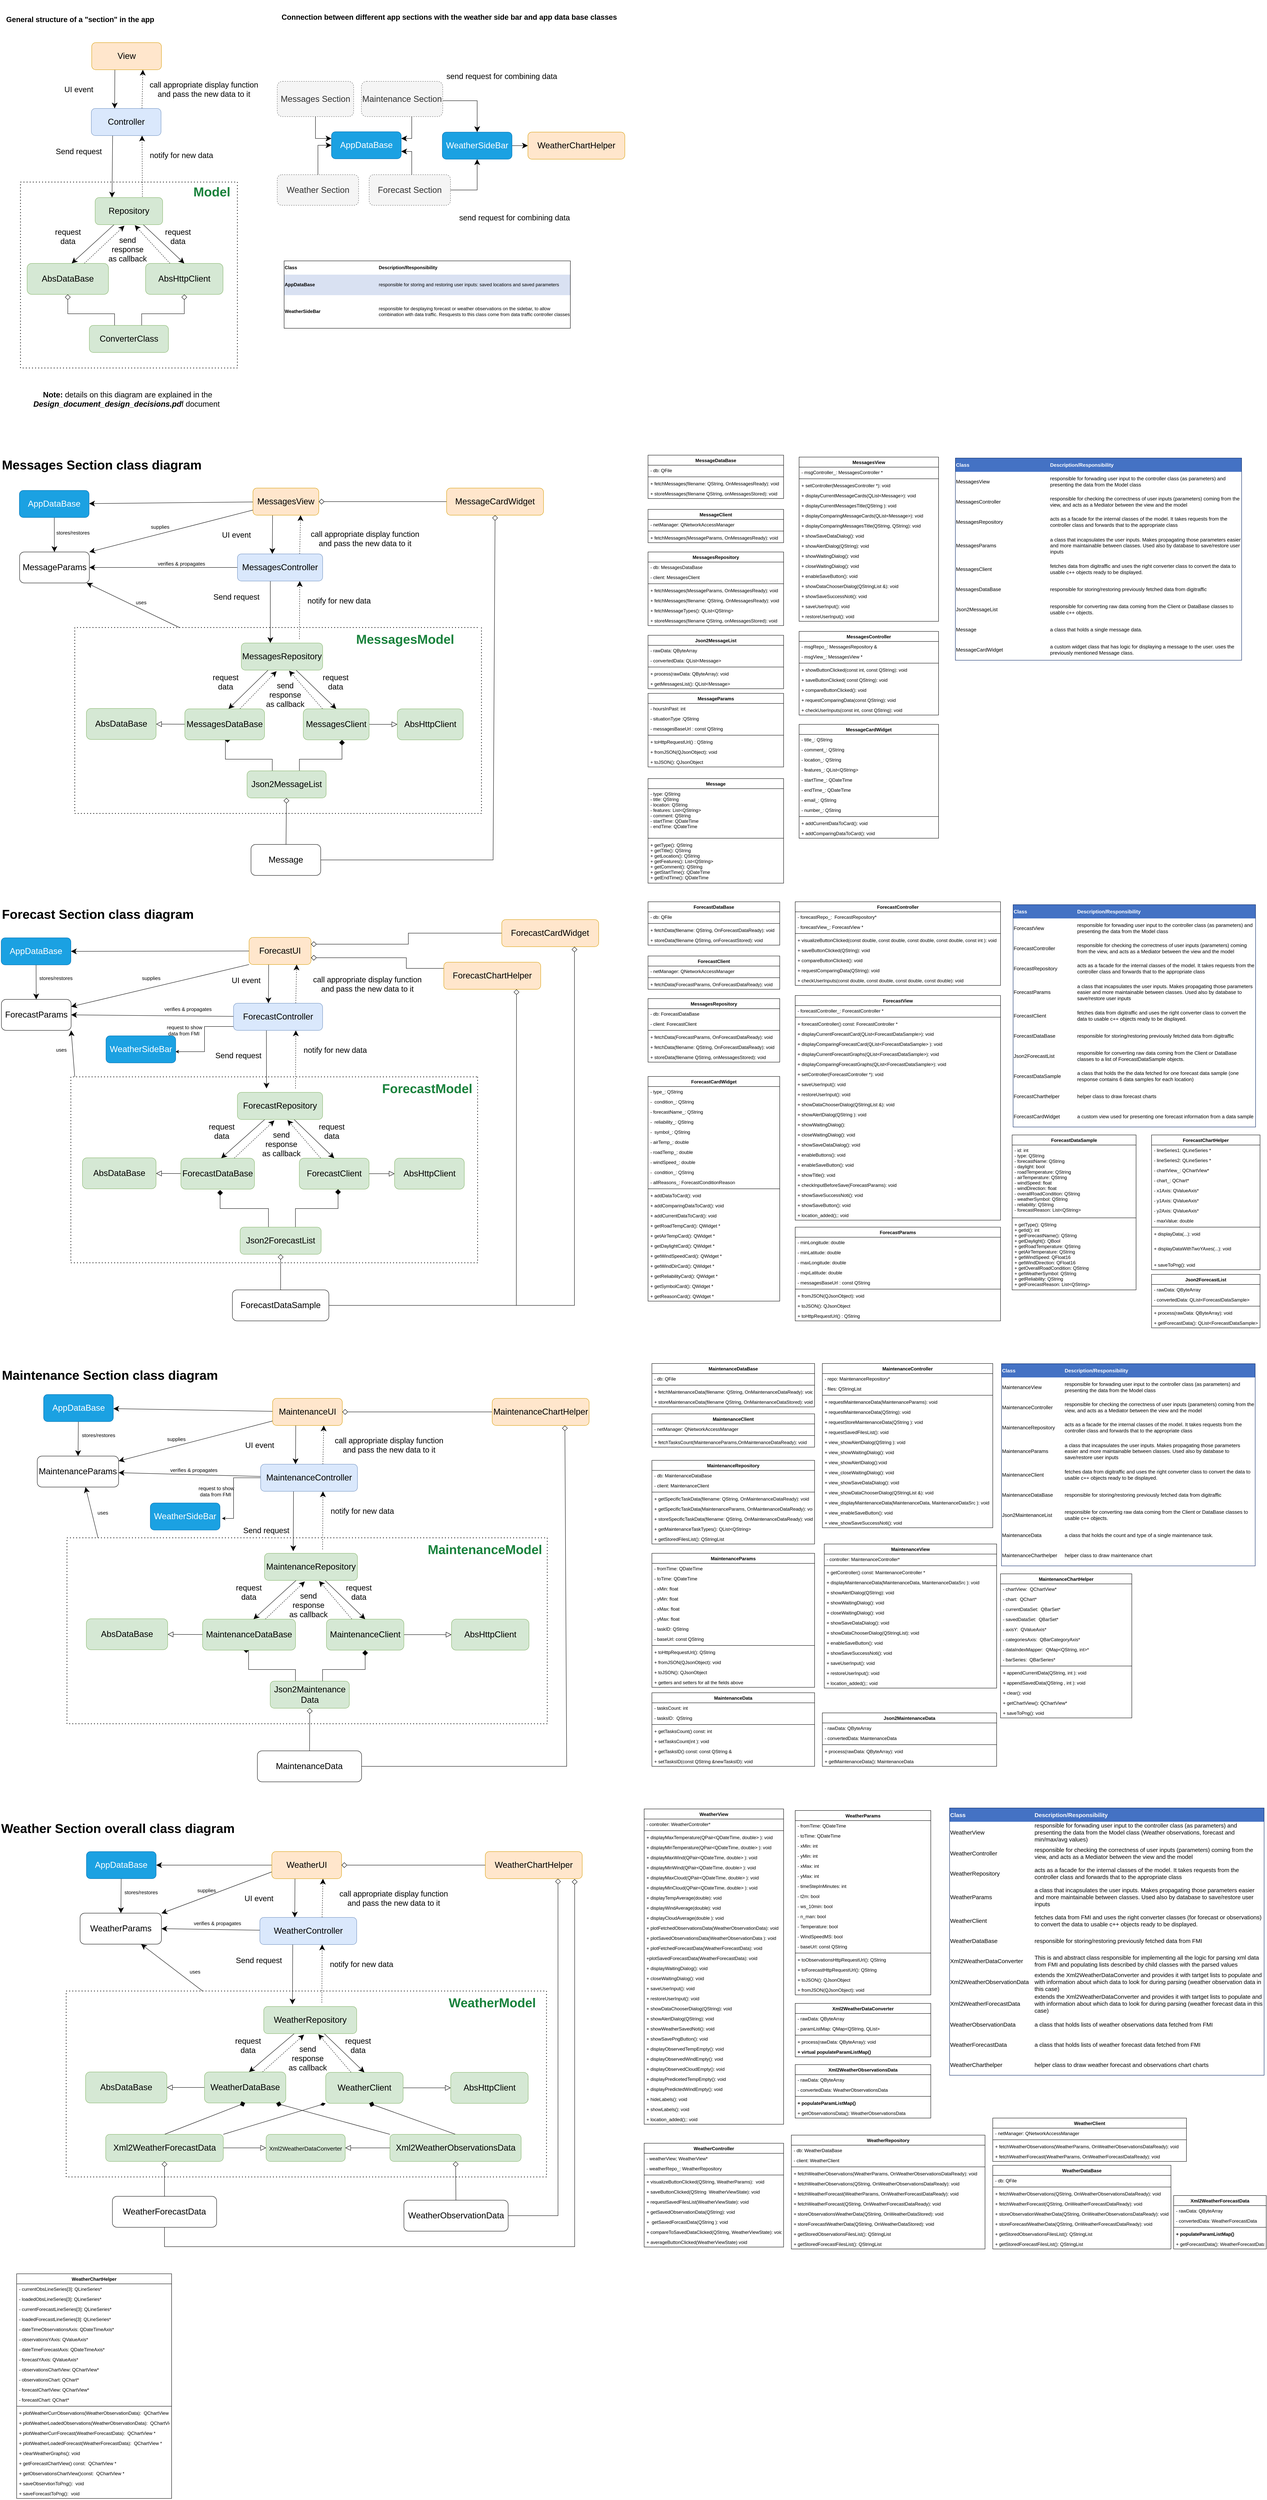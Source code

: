 <mxfile version="20.6.0" type="device"><diagram id="C5RBs43oDa-KdzZeNtuy" name="Page-1"><mxGraphModel dx="2644" dy="5209" grid="1" gridSize="10" guides="1" tooltips="1" connect="1" arrows="1" fold="1" page="1" pageScale="1" pageWidth="1654" pageHeight="1169" math="0" shadow="0"><root><mxCell id="WIyWlLk6GJQsqaUBKTNV-0"/><mxCell id="WIyWlLk6GJQsqaUBKTNV-1" parent="WIyWlLk6GJQsqaUBKTNV-0"/><mxCell id="aUnRPkm2gPzhDOBHYREc-19" style="edgeStyle=orthogonalEdgeStyle;rounded=0;orthogonalLoop=1;jettySize=auto;html=1;fontSize=20;endSize=12;startSize=12;endArrow=diamond;endFill=0;" parent="WIyWlLk6GJQsqaUBKTNV-1" source="aUnRPkm2gPzhDOBHYREc-11" target="aUnRPkm2gPzhDOBHYREc-13" edge="1"><mxGeometry relative="1" as="geometry"><Array as="points"><mxPoint x="392.76" y="-330"/><mxPoint x="502.76" y="-330"/></Array></mxGeometry></mxCell><mxCell id="aUnRPkm2gPzhDOBHYREc-20" style="edgeStyle=orthogonalEdgeStyle;rounded=0;orthogonalLoop=1;jettySize=auto;html=1;entryX=0.5;entryY=1;entryDx=0;entryDy=0;fontSize=20;endArrow=diamond;endFill=0;sourcePerimeterSpacing=0;startSize=12;jumpStyle=none;strokeWidth=1;arcSize=20;jumpSize=6;endSize=12;" parent="WIyWlLk6GJQsqaUBKTNV-1" source="aUnRPkm2gPzhDOBHYREc-11" target="aUnRPkm2gPzhDOBHYREc-12" edge="1"><mxGeometry relative="1" as="geometry"><Array as="points"><mxPoint x="322.76" y="-330"/><mxPoint x="201.76" y="-330"/></Array></mxGeometry></mxCell><mxCell id="aUnRPkm2gPzhDOBHYREc-11" value="ConverterClass" style="rounded=1;whiteSpace=wrap;html=1;fontSize=22;fillColor=#d5e8d4;strokeColor=#82b366;" parent="WIyWlLk6GJQsqaUBKTNV-1" vertex="1"><mxGeometry x="257.63" y="-300" width="204.25" height="70" as="geometry"/></mxCell><mxCell id="aUnRPkm2gPzhDOBHYREc-25" style="edgeStyle=none;rounded=0;jumpStyle=none;jumpSize=6;orthogonalLoop=1;jettySize=auto;html=1;strokeWidth=1;fontSize=20;endArrow=classic;endFill=1;startSize=12;endSize=12;sourcePerimeterSpacing=0;entryX=0.434;entryY=1.038;entryDx=0;entryDy=0;entryPerimeter=0;dashed=1;" parent="WIyWlLk6GJQsqaUBKTNV-1" source="aUnRPkm2gPzhDOBHYREc-12" target="aUnRPkm2gPzhDOBHYREc-14" edge="1"><mxGeometry relative="1" as="geometry"><mxPoint x="322.76" y="-520" as="targetPoint"/></mxGeometry></mxCell><mxCell id="aUnRPkm2gPzhDOBHYREc-12" value="AbsDataBase" style="rounded=1;whiteSpace=wrap;html=1;fontSize=22;fillColor=#d5e8d4;strokeColor=#82b366;" parent="WIyWlLk6GJQsqaUBKTNV-1" vertex="1"><mxGeometry x="97.01" y="-460" width="210" height="80" as="geometry"/></mxCell><mxCell id="aUnRPkm2gPzhDOBHYREc-26" style="edgeStyle=none;rounded=0;jumpStyle=none;jumpSize=6;orthogonalLoop=1;jettySize=auto;html=1;entryX=0.587;entryY=1.019;entryDx=0;entryDy=0;entryPerimeter=0;strokeWidth=1;fontSize=20;endArrow=classic;endFill=1;startSize=12;endSize=12;sourcePerimeterSpacing=0;dashed=1;" parent="WIyWlLk6GJQsqaUBKTNV-1" source="aUnRPkm2gPzhDOBHYREc-13" target="aUnRPkm2gPzhDOBHYREc-14" edge="1"><mxGeometry relative="1" as="geometry"/></mxCell><mxCell id="aUnRPkm2gPzhDOBHYREc-13" value="AbsHttpClient" style="rounded=1;whiteSpace=wrap;html=1;fontSize=22;fillColor=#d5e8d4;strokeColor=#82b366;" parent="WIyWlLk6GJQsqaUBKTNV-1" vertex="1"><mxGeometry x="402.76" y="-460" width="200" height="80" as="geometry"/></mxCell><mxCell id="aUnRPkm2gPzhDOBHYREc-21" style="rounded=0;jumpStyle=none;jumpSize=6;orthogonalLoop=1;jettySize=auto;html=1;entryX=0.5;entryY=0;entryDx=0;entryDy=0;strokeWidth=1;fontSize=20;endArrow=classic;endFill=1;startSize=12;endSize=12;sourcePerimeterSpacing=0;" parent="WIyWlLk6GJQsqaUBKTNV-1" source="aUnRPkm2gPzhDOBHYREc-14" target="aUnRPkm2gPzhDOBHYREc-13" edge="1"><mxGeometry relative="1" as="geometry"/></mxCell><mxCell id="aUnRPkm2gPzhDOBHYREc-23" style="edgeStyle=none;rounded=0;jumpStyle=none;jumpSize=6;orthogonalLoop=1;jettySize=auto;html=1;entryX=0.548;entryY=0;entryDx=0;entryDy=0;entryPerimeter=0;strokeWidth=1;fontSize=20;endArrow=classic;endFill=1;startSize=12;endSize=12;sourcePerimeterSpacing=0;" parent="WIyWlLk6GJQsqaUBKTNV-1" source="aUnRPkm2gPzhDOBHYREc-14" target="aUnRPkm2gPzhDOBHYREc-12" edge="1"><mxGeometry relative="1" as="geometry"/></mxCell><mxCell id="aUnRPkm2gPzhDOBHYREc-30" style="edgeStyle=none;rounded=0;jumpStyle=none;jumpSize=6;orthogonalLoop=1;jettySize=auto;html=1;entryX=0.5;entryY=1;entryDx=0;entryDy=0;dashed=1;strokeWidth=1;fontSize=20;endArrow=classic;endFill=1;startSize=12;endSize=12;sourcePerimeterSpacing=0;exitX=0.7;exitY=-0.029;exitDx=0;exitDy=0;exitPerimeter=0;" parent="WIyWlLk6GJQsqaUBKTNV-1" source="aUnRPkm2gPzhDOBHYREc-14" edge="1"><mxGeometry relative="1" as="geometry"><mxPoint x="393.754" y="-690" as="sourcePoint"/><mxPoint x="393.75" y="-790" as="targetPoint"/></mxGeometry></mxCell><mxCell id="aUnRPkm2gPzhDOBHYREc-14" value="Repository" style="rounded=1;whiteSpace=wrap;html=1;fontSize=22;fillColor=#d5e8d4;strokeColor=#82b366;" parent="WIyWlLk6GJQsqaUBKTNV-1" vertex="1"><mxGeometry x="272.63" y="-630" width="174.25" height="70" as="geometry"/></mxCell><mxCell id="aUnRPkm2gPzhDOBHYREc-31" style="edgeStyle=none;rounded=0;jumpStyle=none;jumpSize=6;orthogonalLoop=1;jettySize=auto;html=1;strokeWidth=1;fontSize=20;endArrow=classic;endFill=1;startSize=12;endSize=12;sourcePerimeterSpacing=0;entryX=0.25;entryY=0;entryDx=0;entryDy=0;" parent="WIyWlLk6GJQsqaUBKTNV-1" target="aUnRPkm2gPzhDOBHYREc-14" edge="1"><mxGeometry relative="1" as="geometry"><mxPoint x="317.751" y="-790" as="sourcePoint"/><mxPoint x="317.754" y="-690" as="targetPoint"/></mxGeometry></mxCell><mxCell id="aUnRPkm2gPzhDOBHYREc-34" value="" style="edgeStyle=none;rounded=0;jumpStyle=none;jumpSize=6;orthogonalLoop=1;jettySize=auto;html=1;dashed=1;strokeWidth=1;fontSize=20;endArrow=classic;endFill=1;startSize=12;endSize=12;sourcePerimeterSpacing=0;" parent="WIyWlLk6GJQsqaUBKTNV-1" edge="1"><mxGeometry relative="1" as="geometry"><mxPoint x="393.549" y="-860" as="sourcePoint"/><mxPoint x="395.831" y="-960" as="targetPoint"/></mxGeometry></mxCell><mxCell id="aUnRPkm2gPzhDOBHYREc-15" value="Controller" style="rounded=1;whiteSpace=wrap;html=1;fontSize=22;fillColor=#dae8fc;strokeColor=#6c8ebf;" parent="WIyWlLk6GJQsqaUBKTNV-1" vertex="1"><mxGeometry x="262.75" y="-860" width="180" height="70" as="geometry"/></mxCell><mxCell id="aUnRPkm2gPzhDOBHYREc-35" value="" style="edgeStyle=none;rounded=0;jumpStyle=none;jumpSize=6;orthogonalLoop=1;jettySize=auto;html=1;strokeWidth=1;fontSize=20;endArrow=classic;endFill=1;startSize=12;endSize=12;sourcePerimeterSpacing=0;" parent="WIyWlLk6GJQsqaUBKTNV-1" edge="1"><mxGeometry relative="1" as="geometry"><mxPoint x="323.552" y="-960" as="sourcePoint"/><mxPoint x="322.958" y="-860" as="targetPoint"/></mxGeometry></mxCell><mxCell id="aUnRPkm2gPzhDOBHYREc-16" value="View" style="rounded=1;whiteSpace=wrap;html=1;fontSize=22;fillColor=#ffe6cc;strokeColor=#d79b00;" parent="WIyWlLk6GJQsqaUBKTNV-1" vertex="1"><mxGeometry x="263.76" y="-1030" width="180" height="70" as="geometry"/></mxCell><mxCell id="aUnRPkm2gPzhDOBHYREc-27" value="request&lt;br&gt;data" style="text;html=1;align=center;verticalAlign=middle;resizable=0;points=[];autosize=1;strokeColor=none;fillColor=none;fontSize=20;" parent="WIyWlLk6GJQsqaUBKTNV-1" vertex="1"><mxGeometry x="440.63" y="-560" width="90" height="60" as="geometry"/></mxCell><mxCell id="aUnRPkm2gPzhDOBHYREc-28" value="request&lt;br&gt;data" style="text;html=1;align=center;verticalAlign=middle;resizable=0;points=[];autosize=1;strokeColor=none;fillColor=none;fontSize=20;" parent="WIyWlLk6GJQsqaUBKTNV-1" vertex="1"><mxGeometry x="157.01" y="-560" width="90" height="60" as="geometry"/></mxCell><mxCell id="aUnRPkm2gPzhDOBHYREc-29" value="send&lt;br&gt;response&lt;br&gt;as callback" style="text;html=1;align=center;verticalAlign=middle;resizable=0;points=[];autosize=1;strokeColor=none;fillColor=none;fontSize=20;" parent="WIyWlLk6GJQsqaUBKTNV-1" vertex="1"><mxGeometry x="295.63" y="-542" width="120" height="90" as="geometry"/></mxCell><mxCell id="aUnRPkm2gPzhDOBHYREc-36" value="UI event" style="text;html=1;align=center;verticalAlign=middle;resizable=0;points=[];autosize=1;strokeColor=none;fillColor=none;fontSize=20;" parent="WIyWlLk6GJQsqaUBKTNV-1" vertex="1"><mxGeometry x="179.88" y="-930" width="100" height="40" as="geometry"/></mxCell><mxCell id="aUnRPkm2gPzhDOBHYREc-37" value="Send request" style="text;html=1;align=center;verticalAlign=middle;resizable=0;points=[];autosize=1;strokeColor=none;fillColor=none;fontSize=20;" parent="WIyWlLk6GJQsqaUBKTNV-1" vertex="1"><mxGeometry x="159.88" y="-770" width="140" height="40" as="geometry"/></mxCell><mxCell id="aUnRPkm2gPzhDOBHYREc-38" value="notify for new data" style="text;html=1;align=center;verticalAlign=middle;resizable=0;points=[];autosize=1;strokeColor=none;fillColor=none;fontSize=20;" parent="WIyWlLk6GJQsqaUBKTNV-1" vertex="1"><mxGeometry x="399.88" y="-760" width="190" height="40" as="geometry"/></mxCell><mxCell id="aUnRPkm2gPzhDOBHYREc-42" value="" style="endArrow=none;dashed=1;html=1;dashPattern=1 3;strokeWidth=2;rounded=0;fontSize=20;startSize=12;endSize=12;sourcePerimeterSpacing=0;jumpStyle=none;jumpSize=6;" parent="WIyWlLk6GJQsqaUBKTNV-1" edge="1"><mxGeometry width="50" height="50" relative="1" as="geometry"><mxPoint x="639.88" y="-670" as="sourcePoint"/><mxPoint x="639.88" y="-670" as="targetPoint"/><Array as="points"><mxPoint x="639.88" y="-190"/><mxPoint x="79.88" y="-190"/><mxPoint x="79.88" y="-670"/></Array></mxGeometry></mxCell><mxCell id="aUnRPkm2gPzhDOBHYREc-43" value="&lt;b&gt;&lt;font style=&quot;font-size: 33px;&quot;&gt;Model&lt;/font&gt;&lt;/b&gt;" style="text;html=1;strokeColor=none;fillColor=none;align=center;verticalAlign=middle;whiteSpace=wrap;rounded=0;fontSize=20;fontColor=#1A823D;" parent="WIyWlLk6GJQsqaUBKTNV-1" vertex="1"><mxGeometry x="518.63" y="-660" width="110" height="30" as="geometry"/></mxCell><mxCell id="aUnRPkm2gPzhDOBHYREc-45" style="edgeStyle=orthogonalEdgeStyle;rounded=0;orthogonalLoop=1;jettySize=auto;html=1;fontSize=20;endSize=12;startSize=12;endArrow=diamond;endFill=1;" parent="WIyWlLk6GJQsqaUBKTNV-1" source="aUnRPkm2gPzhDOBHYREc-47" target="aUnRPkm2gPzhDOBHYREc-51" edge="1"><mxGeometry relative="1" as="geometry"><Array as="points"><mxPoint x="799.88" y="820"/><mxPoint x="909.88" y="820"/></Array></mxGeometry></mxCell><mxCell id="aUnRPkm2gPzhDOBHYREc-46" style="edgeStyle=orthogonalEdgeStyle;rounded=0;orthogonalLoop=1;jettySize=auto;html=1;entryX=0.5;entryY=1;entryDx=0;entryDy=0;fontSize=20;endArrow=diamond;endFill=1;sourcePerimeterSpacing=0;startSize=12;jumpStyle=none;strokeWidth=1;arcSize=20;jumpSize=6;endSize=12;" parent="WIyWlLk6GJQsqaUBKTNV-1" source="aUnRPkm2gPzhDOBHYREc-47" target="aUnRPkm2gPzhDOBHYREc-49" edge="1"><mxGeometry relative="1" as="geometry"><Array as="points"><mxPoint x="729.88" y="820"/><mxPoint x="608.88" y="820"/></Array></mxGeometry></mxCell><mxCell id="aUnRPkm2gPzhDOBHYREc-47" value="Json2MessageList" style="rounded=1;whiteSpace=wrap;html=1;fontSize=22;fillColor=#d5e8d4;strokeColor=#82b366;" parent="WIyWlLk6GJQsqaUBKTNV-1" vertex="1"><mxGeometry x="664.75" y="850" width="204.25" height="70" as="geometry"/></mxCell><mxCell id="aUnRPkm2gPzhDOBHYREc-48" style="edgeStyle=none;rounded=0;jumpStyle=none;jumpSize=6;orthogonalLoop=1;jettySize=auto;html=1;strokeWidth=1;fontSize=20;endArrow=classic;endFill=1;startSize=12;endSize=12;sourcePerimeterSpacing=0;entryX=0.434;entryY=1.038;entryDx=0;entryDy=0;entryPerimeter=0;dashed=1;" parent="WIyWlLk6GJQsqaUBKTNV-1" source="aUnRPkm2gPzhDOBHYREc-49" target="aUnRPkm2gPzhDOBHYREc-55" edge="1"><mxGeometry relative="1" as="geometry"><mxPoint x="729.88" y="630" as="targetPoint"/></mxGeometry></mxCell><mxCell id="aUnRPkm2gPzhDOBHYREc-72" value="" style="edgeStyle=none;rounded=0;jumpStyle=none;jumpSize=6;orthogonalLoop=1;jettySize=auto;html=1;strokeWidth=1;fontSize=33;fontColor=#1A823D;endArrow=block;endFill=0;startSize=12;endSize=12;sourcePerimeterSpacing=0;" parent="WIyWlLk6GJQsqaUBKTNV-1" source="aUnRPkm2gPzhDOBHYREc-49" target="aUnRPkm2gPzhDOBHYREc-71" edge="1"><mxGeometry relative="1" as="geometry"/></mxCell><mxCell id="aUnRPkm2gPzhDOBHYREc-49" value="MessagesDataBase" style="rounded=1;whiteSpace=wrap;html=1;fontSize=22;fillColor=#d5e8d4;strokeColor=#82b366;" parent="WIyWlLk6GJQsqaUBKTNV-1" vertex="1"><mxGeometry x="504.13" y="690" width="205.87" height="80" as="geometry"/></mxCell><mxCell id="aUnRPkm2gPzhDOBHYREc-50" style="edgeStyle=none;rounded=0;jumpStyle=none;jumpSize=6;orthogonalLoop=1;jettySize=auto;html=1;entryX=0.587;entryY=1.019;entryDx=0;entryDy=0;entryPerimeter=0;strokeWidth=1;fontSize=20;endArrow=classic;endFill=1;startSize=12;endSize=12;sourcePerimeterSpacing=0;dashed=1;" parent="WIyWlLk6GJQsqaUBKTNV-1" source="aUnRPkm2gPzhDOBHYREc-51" target="aUnRPkm2gPzhDOBHYREc-55" edge="1"><mxGeometry relative="1" as="geometry"/></mxCell><mxCell id="aUnRPkm2gPzhDOBHYREc-73" style="edgeStyle=none;rounded=0;jumpStyle=none;jumpSize=6;orthogonalLoop=1;jettySize=auto;html=1;entryX=0;entryY=0.5;entryDx=0;entryDy=0;strokeWidth=1;fontSize=33;fontColor=#1A823D;endArrow=block;endFill=0;startSize=12;endSize=12;sourcePerimeterSpacing=0;" parent="WIyWlLk6GJQsqaUBKTNV-1" source="aUnRPkm2gPzhDOBHYREc-51" target="aUnRPkm2gPzhDOBHYREc-70" edge="1"><mxGeometry relative="1" as="geometry"/></mxCell><mxCell id="aUnRPkm2gPzhDOBHYREc-51" value="MessagesClient" style="rounded=1;whiteSpace=wrap;html=1;fontSize=22;fillColor=#d5e8d4;strokeColor=#82b366;" parent="WIyWlLk6GJQsqaUBKTNV-1" vertex="1"><mxGeometry x="809.88" y="690" width="170" height="80" as="geometry"/></mxCell><mxCell id="aUnRPkm2gPzhDOBHYREc-52" style="rounded=0;jumpStyle=none;jumpSize=6;orthogonalLoop=1;jettySize=auto;html=1;entryX=0.5;entryY=0;entryDx=0;entryDy=0;strokeWidth=1;fontSize=20;endArrow=classic;endFill=1;startSize=12;endSize=12;sourcePerimeterSpacing=0;" parent="WIyWlLk6GJQsqaUBKTNV-1" source="aUnRPkm2gPzhDOBHYREc-55" target="aUnRPkm2gPzhDOBHYREc-51" edge="1"><mxGeometry relative="1" as="geometry"/></mxCell><mxCell id="aUnRPkm2gPzhDOBHYREc-53" style="edgeStyle=none;rounded=0;jumpStyle=none;jumpSize=6;orthogonalLoop=1;jettySize=auto;html=1;entryX=0.548;entryY=0;entryDx=0;entryDy=0;entryPerimeter=0;strokeWidth=1;fontSize=20;endArrow=classic;endFill=1;startSize=12;endSize=12;sourcePerimeterSpacing=0;" parent="WIyWlLk6GJQsqaUBKTNV-1" source="aUnRPkm2gPzhDOBHYREc-55" target="aUnRPkm2gPzhDOBHYREc-49" edge="1"><mxGeometry relative="1" as="geometry"/></mxCell><mxCell id="aUnRPkm2gPzhDOBHYREc-54" style="edgeStyle=none;rounded=0;jumpStyle=none;jumpSize=6;orthogonalLoop=1;jettySize=auto;html=1;entryX=0.5;entryY=1;entryDx=0;entryDy=0;dashed=1;strokeWidth=1;fontSize=20;endArrow=classic;endFill=1;startSize=12;endSize=12;sourcePerimeterSpacing=0;" parent="WIyWlLk6GJQsqaUBKTNV-1" edge="1"><mxGeometry relative="1" as="geometry"><mxPoint x="800" y="510" as="sourcePoint"/><mxPoint x="800.87" y="360" as="targetPoint"/></mxGeometry></mxCell><mxCell id="nY0hpXV1iqJ7BEKcxJgG-42" style="edgeStyle=none;rounded=0;orthogonalLoop=1;jettySize=auto;html=1;fontSize=19;endArrow=classic;endFill=1;startSize=12;endSize=12;" edge="1" parent="WIyWlLk6GJQsqaUBKTNV-1" target="nY0hpXV1iqJ7BEKcxJgG-38"><mxGeometry relative="1" as="geometry"><mxPoint x="490" y="480" as="sourcePoint"/></mxGeometry></mxCell><mxCell id="aUnRPkm2gPzhDOBHYREc-55" value="MessagesRepository" style="rounded=1;whiteSpace=wrap;html=1;fontSize=22;fillColor=#d5e8d4;strokeColor=#82b366;" parent="WIyWlLk6GJQsqaUBKTNV-1" vertex="1"><mxGeometry x="650" y="520" width="210" height="70" as="geometry"/></mxCell><mxCell id="aUnRPkm2gPzhDOBHYREc-56" style="edgeStyle=none;rounded=0;jumpStyle=none;jumpSize=6;orthogonalLoop=1;jettySize=auto;html=1;strokeWidth=1;fontSize=20;endArrow=classic;endFill=1;startSize=12;endSize=12;sourcePerimeterSpacing=0;entryX=0.357;entryY=0;entryDx=0;entryDy=0;entryPerimeter=0;" parent="WIyWlLk6GJQsqaUBKTNV-1" target="aUnRPkm2gPzhDOBHYREc-55" edge="1"><mxGeometry relative="1" as="geometry"><mxPoint x="724.871" y="360" as="sourcePoint"/><mxPoint x="724.874" y="460" as="targetPoint"/></mxGeometry></mxCell><mxCell id="aUnRPkm2gPzhDOBHYREc-57" value="" style="edgeStyle=none;rounded=0;jumpStyle=none;jumpSize=6;orthogonalLoop=1;jettySize=auto;html=1;dashed=1;strokeWidth=1;fontSize=20;endArrow=classic;endFill=1;startSize=12;endSize=12;sourcePerimeterSpacing=0;" parent="WIyWlLk6GJQsqaUBKTNV-1" edge="1"><mxGeometry relative="1" as="geometry"><mxPoint x="800.669" y="290" as="sourcePoint"/><mxPoint x="802.951" y="190" as="targetPoint"/></mxGeometry></mxCell><mxCell id="nY0hpXV1iqJ7BEKcxJgG-41" style="edgeStyle=none;rounded=0;orthogonalLoop=1;jettySize=auto;html=1;fontSize=19;endArrow=classic;endFill=1;startSize=12;endSize=12;" edge="1" parent="WIyWlLk6GJQsqaUBKTNV-1" source="aUnRPkm2gPzhDOBHYREc-58" target="nY0hpXV1iqJ7BEKcxJgG-38"><mxGeometry relative="1" as="geometry"/></mxCell><mxCell id="aUnRPkm2gPzhDOBHYREc-58" value="MessagesController" style="rounded=1;whiteSpace=wrap;html=1;fontSize=22;fillColor=#dae8fc;strokeColor=#6c8ebf;" parent="WIyWlLk6GJQsqaUBKTNV-1" vertex="1"><mxGeometry x="640" y="290" width="220" height="70" as="geometry"/></mxCell><mxCell id="aUnRPkm2gPzhDOBHYREc-59" value="" style="edgeStyle=none;rounded=0;jumpStyle=none;jumpSize=6;orthogonalLoop=1;jettySize=auto;html=1;strokeWidth=1;fontSize=20;endArrow=classic;endFill=1;startSize=12;endSize=12;sourcePerimeterSpacing=0;" parent="WIyWlLk6GJQsqaUBKTNV-1" edge="1"><mxGeometry relative="1" as="geometry"><mxPoint x="730.672" y="190" as="sourcePoint"/><mxPoint x="730.078" y="290" as="targetPoint"/></mxGeometry></mxCell><mxCell id="nY0hpXV1iqJ7BEKcxJgG-40" style="rounded=0;orthogonalLoop=1;jettySize=auto;html=1;entryX=1;entryY=0;entryDx=0;entryDy=0;fontSize=19;endArrow=classic;endFill=1;startSize=12;endSize=12;" edge="1" parent="WIyWlLk6GJQsqaUBKTNV-1" source="aUnRPkm2gPzhDOBHYREc-60" target="nY0hpXV1iqJ7BEKcxJgG-38"><mxGeometry relative="1" as="geometry"/></mxCell><mxCell id="nY0hpXV1iqJ7BEKcxJgG-44" style="edgeStyle=none;rounded=0;orthogonalLoop=1;jettySize=auto;html=1;fontSize=19;endArrow=classic;endFill=1;startSize=12;endSize=12;" edge="1" parent="WIyWlLk6GJQsqaUBKTNV-1" source="aUnRPkm2gPzhDOBHYREc-60" target="nY0hpXV1iqJ7BEKcxJgG-43"><mxGeometry relative="1" as="geometry"/></mxCell><mxCell id="aUnRPkm2gPzhDOBHYREc-60" value="MessagesView" style="rounded=1;whiteSpace=wrap;html=1;fontSize=22;fillColor=#ffe6cc;strokeColor=#d79b00;" parent="WIyWlLk6GJQsqaUBKTNV-1" vertex="1"><mxGeometry x="680.0" y="120" width="170" height="70" as="geometry"/></mxCell><mxCell id="aUnRPkm2gPzhDOBHYREc-61" value="request&lt;br&gt;data" style="text;html=1;align=center;verticalAlign=middle;resizable=0;points=[];autosize=1;strokeColor=none;fillColor=none;fontSize=20;" parent="WIyWlLk6GJQsqaUBKTNV-1" vertex="1"><mxGeometry x="847.75" y="590" width="90" height="60" as="geometry"/></mxCell><mxCell id="aUnRPkm2gPzhDOBHYREc-62" value="request&lt;br&gt;data" style="text;html=1;align=center;verticalAlign=middle;resizable=0;points=[];autosize=1;strokeColor=none;fillColor=none;fontSize=20;" parent="WIyWlLk6GJQsqaUBKTNV-1" vertex="1"><mxGeometry x="564.13" y="590" width="90" height="60" as="geometry"/></mxCell><mxCell id="aUnRPkm2gPzhDOBHYREc-63" value="send&lt;br&gt;response&lt;br&gt;as callback" style="text;html=1;align=center;verticalAlign=middle;resizable=0;points=[];autosize=1;strokeColor=none;fillColor=none;fontSize=20;" parent="WIyWlLk6GJQsqaUBKTNV-1" vertex="1"><mxGeometry x="702.75" y="608" width="120" height="90" as="geometry"/></mxCell><mxCell id="aUnRPkm2gPzhDOBHYREc-64" value="UI event" style="text;html=1;align=center;verticalAlign=middle;resizable=0;points=[];autosize=1;strokeColor=none;fillColor=none;fontSize=20;" parent="WIyWlLk6GJQsqaUBKTNV-1" vertex="1"><mxGeometry x="587" y="220" width="100" height="40" as="geometry"/></mxCell><mxCell id="aUnRPkm2gPzhDOBHYREc-65" value="Send request" style="text;html=1;align=center;verticalAlign=middle;resizable=0;points=[];autosize=1;strokeColor=none;fillColor=none;fontSize=20;" parent="WIyWlLk6GJQsqaUBKTNV-1" vertex="1"><mxGeometry x="567" y="380" width="140" height="40" as="geometry"/></mxCell><mxCell id="aUnRPkm2gPzhDOBHYREc-66" value="notify for new data" style="text;html=1;align=center;verticalAlign=middle;resizable=0;points=[];autosize=1;strokeColor=none;fillColor=none;fontSize=20;" parent="WIyWlLk6GJQsqaUBKTNV-1" vertex="1"><mxGeometry x="807" y="390" width="190" height="40" as="geometry"/></mxCell><mxCell id="aUnRPkm2gPzhDOBHYREc-67" value="call appropriate display function &lt;br&gt;and pass the new data to it" style="text;html=1;align=center;verticalAlign=middle;resizable=0;points=[];autosize=1;strokeColor=none;fillColor=none;fontSize=20;" parent="WIyWlLk6GJQsqaUBKTNV-1" vertex="1"><mxGeometry x="818.88" y="220" width="300" height="60" as="geometry"/></mxCell><mxCell id="aUnRPkm2gPzhDOBHYREc-68" value="" style="endArrow=none;dashed=1;html=1;dashPattern=1 3;strokeWidth=2;rounded=0;fontSize=20;startSize=12;endSize=12;sourcePerimeterSpacing=0;jumpStyle=none;jumpSize=6;" parent="WIyWlLk6GJQsqaUBKTNV-1" edge="1"><mxGeometry width="50" height="50" relative="1" as="geometry"><mxPoint x="1270" y="480" as="sourcePoint"/><mxPoint x="1260" y="480" as="targetPoint"/><Array as="points"><mxPoint x="1270" y="960"/><mxPoint x="220" y="960"/><mxPoint x="220" y="480"/></Array></mxGeometry></mxCell><mxCell id="aUnRPkm2gPzhDOBHYREc-69" value="&lt;b&gt;&lt;font style=&quot;font-size: 33px;&quot;&gt;MessagesModel&lt;/font&gt;&lt;/b&gt;" style="text;html=1;strokeColor=none;fillColor=none;align=center;verticalAlign=middle;whiteSpace=wrap;rounded=0;fontSize=20;fontColor=#1A823D;" parent="WIyWlLk6GJQsqaUBKTNV-1" vertex="1"><mxGeometry x="922.75" y="490" width="300" height="40" as="geometry"/></mxCell><mxCell id="aUnRPkm2gPzhDOBHYREc-70" value="AbsHttpClient" style="rounded=1;whiteSpace=wrap;html=1;fontSize=22;fillColor=#d5e8d4;strokeColor=#82b366;" parent="WIyWlLk6GJQsqaUBKTNV-1" vertex="1"><mxGeometry x="1052.75" y="690" width="170" height="80" as="geometry"/></mxCell><mxCell id="aUnRPkm2gPzhDOBHYREc-71" value="AbsDataBase" style="rounded=1;whiteSpace=wrap;html=1;fontSize=22;fillColor=#d5e8d4;strokeColor=#82b366;" parent="WIyWlLk6GJQsqaUBKTNV-1" vertex="1"><mxGeometry x="250.0" y="689" width="180" height="80" as="geometry"/></mxCell><mxCell id="aUnRPkm2gPzhDOBHYREc-75" value="" style="edgeStyle=none;rounded=0;jumpStyle=none;jumpSize=6;orthogonalLoop=1;jettySize=auto;html=1;strokeWidth=1;fontSize=33;fontColor=#1A823D;endArrow=diamond;endFill=0;startSize=12;endSize=12;sourcePerimeterSpacing=0;" parent="WIyWlLk6GJQsqaUBKTNV-1" source="aUnRPkm2gPzhDOBHYREc-74" target="aUnRPkm2gPzhDOBHYREc-47" edge="1"><mxGeometry relative="1" as="geometry"/></mxCell><mxCell id="nY0hpXV1iqJ7BEKcxJgG-161" style="edgeStyle=none;rounded=0;orthogonalLoop=1;jettySize=auto;html=1;entryX=0.5;entryY=1;entryDx=0;entryDy=0;fontSize=13;endArrow=diamond;endFill=0;startSize=12;endSize=12;" edge="1" parent="WIyWlLk6GJQsqaUBKTNV-1" source="aUnRPkm2gPzhDOBHYREc-74" target="_WDwN64ORYlZnUSyCWNM-29"><mxGeometry relative="1" as="geometry"><Array as="points"><mxPoint x="1300" y="1080"/></Array></mxGeometry></mxCell><mxCell id="aUnRPkm2gPzhDOBHYREc-74" value="Message" style="rounded=1;whiteSpace=wrap;html=1;fontSize=22;" parent="WIyWlLk6GJQsqaUBKTNV-1" vertex="1"><mxGeometry x="675.0" y="1040" width="180" height="80" as="geometry"/></mxCell><mxCell id="aUnRPkm2gPzhDOBHYREc-76" value="&lt;b&gt;&lt;font style=&quot;font-size: 33px;&quot;&gt;Messages Section class diagram&lt;/font&gt;&lt;/b&gt;" style="text;html=1;strokeColor=none;fillColor=none;align=left;verticalAlign=middle;whiteSpace=wrap;rounded=0;fontSize=20;fontColor=#000000;" parent="WIyWlLk6GJQsqaUBKTNV-1" vertex="1"><mxGeometry x="30" y="40" width="630" height="40" as="geometry"/></mxCell><mxCell id="aUnRPkm2gPzhDOBHYREc-77" style="edgeStyle=orthogonalEdgeStyle;rounded=0;orthogonalLoop=1;jettySize=auto;html=1;fontSize=20;endSize=12;startSize=12;endArrow=diamond;endFill=1;" parent="WIyWlLk6GJQsqaUBKTNV-1" source="aUnRPkm2gPzhDOBHYREc-79" target="aUnRPkm2gPzhDOBHYREc-85" edge="1"><mxGeometry relative="1" as="geometry"><Array as="points"><mxPoint x="789.76" y="1980"/><mxPoint x="899.76" y="1980"/></Array></mxGeometry></mxCell><mxCell id="aUnRPkm2gPzhDOBHYREc-78" style="edgeStyle=orthogonalEdgeStyle;rounded=0;orthogonalLoop=1;jettySize=auto;html=1;fontSize=20;endArrow=diamond;endFill=1;sourcePerimeterSpacing=0;startSize=12;jumpStyle=none;strokeWidth=1;arcSize=20;jumpSize=6;endSize=12;entryX=0.533;entryY=1.025;entryDx=0;entryDy=0;entryPerimeter=0;" parent="WIyWlLk6GJQsqaUBKTNV-1" source="aUnRPkm2gPzhDOBHYREc-79" target="aUnRPkm2gPzhDOBHYREc-82" edge="1"><mxGeometry relative="1" as="geometry"><Array as="points"><mxPoint x="720" y="1980"/><mxPoint x="595" y="1980"/></Array><mxPoint x="599" y="1950" as="targetPoint"/></mxGeometry></mxCell><mxCell id="aUnRPkm2gPzhDOBHYREc-79" value="Json2ForecastList" style="rounded=1;whiteSpace=wrap;html=1;fontSize=22;fillColor=#d5e8d4;strokeColor=#82b366;" parent="WIyWlLk6GJQsqaUBKTNV-1" vertex="1"><mxGeometry x="646.88" y="2028" width="209.25" height="70" as="geometry"/></mxCell><mxCell id="aUnRPkm2gPzhDOBHYREc-80" style="edgeStyle=none;rounded=0;jumpStyle=none;jumpSize=6;orthogonalLoop=1;jettySize=auto;html=1;strokeWidth=1;fontSize=20;endArrow=classic;endFill=1;startSize=12;endSize=12;sourcePerimeterSpacing=0;entryX=0.434;entryY=1.038;entryDx=0;entryDy=0;entryPerimeter=0;dashed=1;" parent="WIyWlLk6GJQsqaUBKTNV-1" source="aUnRPkm2gPzhDOBHYREc-82" target="aUnRPkm2gPzhDOBHYREc-89" edge="1"><mxGeometry relative="1" as="geometry"><mxPoint x="719.76" y="1790" as="targetPoint"/></mxGeometry></mxCell><mxCell id="aUnRPkm2gPzhDOBHYREc-81" value="" style="edgeStyle=none;rounded=0;jumpStyle=none;jumpSize=6;orthogonalLoop=1;jettySize=auto;html=1;strokeWidth=1;fontSize=33;fontColor=#1A823D;endArrow=block;endFill=0;startSize=12;endSize=12;sourcePerimeterSpacing=0;" parent="WIyWlLk6GJQsqaUBKTNV-1" source="aUnRPkm2gPzhDOBHYREc-82" target="aUnRPkm2gPzhDOBHYREc-105" edge="1"><mxGeometry relative="1" as="geometry"/></mxCell><mxCell id="aUnRPkm2gPzhDOBHYREc-82" value="ForecastDataBase" style="rounded=1;whiteSpace=wrap;html=1;fontSize=22;fillColor=#d5e8d4;strokeColor=#82b366;" parent="WIyWlLk6GJQsqaUBKTNV-1" vertex="1"><mxGeometry x="494.01" y="1850" width="190" height="80" as="geometry"/></mxCell><mxCell id="aUnRPkm2gPzhDOBHYREc-83" style="edgeStyle=none;rounded=0;jumpStyle=none;jumpSize=6;orthogonalLoop=1;jettySize=auto;html=1;entryX=0.587;entryY=1.019;entryDx=0;entryDy=0;entryPerimeter=0;strokeWidth=1;fontSize=20;endArrow=classic;endFill=1;startSize=12;endSize=12;sourcePerimeterSpacing=0;dashed=1;" parent="WIyWlLk6GJQsqaUBKTNV-1" source="aUnRPkm2gPzhDOBHYREc-85" target="aUnRPkm2gPzhDOBHYREc-89" edge="1"><mxGeometry relative="1" as="geometry"/></mxCell><mxCell id="aUnRPkm2gPzhDOBHYREc-84" style="edgeStyle=none;rounded=0;jumpStyle=none;jumpSize=6;orthogonalLoop=1;jettySize=auto;html=1;entryX=0;entryY=0.5;entryDx=0;entryDy=0;strokeWidth=1;fontSize=33;fontColor=#1A823D;endArrow=block;endFill=0;startSize=12;endSize=12;sourcePerimeterSpacing=0;" parent="WIyWlLk6GJQsqaUBKTNV-1" source="aUnRPkm2gPzhDOBHYREc-85" edge="1"><mxGeometry relative="1" as="geometry"><mxPoint x="1045.63" y="1890" as="targetPoint"/></mxGeometry></mxCell><mxCell id="aUnRPkm2gPzhDOBHYREc-85" value="ForecastClient" style="rounded=1;whiteSpace=wrap;html=1;fontSize=22;fillColor=#d5e8d4;strokeColor=#82b366;" parent="WIyWlLk6GJQsqaUBKTNV-1" vertex="1"><mxGeometry x="799.76" y="1850" width="180" height="80" as="geometry"/></mxCell><mxCell id="aUnRPkm2gPzhDOBHYREc-86" style="rounded=0;jumpStyle=none;jumpSize=6;orthogonalLoop=1;jettySize=auto;html=1;entryX=0.5;entryY=0;entryDx=0;entryDy=0;strokeWidth=1;fontSize=20;endArrow=classic;endFill=1;startSize=12;endSize=12;sourcePerimeterSpacing=0;" parent="WIyWlLk6GJQsqaUBKTNV-1" source="aUnRPkm2gPzhDOBHYREc-89" target="aUnRPkm2gPzhDOBHYREc-85" edge="1"><mxGeometry relative="1" as="geometry"/></mxCell><mxCell id="aUnRPkm2gPzhDOBHYREc-87" style="edgeStyle=none;rounded=0;jumpStyle=none;jumpSize=6;orthogonalLoop=1;jettySize=auto;html=1;entryX=0.548;entryY=0;entryDx=0;entryDy=0;entryPerimeter=0;strokeWidth=1;fontSize=20;endArrow=classic;endFill=1;startSize=12;endSize=12;sourcePerimeterSpacing=0;" parent="WIyWlLk6GJQsqaUBKTNV-1" source="aUnRPkm2gPzhDOBHYREc-89" target="aUnRPkm2gPzhDOBHYREc-82" edge="1"><mxGeometry relative="1" as="geometry"/></mxCell><mxCell id="aUnRPkm2gPzhDOBHYREc-88" style="edgeStyle=none;rounded=0;jumpStyle=none;jumpSize=6;orthogonalLoop=1;jettySize=auto;html=1;entryX=0.5;entryY=1;entryDx=0;entryDy=0;dashed=1;strokeWidth=1;fontSize=20;endArrow=classic;endFill=1;startSize=12;endSize=12;sourcePerimeterSpacing=0;" parent="WIyWlLk6GJQsqaUBKTNV-1" edge="1"><mxGeometry relative="1" as="geometry"><mxPoint x="789.88" y="1670" as="sourcePoint"/><mxPoint x="790.75" y="1520" as="targetPoint"/></mxGeometry></mxCell><mxCell id="nY0hpXV1iqJ7BEKcxJgG-59" style="edgeStyle=none;rounded=0;orthogonalLoop=1;jettySize=auto;html=1;entryX=1;entryY=1;entryDx=0;entryDy=0;fontSize=19;endArrow=classic;endFill=1;startSize=12;endSize=12;" edge="1" parent="WIyWlLk6GJQsqaUBKTNV-1" target="nY0hpXV1iqJ7BEKcxJgG-56"><mxGeometry relative="1" as="geometry"><mxPoint x="220" y="1640" as="sourcePoint"/></mxGeometry></mxCell><mxCell id="aUnRPkm2gPzhDOBHYREc-89" value="ForecastRepository" style="rounded=1;whiteSpace=wrap;html=1;fontSize=22;fillColor=#d5e8d4;strokeColor=#82b366;" parent="WIyWlLk6GJQsqaUBKTNV-1" vertex="1"><mxGeometry x="639.88" y="1680" width="220" height="70" as="geometry"/></mxCell><mxCell id="aUnRPkm2gPzhDOBHYREc-90" style="edgeStyle=none;rounded=0;jumpStyle=none;jumpSize=6;orthogonalLoop=1;jettySize=auto;html=1;strokeWidth=1;fontSize=20;endArrow=classic;endFill=1;startSize=12;endSize=12;sourcePerimeterSpacing=0;" parent="WIyWlLk6GJQsqaUBKTNV-1" edge="1"><mxGeometry relative="1" as="geometry"><mxPoint x="714.751" y="1520" as="sourcePoint"/><mxPoint x="715" y="1670" as="targetPoint"/></mxGeometry></mxCell><mxCell id="aUnRPkm2gPzhDOBHYREc-91" value="" style="edgeStyle=none;rounded=0;jumpStyle=none;jumpSize=6;orthogonalLoop=1;jettySize=auto;html=1;dashed=1;strokeWidth=1;fontSize=20;endArrow=classic;endFill=1;startSize=12;endSize=12;sourcePerimeterSpacing=0;" parent="WIyWlLk6GJQsqaUBKTNV-1" edge="1"><mxGeometry relative="1" as="geometry"><mxPoint x="790.549" y="1450" as="sourcePoint"/><mxPoint x="792.831" y="1350" as="targetPoint"/></mxGeometry></mxCell><mxCell id="_WDwN64ORYlZnUSyCWNM-4" style="edgeStyle=orthogonalEdgeStyle;rounded=0;orthogonalLoop=1;jettySize=auto;html=1;entryX=1;entryY=0.5;entryDx=0;entryDy=0;" parent="WIyWlLk6GJQsqaUBKTNV-1" source="aUnRPkm2gPzhDOBHYREc-92" edge="1"><mxGeometry relative="1" as="geometry"><mxPoint x="480" y="1575" as="targetPoint"/><Array as="points"><mxPoint x="555" y="1510"/><mxPoint x="555" y="1575"/></Array></mxGeometry></mxCell><mxCell id="nY0hpXV1iqJ7BEKcxJgG-58" style="edgeStyle=none;rounded=0;orthogonalLoop=1;jettySize=auto;html=1;entryX=1;entryY=0.5;entryDx=0;entryDy=0;fontSize=19;endArrow=classic;endFill=1;startSize=12;endSize=12;" edge="1" parent="WIyWlLk6GJQsqaUBKTNV-1" source="aUnRPkm2gPzhDOBHYREc-92" target="nY0hpXV1iqJ7BEKcxJgG-56"><mxGeometry relative="1" as="geometry"/></mxCell><mxCell id="aUnRPkm2gPzhDOBHYREc-92" value="ForecastController" style="rounded=1;whiteSpace=wrap;html=1;fontSize=22;fillColor=#dae8fc;strokeColor=#6c8ebf;" parent="WIyWlLk6GJQsqaUBKTNV-1" vertex="1"><mxGeometry x="629.88" y="1450" width="230" height="70" as="geometry"/></mxCell><mxCell id="aUnRPkm2gPzhDOBHYREc-93" value="" style="edgeStyle=none;rounded=0;jumpStyle=none;jumpSize=6;orthogonalLoop=1;jettySize=auto;html=1;strokeWidth=1;fontSize=20;endArrow=classic;endFill=1;startSize=12;endSize=12;sourcePerimeterSpacing=0;" parent="WIyWlLk6GJQsqaUBKTNV-1" edge="1"><mxGeometry relative="1" as="geometry"><mxPoint x="720.552" y="1350" as="sourcePoint"/><mxPoint x="719.958" y="1450" as="targetPoint"/></mxGeometry></mxCell><mxCell id="nY0hpXV1iqJ7BEKcxJgG-60" style="edgeStyle=none;rounded=0;orthogonalLoop=1;jettySize=auto;html=1;entryX=1;entryY=0.5;entryDx=0;entryDy=0;fontSize=19;endArrow=classic;endFill=1;startSize=12;endSize=12;" edge="1" parent="WIyWlLk6GJQsqaUBKTNV-1" source="aUnRPkm2gPzhDOBHYREc-94" target="nY0hpXV1iqJ7BEKcxJgG-57"><mxGeometry relative="1" as="geometry"/></mxCell><mxCell id="nY0hpXV1iqJ7BEKcxJgG-61" style="edgeStyle=none;rounded=0;orthogonalLoop=1;jettySize=auto;html=1;exitX=0;exitY=1;exitDx=0;exitDy=0;fontSize=19;endArrow=classic;endFill=1;startSize=12;endSize=12;" edge="1" parent="WIyWlLk6GJQsqaUBKTNV-1" source="aUnRPkm2gPzhDOBHYREc-94" target="nY0hpXV1iqJ7BEKcxJgG-56"><mxGeometry relative="1" as="geometry"/></mxCell><mxCell id="aUnRPkm2gPzhDOBHYREc-94" value="ForecastUI" style="rounded=1;whiteSpace=wrap;html=1;fontSize=22;fillColor=#ffe6cc;strokeColor=#d79b00;" parent="WIyWlLk6GJQsqaUBKTNV-1" vertex="1"><mxGeometry x="670.0" y="1280" width="160" height="70" as="geometry"/></mxCell><mxCell id="aUnRPkm2gPzhDOBHYREc-95" value="request&lt;br&gt;data" style="text;html=1;align=center;verticalAlign=middle;resizable=0;points=[];autosize=1;strokeColor=none;fillColor=none;fontSize=20;" parent="WIyWlLk6GJQsqaUBKTNV-1" vertex="1"><mxGeometry x="837.63" y="1750" width="90" height="60" as="geometry"/></mxCell><mxCell id="aUnRPkm2gPzhDOBHYREc-96" value="request&lt;br&gt;data" style="text;html=1;align=center;verticalAlign=middle;resizable=0;points=[];autosize=1;strokeColor=none;fillColor=none;fontSize=20;" parent="WIyWlLk6GJQsqaUBKTNV-1" vertex="1"><mxGeometry x="554.01" y="1750" width="90" height="60" as="geometry"/></mxCell><mxCell id="aUnRPkm2gPzhDOBHYREc-97" value="send&lt;br&gt;response&lt;br&gt;as callback" style="text;html=1;align=center;verticalAlign=middle;resizable=0;points=[];autosize=1;strokeColor=none;fillColor=none;fontSize=20;" parent="WIyWlLk6GJQsqaUBKTNV-1" vertex="1"><mxGeometry x="692.63" y="1768" width="120" height="90" as="geometry"/></mxCell><mxCell id="aUnRPkm2gPzhDOBHYREc-98" value="UI event" style="text;html=1;align=center;verticalAlign=middle;resizable=0;points=[];autosize=1;strokeColor=none;fillColor=none;fontSize=20;" parent="WIyWlLk6GJQsqaUBKTNV-1" vertex="1"><mxGeometry x="611.5" y="1370" width="100" height="40" as="geometry"/></mxCell><mxCell id="aUnRPkm2gPzhDOBHYREc-99" value="Send request" style="text;html=1;align=center;verticalAlign=middle;resizable=0;points=[];autosize=1;strokeColor=none;fillColor=none;fontSize=20;" parent="WIyWlLk6GJQsqaUBKTNV-1" vertex="1"><mxGeometry x="571.5" y="1564" width="140" height="40" as="geometry"/></mxCell><mxCell id="aUnRPkm2gPzhDOBHYREc-100" value="notify for new data" style="text;html=1;align=center;verticalAlign=middle;resizable=0;points=[];autosize=1;strokeColor=none;fillColor=none;fontSize=20;" parent="WIyWlLk6GJQsqaUBKTNV-1" vertex="1"><mxGeometry x="796.88" y="1550" width="190" height="40" as="geometry"/></mxCell><mxCell id="aUnRPkm2gPzhDOBHYREc-102" value="" style="endArrow=none;dashed=1;html=1;dashPattern=1 3;strokeWidth=2;rounded=0;fontSize=20;startSize=12;endSize=12;sourcePerimeterSpacing=0;jumpStyle=none;jumpSize=6;" parent="WIyWlLk6GJQsqaUBKTNV-1" edge="1"><mxGeometry width="50" height="50" relative="1" as="geometry"><mxPoint x="1260" y="1640" as="sourcePoint"/><mxPoint x="1260" y="1640" as="targetPoint"/><Array as="points"><mxPoint x="1260" y="2120"/><mxPoint x="209.88" y="2120"/><mxPoint x="209.88" y="1640"/></Array></mxGeometry></mxCell><mxCell id="aUnRPkm2gPzhDOBHYREc-103" value="&lt;b&gt;&lt;font style=&quot;font-size: 33px;&quot;&gt;ForecastModel&lt;/font&gt;&lt;/b&gt;" style="text;html=1;strokeColor=none;fillColor=none;align=center;verticalAlign=middle;whiteSpace=wrap;rounded=0;fontSize=20;fontColor=#1A823D;" parent="WIyWlLk6GJQsqaUBKTNV-1" vertex="1"><mxGeometry x="979.88" y="1650" width="300" height="40" as="geometry"/></mxCell><mxCell id="aUnRPkm2gPzhDOBHYREc-104" value="AbsHttpClient" style="rounded=1;whiteSpace=wrap;html=1;fontSize=22;fillColor=#d5e8d4;strokeColor=#82b366;" parent="WIyWlLk6GJQsqaUBKTNV-1" vertex="1"><mxGeometry x="1045.63" y="1850" width="180" height="80" as="geometry"/></mxCell><mxCell id="aUnRPkm2gPzhDOBHYREc-105" value="AbsDataBase" style="rounded=1;whiteSpace=wrap;html=1;fontSize=22;fillColor=#d5e8d4;strokeColor=#82b366;" parent="WIyWlLk6GJQsqaUBKTNV-1" vertex="1"><mxGeometry x="239.88" y="1849" width="190" height="80" as="geometry"/></mxCell><mxCell id="aUnRPkm2gPzhDOBHYREc-106" value="" style="edgeStyle=none;rounded=0;jumpStyle=none;jumpSize=6;orthogonalLoop=1;jettySize=auto;html=1;strokeWidth=1;fontSize=33;fontColor=#1A823D;endArrow=diamond;endFill=0;startSize=12;endSize=12;sourcePerimeterSpacing=0;" parent="WIyWlLk6GJQsqaUBKTNV-1" source="aUnRPkm2gPzhDOBHYREc-107" target="aUnRPkm2gPzhDOBHYREc-79" edge="1"><mxGeometry relative="1" as="geometry"/></mxCell><mxCell id="nY0hpXV1iqJ7BEKcxJgG-162" style="edgeStyle=none;rounded=0;orthogonalLoop=1;jettySize=auto;html=1;entryX=0.75;entryY=1;entryDx=0;entryDy=0;fontSize=13;endArrow=diamond;endFill=0;startSize=12;endSize=12;" edge="1" parent="WIyWlLk6GJQsqaUBKTNV-1" source="aUnRPkm2gPzhDOBHYREc-107" target="_WDwN64ORYlZnUSyCWNM-60"><mxGeometry relative="1" as="geometry"><Array as="points"><mxPoint x="1510" y="2230"/></Array></mxGeometry></mxCell><mxCell id="nY0hpXV1iqJ7BEKcxJgG-163" style="edgeStyle=none;rounded=0;orthogonalLoop=1;jettySize=auto;html=1;entryX=0.75;entryY=1;entryDx=0;entryDy=0;fontSize=13;endArrow=diamond;endFill=0;startSize=12;endSize=12;" edge="1" parent="WIyWlLk6GJQsqaUBKTNV-1" source="aUnRPkm2gPzhDOBHYREc-107" target="_WDwN64ORYlZnUSyCWNM-61"><mxGeometry relative="1" as="geometry"><Array as="points"><mxPoint x="1360" y="2230"/></Array></mxGeometry></mxCell><mxCell id="aUnRPkm2gPzhDOBHYREc-107" value="ForecastDataSample" style="rounded=1;whiteSpace=wrap;html=1;fontSize=22;" parent="WIyWlLk6GJQsqaUBKTNV-1" vertex="1"><mxGeometry x="626.94" y="2190" width="249.12" height="80" as="geometry"/></mxCell><mxCell id="aUnRPkm2gPzhDOBHYREc-108" value="&lt;b&gt;&lt;font style=&quot;font-size: 33px;&quot;&gt;Forecast Section class diagram&lt;/font&gt;&lt;/b&gt;" style="text;html=1;strokeColor=none;fillColor=none;align=left;verticalAlign=middle;whiteSpace=wrap;rounded=0;fontSize=20;fontColor=#000000;" parent="WIyWlLk6GJQsqaUBKTNV-1" vertex="1"><mxGeometry x="29.88" y="1200" width="650" height="40" as="geometry"/></mxCell><mxCell id="aUnRPkm2gPzhDOBHYREc-109" style="edgeStyle=orthogonalEdgeStyle;rounded=0;orthogonalLoop=1;jettySize=auto;html=1;fontSize=20;endSize=12;startSize=12;endArrow=diamond;endFill=1;" parent="WIyWlLk6GJQsqaUBKTNV-1" source="aUnRPkm2gPzhDOBHYREc-111" target="aUnRPkm2gPzhDOBHYREc-117" edge="1"><mxGeometry relative="1" as="geometry"><Array as="points"><mxPoint x="859.76" y="3170"/><mxPoint x="969.76" y="3170"/></Array></mxGeometry></mxCell><mxCell id="aUnRPkm2gPzhDOBHYREc-110" style="edgeStyle=orthogonalEdgeStyle;rounded=0;orthogonalLoop=1;jettySize=auto;html=1;entryX=0.5;entryY=1;entryDx=0;entryDy=0;fontSize=20;endArrow=diamond;endFill=1;sourcePerimeterSpacing=0;startSize=12;jumpStyle=none;strokeWidth=1;arcSize=20;jumpSize=6;endSize=12;" parent="WIyWlLk6GJQsqaUBKTNV-1" source="aUnRPkm2gPzhDOBHYREc-111" target="aUnRPkm2gPzhDOBHYREc-114" edge="1"><mxGeometry relative="1" as="geometry"><Array as="points"><mxPoint x="789.76" y="3170"/><mxPoint x="668.76" y="3170"/></Array></mxGeometry></mxCell><mxCell id="aUnRPkm2gPzhDOBHYREc-111" value="Json2Maintenance&lt;br&gt;Data" style="rounded=1;whiteSpace=wrap;html=1;fontSize=22;fillColor=#d5e8d4;strokeColor=#82b366;" parent="WIyWlLk6GJQsqaUBKTNV-1" vertex="1"><mxGeometry x="724.63" y="3200" width="204.25" height="70" as="geometry"/></mxCell><mxCell id="aUnRPkm2gPzhDOBHYREc-112" style="edgeStyle=none;rounded=0;jumpStyle=none;jumpSize=6;orthogonalLoop=1;jettySize=auto;html=1;strokeWidth=1;fontSize=20;endArrow=classic;endFill=1;startSize=12;endSize=12;sourcePerimeterSpacing=0;entryX=0.434;entryY=1.038;entryDx=0;entryDy=0;entryPerimeter=0;dashed=1;" parent="WIyWlLk6GJQsqaUBKTNV-1" source="aUnRPkm2gPzhDOBHYREc-114" target="aUnRPkm2gPzhDOBHYREc-121" edge="1"><mxGeometry relative="1" as="geometry"><mxPoint x="789.76" y="2980" as="targetPoint"/></mxGeometry></mxCell><mxCell id="aUnRPkm2gPzhDOBHYREc-113" value="" style="edgeStyle=none;rounded=0;jumpStyle=none;jumpSize=6;orthogonalLoop=1;jettySize=auto;html=1;strokeWidth=1;fontSize=33;fontColor=#1A823D;endArrow=block;endFill=0;startSize=12;endSize=12;sourcePerimeterSpacing=0;" parent="WIyWlLk6GJQsqaUBKTNV-1" source="aUnRPkm2gPzhDOBHYREc-114" target="aUnRPkm2gPzhDOBHYREc-137" edge="1"><mxGeometry relative="1" as="geometry"/></mxCell><mxCell id="aUnRPkm2gPzhDOBHYREc-114" value="MaintenanceDataBase" style="rounded=1;whiteSpace=wrap;html=1;fontSize=22;fillColor=#d5e8d4;strokeColor=#82b366;" parent="WIyWlLk6GJQsqaUBKTNV-1" vertex="1"><mxGeometry x="550" y="3040" width="240" height="80" as="geometry"/></mxCell><mxCell id="aUnRPkm2gPzhDOBHYREc-115" style="edgeStyle=none;rounded=0;jumpStyle=none;jumpSize=6;orthogonalLoop=1;jettySize=auto;html=1;entryX=0.587;entryY=1.019;entryDx=0;entryDy=0;entryPerimeter=0;strokeWidth=1;fontSize=20;endArrow=classic;endFill=1;startSize=12;endSize=12;sourcePerimeterSpacing=0;dashed=1;" parent="WIyWlLk6GJQsqaUBKTNV-1" source="aUnRPkm2gPzhDOBHYREc-117" target="aUnRPkm2gPzhDOBHYREc-121" edge="1"><mxGeometry relative="1" as="geometry"/></mxCell><mxCell id="aUnRPkm2gPzhDOBHYREc-116" style="edgeStyle=none;rounded=0;jumpStyle=none;jumpSize=6;orthogonalLoop=1;jettySize=auto;html=1;entryX=0;entryY=0.5;entryDx=0;entryDy=0;strokeWidth=1;fontSize=33;fontColor=#1A823D;endArrow=block;endFill=0;startSize=12;endSize=12;sourcePerimeterSpacing=0;" parent="WIyWlLk6GJQsqaUBKTNV-1" source="aUnRPkm2gPzhDOBHYREc-117" target="aUnRPkm2gPzhDOBHYREc-136" edge="1"><mxGeometry relative="1" as="geometry"/></mxCell><mxCell id="aUnRPkm2gPzhDOBHYREc-117" value="MaintenanceClient" style="rounded=1;whiteSpace=wrap;html=1;fontSize=22;fillColor=#d5e8d4;strokeColor=#82b366;" parent="WIyWlLk6GJQsqaUBKTNV-1" vertex="1"><mxGeometry x="869.76" y="3040" width="200" height="80" as="geometry"/></mxCell><mxCell id="aUnRPkm2gPzhDOBHYREc-118" style="rounded=0;jumpStyle=none;jumpSize=6;orthogonalLoop=1;jettySize=auto;html=1;entryX=0.5;entryY=0;entryDx=0;entryDy=0;strokeWidth=1;fontSize=20;endArrow=classic;endFill=1;startSize=12;endSize=12;sourcePerimeterSpacing=0;" parent="WIyWlLk6GJQsqaUBKTNV-1" source="aUnRPkm2gPzhDOBHYREc-121" target="aUnRPkm2gPzhDOBHYREc-117" edge="1"><mxGeometry relative="1" as="geometry"/></mxCell><mxCell id="aUnRPkm2gPzhDOBHYREc-119" style="edgeStyle=none;rounded=0;jumpStyle=none;jumpSize=6;orthogonalLoop=1;jettySize=auto;html=1;entryX=0.548;entryY=0;entryDx=0;entryDy=0;entryPerimeter=0;strokeWidth=1;fontSize=20;endArrow=classic;endFill=1;startSize=12;endSize=12;sourcePerimeterSpacing=0;" parent="WIyWlLk6GJQsqaUBKTNV-1" source="aUnRPkm2gPzhDOBHYREc-121" target="aUnRPkm2gPzhDOBHYREc-114" edge="1"><mxGeometry relative="1" as="geometry"/></mxCell><mxCell id="aUnRPkm2gPzhDOBHYREc-120" style="edgeStyle=none;rounded=0;jumpStyle=none;jumpSize=6;orthogonalLoop=1;jettySize=auto;html=1;entryX=0.5;entryY=1;entryDx=0;entryDy=0;dashed=1;strokeWidth=1;fontSize=20;endArrow=classic;endFill=1;startSize=12;endSize=12;sourcePerimeterSpacing=0;" parent="WIyWlLk6GJQsqaUBKTNV-1" edge="1"><mxGeometry relative="1" as="geometry"><mxPoint x="859.88" y="2860" as="sourcePoint"/><mxPoint x="860.75" y="2710" as="targetPoint"/></mxGeometry></mxCell><mxCell id="nY0hpXV1iqJ7BEKcxJgG-70" style="edgeStyle=none;rounded=0;orthogonalLoop=1;jettySize=auto;html=1;fontSize=13;endArrow=classic;endFill=1;startSize=12;endSize=12;entryX=0.593;entryY=1.001;entryDx=0;entryDy=0;entryPerimeter=0;" edge="1" parent="WIyWlLk6GJQsqaUBKTNV-1" target="nY0hpXV1iqJ7BEKcxJgG-63"><mxGeometry relative="1" as="geometry"><mxPoint x="330.0" y="2700" as="targetPoint"/><mxPoint x="280" y="2830" as="sourcePoint"/></mxGeometry></mxCell><mxCell id="aUnRPkm2gPzhDOBHYREc-121" value="MaintenanceRepository" style="rounded=1;whiteSpace=wrap;html=1;fontSize=22;fillColor=#d5e8d4;strokeColor=#82b366;" parent="WIyWlLk6GJQsqaUBKTNV-1" vertex="1"><mxGeometry x="709.88" y="2870" width="240" height="70" as="geometry"/></mxCell><mxCell id="aUnRPkm2gPzhDOBHYREc-122" style="edgeStyle=none;rounded=0;jumpStyle=none;jumpSize=6;orthogonalLoop=1;jettySize=auto;html=1;strokeWidth=1;fontSize=20;endArrow=classic;endFill=1;startSize=12;endSize=12;sourcePerimeterSpacing=0;entryX=0.309;entryY=-0.077;entryDx=0;entryDy=0;entryPerimeter=0;" parent="WIyWlLk6GJQsqaUBKTNV-1" target="aUnRPkm2gPzhDOBHYREc-121" edge="1"><mxGeometry relative="1" as="geometry"><mxPoint x="784.751" y="2710" as="sourcePoint"/><mxPoint x="784.754" y="2810" as="targetPoint"/></mxGeometry></mxCell><mxCell id="aUnRPkm2gPzhDOBHYREc-123" value="" style="edgeStyle=none;rounded=0;jumpStyle=none;jumpSize=6;orthogonalLoop=1;jettySize=auto;html=1;dashed=1;strokeWidth=1;fontSize=20;endArrow=classic;endFill=1;startSize=12;endSize=12;sourcePerimeterSpacing=0;" parent="WIyWlLk6GJQsqaUBKTNV-1" edge="1"><mxGeometry relative="1" as="geometry"><mxPoint x="860.549" y="2640" as="sourcePoint"/><mxPoint x="862.831" y="2540" as="targetPoint"/></mxGeometry></mxCell><mxCell id="_WDwN64ORYlZnUSyCWNM-9" style="edgeStyle=orthogonalEdgeStyle;rounded=0;orthogonalLoop=1;jettySize=auto;html=1;" parent="WIyWlLk6GJQsqaUBKTNV-1" source="aUnRPkm2gPzhDOBHYREc-124" edge="1"><mxGeometry relative="1" as="geometry"><mxPoint x="600" y="2780" as="targetPoint"/><Array as="points"><mxPoint x="630" y="2675"/><mxPoint x="630" y="2780"/></Array></mxGeometry></mxCell><mxCell id="nY0hpXV1iqJ7BEKcxJgG-69" style="edgeStyle=none;rounded=0;orthogonalLoop=1;jettySize=auto;html=1;fontSize=13;endArrow=classic;endFill=1;startSize=12;endSize=12;" edge="1" parent="WIyWlLk6GJQsqaUBKTNV-1" source="aUnRPkm2gPzhDOBHYREc-124" target="nY0hpXV1iqJ7BEKcxJgG-63"><mxGeometry relative="1" as="geometry"/></mxCell><mxCell id="aUnRPkm2gPzhDOBHYREc-124" value="MaintenanceController" style="rounded=1;whiteSpace=wrap;html=1;fontSize=22;fillColor=#dae8fc;strokeColor=#6c8ebf;" parent="WIyWlLk6GJQsqaUBKTNV-1" vertex="1"><mxGeometry x="699.88" y="2640" width="250" height="70" as="geometry"/></mxCell><mxCell id="aUnRPkm2gPzhDOBHYREc-125" value="" style="edgeStyle=none;rounded=0;jumpStyle=none;jumpSize=6;orthogonalLoop=1;jettySize=auto;html=1;strokeWidth=1;fontSize=20;endArrow=classic;endFill=1;startSize=12;endSize=12;sourcePerimeterSpacing=0;" parent="WIyWlLk6GJQsqaUBKTNV-1" edge="1"><mxGeometry relative="1" as="geometry"><mxPoint x="790.552" y="2540" as="sourcePoint"/><mxPoint x="789.958" y="2640" as="targetPoint"/></mxGeometry></mxCell><mxCell id="nY0hpXV1iqJ7BEKcxJgG-67" style="edgeStyle=none;rounded=0;orthogonalLoop=1;jettySize=auto;html=1;fontSize=13;endArrow=classic;endFill=1;startSize=12;endSize=12;" edge="1" parent="WIyWlLk6GJQsqaUBKTNV-1" source="aUnRPkm2gPzhDOBHYREc-126" target="nY0hpXV1iqJ7BEKcxJgG-65"><mxGeometry relative="1" as="geometry"/></mxCell><mxCell id="nY0hpXV1iqJ7BEKcxJgG-68" style="edgeStyle=none;rounded=0;orthogonalLoop=1;jettySize=auto;html=1;fontSize=13;endArrow=classic;endFill=1;startSize=12;endSize=12;" edge="1" parent="WIyWlLk6GJQsqaUBKTNV-1" source="aUnRPkm2gPzhDOBHYREc-126" target="nY0hpXV1iqJ7BEKcxJgG-63"><mxGeometry relative="1" as="geometry"/></mxCell><mxCell id="aUnRPkm2gPzhDOBHYREc-126" value="MaintenanceUI" style="rounded=1;whiteSpace=wrap;html=1;fontSize=22;fillColor=#ffe6cc;strokeColor=#d79b00;" parent="WIyWlLk6GJQsqaUBKTNV-1" vertex="1"><mxGeometry x="730.76" y="2470" width="180" height="70" as="geometry"/></mxCell><mxCell id="aUnRPkm2gPzhDOBHYREc-127" value="request&lt;br&gt;data" style="text;html=1;align=center;verticalAlign=middle;resizable=0;points=[];autosize=1;strokeColor=none;fillColor=none;fontSize=20;" parent="WIyWlLk6GJQsqaUBKTNV-1" vertex="1"><mxGeometry x="907.63" y="2940" width="90" height="60" as="geometry"/></mxCell><mxCell id="aUnRPkm2gPzhDOBHYREc-128" value="request&lt;br&gt;data" style="text;html=1;align=center;verticalAlign=middle;resizable=0;points=[];autosize=1;strokeColor=none;fillColor=none;fontSize=20;" parent="WIyWlLk6GJQsqaUBKTNV-1" vertex="1"><mxGeometry x="624.01" y="2940" width="90" height="60" as="geometry"/></mxCell><mxCell id="aUnRPkm2gPzhDOBHYREc-129" value="send&lt;br&gt;response&lt;br&gt;as callback" style="text;html=1;align=center;verticalAlign=middle;resizable=0;points=[];autosize=1;strokeColor=none;fillColor=none;fontSize=20;" parent="WIyWlLk6GJQsqaUBKTNV-1" vertex="1"><mxGeometry x="762.63" y="2958" width="120" height="90" as="geometry"/></mxCell><mxCell id="aUnRPkm2gPzhDOBHYREc-130" value="UI event" style="text;html=1;align=center;verticalAlign=middle;resizable=0;points=[];autosize=1;strokeColor=none;fillColor=none;fontSize=20;" parent="WIyWlLk6GJQsqaUBKTNV-1" vertex="1"><mxGeometry x="646.88" y="2570" width="100" height="40" as="geometry"/></mxCell><mxCell id="aUnRPkm2gPzhDOBHYREc-131" value="Send request" style="text;html=1;align=center;verticalAlign=middle;resizable=0;points=[];autosize=1;strokeColor=none;fillColor=none;fontSize=20;" parent="WIyWlLk6GJQsqaUBKTNV-1" vertex="1"><mxGeometry x="644.01" y="2790" width="140" height="40" as="geometry"/></mxCell><mxCell id="aUnRPkm2gPzhDOBHYREc-132" value="notify for new data" style="text;html=1;align=center;verticalAlign=middle;resizable=0;points=[];autosize=1;strokeColor=none;fillColor=none;fontSize=20;" parent="WIyWlLk6GJQsqaUBKTNV-1" vertex="1"><mxGeometry x="866.88" y="2740" width="190" height="40" as="geometry"/></mxCell><mxCell id="aUnRPkm2gPzhDOBHYREc-134" value="" style="endArrow=none;dashed=1;html=1;dashPattern=1 3;strokeWidth=2;rounded=0;fontSize=20;startSize=12;endSize=12;sourcePerimeterSpacing=0;jumpStyle=none;jumpSize=6;" parent="WIyWlLk6GJQsqaUBKTNV-1" edge="1"><mxGeometry width="50" height="50" relative="1" as="geometry"><mxPoint x="1439.88" y="2830" as="sourcePoint"/><mxPoint x="1439.88" y="2830" as="targetPoint"/><Array as="points"><mxPoint x="1439.88" y="3310"/><mxPoint x="199.88" y="3310"/><mxPoint x="199.88" y="2830"/></Array></mxGeometry></mxCell><mxCell id="aUnRPkm2gPzhDOBHYREc-135" value="&lt;b&gt;&lt;font style=&quot;font-size: 33px;&quot;&gt;MaintenanceModel&lt;/font&gt;&lt;/b&gt;" style="text;html=1;strokeColor=none;fillColor=none;align=center;verticalAlign=middle;whiteSpace=wrap;rounded=0;fontSize=20;fontColor=#1A823D;" parent="WIyWlLk6GJQsqaUBKTNV-1" vertex="1"><mxGeometry x="1118.75" y="2840" width="320" height="40" as="geometry"/></mxCell><mxCell id="aUnRPkm2gPzhDOBHYREc-136" value="AbsHttpClient" style="rounded=1;whiteSpace=wrap;html=1;fontSize=22;fillColor=#d5e8d4;strokeColor=#82b366;" parent="WIyWlLk6GJQsqaUBKTNV-1" vertex="1"><mxGeometry x="1192.63" y="3040" width="200" height="80" as="geometry"/></mxCell><mxCell id="aUnRPkm2gPzhDOBHYREc-137" value="AbsDataBase" style="rounded=1;whiteSpace=wrap;html=1;fontSize=22;fillColor=#d5e8d4;strokeColor=#82b366;" parent="WIyWlLk6GJQsqaUBKTNV-1" vertex="1"><mxGeometry x="249.88" y="3039" width="210" height="80" as="geometry"/></mxCell><mxCell id="aUnRPkm2gPzhDOBHYREc-138" value="" style="edgeStyle=none;rounded=0;jumpStyle=none;jumpSize=6;orthogonalLoop=1;jettySize=auto;html=1;strokeWidth=1;fontSize=33;fontColor=#1A823D;endArrow=diamond;endFill=0;startSize=12;endSize=12;sourcePerimeterSpacing=0;" parent="WIyWlLk6GJQsqaUBKTNV-1" source="aUnRPkm2gPzhDOBHYREc-139" target="aUnRPkm2gPzhDOBHYREc-111" edge="1"><mxGeometry relative="1" as="geometry"/></mxCell><mxCell id="nY0hpXV1iqJ7BEKcxJgG-225" style="edgeStyle=none;rounded=0;orthogonalLoop=1;jettySize=auto;html=1;exitX=1;exitY=0.5;exitDx=0;exitDy=0;entryX=0.75;entryY=1;entryDx=0;entryDy=0;fontSize=13;endArrow=diamond;endFill=0;startSize=12;endSize=12;" edge="1" parent="WIyWlLk6GJQsqaUBKTNV-1" source="aUnRPkm2gPzhDOBHYREc-139" target="_WDwN64ORYlZnUSyCWNM-62"><mxGeometry relative="1" as="geometry"><Array as="points"><mxPoint x="1490" y="3420"/></Array></mxGeometry></mxCell><mxCell id="aUnRPkm2gPzhDOBHYREc-139" value="MaintenanceData" style="rounded=1;whiteSpace=wrap;html=1;fontSize=22;" parent="WIyWlLk6GJQsqaUBKTNV-1" vertex="1"><mxGeometry x="691.44" y="3380" width="269.12" height="80" as="geometry"/></mxCell><mxCell id="aUnRPkm2gPzhDOBHYREc-140" value="&lt;b&gt;&lt;font style=&quot;font-size: 33px;&quot;&gt;Maintenance Section class diagram&lt;/font&gt;&lt;/b&gt;" style="text;html=1;strokeColor=none;fillColor=none;align=left;verticalAlign=middle;whiteSpace=wrap;rounded=0;fontSize=20;fontColor=#000000;" parent="WIyWlLk6GJQsqaUBKTNV-1" vertex="1"><mxGeometry x="29.88" y="2390" width="650" height="40" as="geometry"/></mxCell><mxCell id="aUnRPkm2gPzhDOBHYREc-143" value="&lt;font style=&quot;font-size: 15px;&quot;&gt;Xml2WeatherDataConverter&lt;/font&gt;" style="rounded=1;whiteSpace=wrap;html=1;fontSize=22;fillColor=#d5e8d4;strokeColor=#82b366;" parent="WIyWlLk6GJQsqaUBKTNV-1" vertex="1"><mxGeometry x="714.01" y="4370" width="204.25" height="70" as="geometry"/></mxCell><mxCell id="aUnRPkm2gPzhDOBHYREc-144" style="edgeStyle=none;rounded=0;jumpStyle=none;jumpSize=6;orthogonalLoop=1;jettySize=auto;html=1;strokeWidth=1;fontSize=20;endArrow=classic;endFill=1;startSize=12;endSize=12;sourcePerimeterSpacing=0;entryX=0.434;entryY=1.038;entryDx=0;entryDy=0;entryPerimeter=0;dashed=1;" parent="WIyWlLk6GJQsqaUBKTNV-1" source="aUnRPkm2gPzhDOBHYREc-146" target="aUnRPkm2gPzhDOBHYREc-153" edge="1"><mxGeometry relative="1" as="geometry"><mxPoint x="787.76" y="4150" as="targetPoint"/></mxGeometry></mxCell><mxCell id="aUnRPkm2gPzhDOBHYREc-145" value="" style="edgeStyle=none;rounded=0;jumpStyle=none;jumpSize=6;orthogonalLoop=1;jettySize=auto;html=1;strokeWidth=1;fontSize=33;fontColor=#1A823D;endArrow=block;endFill=0;startSize=12;endSize=12;sourcePerimeterSpacing=0;" parent="WIyWlLk6GJQsqaUBKTNV-1" source="aUnRPkm2gPzhDOBHYREc-146" target="aUnRPkm2gPzhDOBHYREc-169" edge="1"><mxGeometry relative="1" as="geometry"/></mxCell><mxCell id="aUnRPkm2gPzhDOBHYREc-146" value="WeatherDataBase" style="rounded=1;whiteSpace=wrap;html=1;fontSize=22;fillColor=#d5e8d4;strokeColor=#82b366;" parent="WIyWlLk6GJQsqaUBKTNV-1" vertex="1"><mxGeometry x="554.88" y="4209" width="210" height="80" as="geometry"/></mxCell><mxCell id="aUnRPkm2gPzhDOBHYREc-147" style="edgeStyle=none;rounded=0;jumpStyle=none;jumpSize=6;orthogonalLoop=1;jettySize=auto;html=1;entryX=0.587;entryY=1.019;entryDx=0;entryDy=0;entryPerimeter=0;strokeWidth=1;fontSize=20;endArrow=classic;endFill=1;startSize=12;endSize=12;sourcePerimeterSpacing=0;dashed=1;" parent="WIyWlLk6GJQsqaUBKTNV-1" source="aUnRPkm2gPzhDOBHYREc-149" target="aUnRPkm2gPzhDOBHYREc-153" edge="1"><mxGeometry relative="1" as="geometry"/></mxCell><mxCell id="aUnRPkm2gPzhDOBHYREc-148" style="edgeStyle=none;rounded=0;jumpStyle=none;jumpSize=6;orthogonalLoop=1;jettySize=auto;html=1;entryX=0;entryY=0.5;entryDx=0;entryDy=0;strokeWidth=1;fontSize=33;fontColor=#1A823D;endArrow=block;endFill=0;startSize=12;endSize=12;sourcePerimeterSpacing=0;" parent="WIyWlLk6GJQsqaUBKTNV-1" source="aUnRPkm2gPzhDOBHYREc-149" target="aUnRPkm2gPzhDOBHYREc-168" edge="1"><mxGeometry relative="1" as="geometry"/></mxCell><mxCell id="aUnRPkm2gPzhDOBHYREc-149" value="WeatherClient" style="rounded=1;whiteSpace=wrap;html=1;fontSize=22;fillColor=#d5e8d4;strokeColor=#82b366;" parent="WIyWlLk6GJQsqaUBKTNV-1" vertex="1"><mxGeometry x="867.76" y="4210" width="200" height="80" as="geometry"/></mxCell><mxCell id="aUnRPkm2gPzhDOBHYREc-150" style="rounded=0;jumpStyle=none;jumpSize=6;orthogonalLoop=1;jettySize=auto;html=1;entryX=0.5;entryY=0;entryDx=0;entryDy=0;strokeWidth=1;fontSize=20;endArrow=classic;endFill=1;startSize=12;endSize=12;sourcePerimeterSpacing=0;" parent="WIyWlLk6GJQsqaUBKTNV-1" source="aUnRPkm2gPzhDOBHYREc-153" target="aUnRPkm2gPzhDOBHYREc-149" edge="1"><mxGeometry relative="1" as="geometry"/></mxCell><mxCell id="aUnRPkm2gPzhDOBHYREc-151" style="edgeStyle=none;rounded=0;jumpStyle=none;jumpSize=6;orthogonalLoop=1;jettySize=auto;html=1;entryX=0.548;entryY=0;entryDx=0;entryDy=0;entryPerimeter=0;strokeWidth=1;fontSize=20;endArrow=classic;endFill=1;startSize=12;endSize=12;sourcePerimeterSpacing=0;" parent="WIyWlLk6GJQsqaUBKTNV-1" source="aUnRPkm2gPzhDOBHYREc-153" target="aUnRPkm2gPzhDOBHYREc-146" edge="1"><mxGeometry relative="1" as="geometry"/></mxCell><mxCell id="aUnRPkm2gPzhDOBHYREc-152" style="edgeStyle=none;rounded=0;jumpStyle=none;jumpSize=6;orthogonalLoop=1;jettySize=auto;html=1;entryX=0.5;entryY=1;entryDx=0;entryDy=0;dashed=1;strokeWidth=1;fontSize=20;endArrow=classic;endFill=1;startSize=12;endSize=12;sourcePerimeterSpacing=0;" parent="WIyWlLk6GJQsqaUBKTNV-1" edge="1"><mxGeometry relative="1" as="geometry"><mxPoint x="857.88" y="4030" as="sourcePoint"/><mxPoint x="858.75" y="3880" as="targetPoint"/></mxGeometry></mxCell><mxCell id="nY0hpXV1iqJ7BEKcxJgG-93" style="edgeStyle=none;rounded=0;orthogonalLoop=1;jettySize=auto;html=1;entryX=0.75;entryY=1;entryDx=0;entryDy=0;fontSize=13;endArrow=classic;endFill=1;startSize=12;endSize=12;" edge="1" parent="WIyWlLk6GJQsqaUBKTNV-1" target="nY0hpXV1iqJ7BEKcxJgG-88"><mxGeometry relative="1" as="geometry"><mxPoint x="550" y="4000" as="sourcePoint"/></mxGeometry></mxCell><mxCell id="aUnRPkm2gPzhDOBHYREc-153" value="WeatherRepository" style="rounded=1;whiteSpace=wrap;html=1;fontSize=22;fillColor=#d5e8d4;strokeColor=#82b366;" parent="WIyWlLk6GJQsqaUBKTNV-1" vertex="1"><mxGeometry x="707.88" y="4040" width="240" height="70" as="geometry"/></mxCell><mxCell id="aUnRPkm2gPzhDOBHYREc-154" style="edgeStyle=none;rounded=0;jumpStyle=none;jumpSize=6;orthogonalLoop=1;jettySize=auto;html=1;strokeWidth=1;fontSize=20;endArrow=classic;endFill=1;startSize=12;endSize=12;sourcePerimeterSpacing=0;entryX=0.309;entryY=-0.077;entryDx=0;entryDy=0;entryPerimeter=0;" parent="WIyWlLk6GJQsqaUBKTNV-1" target="aUnRPkm2gPzhDOBHYREc-153" edge="1"><mxGeometry relative="1" as="geometry"><mxPoint x="782.751" y="3880" as="sourcePoint"/><mxPoint x="782.754" y="3980" as="targetPoint"/></mxGeometry></mxCell><mxCell id="aUnRPkm2gPzhDOBHYREc-155" value="" style="edgeStyle=none;rounded=0;jumpStyle=none;jumpSize=6;orthogonalLoop=1;jettySize=auto;html=1;dashed=1;strokeWidth=1;fontSize=20;endArrow=classic;endFill=1;startSize=12;endSize=12;sourcePerimeterSpacing=0;" parent="WIyWlLk6GJQsqaUBKTNV-1" edge="1"><mxGeometry relative="1" as="geometry"><mxPoint x="858.549" y="3810" as="sourcePoint"/><mxPoint x="860.831" y="3710" as="targetPoint"/></mxGeometry></mxCell><mxCell id="nY0hpXV1iqJ7BEKcxJgG-92" style="edgeStyle=none;rounded=0;orthogonalLoop=1;jettySize=auto;html=1;entryX=1;entryY=0.5;entryDx=0;entryDy=0;fontSize=13;endArrow=classic;endFill=1;startSize=12;endSize=12;" edge="1" parent="WIyWlLk6GJQsqaUBKTNV-1" source="aUnRPkm2gPzhDOBHYREc-156" target="nY0hpXV1iqJ7BEKcxJgG-88"><mxGeometry relative="1" as="geometry"/></mxCell><mxCell id="aUnRPkm2gPzhDOBHYREc-156" value="WeatherController" style="rounded=1;whiteSpace=wrap;html=1;fontSize=22;fillColor=#dae8fc;strokeColor=#6c8ebf;" parent="WIyWlLk6GJQsqaUBKTNV-1" vertex="1"><mxGeometry x="697.88" y="3810" width="250" height="70" as="geometry"/></mxCell><mxCell id="aUnRPkm2gPzhDOBHYREc-157" value="" style="edgeStyle=none;rounded=0;jumpStyle=none;jumpSize=6;orthogonalLoop=1;jettySize=auto;html=1;strokeWidth=1;fontSize=20;endArrow=classic;endFill=1;startSize=12;endSize=12;sourcePerimeterSpacing=0;" parent="WIyWlLk6GJQsqaUBKTNV-1" edge="1"><mxGeometry relative="1" as="geometry"><mxPoint x="788.552" y="3710" as="sourcePoint"/><mxPoint x="787.958" y="3810" as="targetPoint"/></mxGeometry></mxCell><mxCell id="nY0hpXV1iqJ7BEKcxJgG-91" style="edgeStyle=none;rounded=0;orthogonalLoop=1;jettySize=auto;html=1;fontSize=13;endArrow=classic;endFill=1;startSize=12;endSize=12;" edge="1" parent="WIyWlLk6GJQsqaUBKTNV-1" source="aUnRPkm2gPzhDOBHYREc-158" target="nY0hpXV1iqJ7BEKcxJgG-90"><mxGeometry relative="1" as="geometry"/></mxCell><mxCell id="nY0hpXV1iqJ7BEKcxJgG-95" style="edgeStyle=none;rounded=0;orthogonalLoop=1;jettySize=auto;html=1;exitX=0;exitY=0.75;exitDx=0;exitDy=0;fontSize=13;endArrow=classic;endFill=1;startSize=12;endSize=12;" edge="1" parent="WIyWlLk6GJQsqaUBKTNV-1" source="aUnRPkm2gPzhDOBHYREc-158" target="nY0hpXV1iqJ7BEKcxJgG-88"><mxGeometry relative="1" as="geometry"/></mxCell><mxCell id="aUnRPkm2gPzhDOBHYREc-158" value="WeatherUI" style="rounded=1;whiteSpace=wrap;html=1;fontSize=22;fillColor=#ffe6cc;strokeColor=#d79b00;" parent="WIyWlLk6GJQsqaUBKTNV-1" vertex="1"><mxGeometry x="728.76" y="3640" width="180" height="70" as="geometry"/></mxCell><mxCell id="aUnRPkm2gPzhDOBHYREc-159" value="request&lt;br&gt;data" style="text;html=1;align=center;verticalAlign=middle;resizable=0;points=[];autosize=1;strokeColor=none;fillColor=none;fontSize=20;" parent="WIyWlLk6GJQsqaUBKTNV-1" vertex="1"><mxGeometry x="905.63" y="4110" width="90" height="60" as="geometry"/></mxCell><mxCell id="aUnRPkm2gPzhDOBHYREc-160" value="request&lt;br&gt;data" style="text;html=1;align=center;verticalAlign=middle;resizable=0;points=[];autosize=1;strokeColor=none;fillColor=none;fontSize=20;" parent="WIyWlLk6GJQsqaUBKTNV-1" vertex="1"><mxGeometry x="622.01" y="4110" width="90" height="60" as="geometry"/></mxCell><mxCell id="aUnRPkm2gPzhDOBHYREc-161" value="send&lt;br&gt;response&lt;br&gt;as callback" style="text;html=1;align=center;verticalAlign=middle;resizable=0;points=[];autosize=1;strokeColor=none;fillColor=none;fontSize=20;" parent="WIyWlLk6GJQsqaUBKTNV-1" vertex="1"><mxGeometry x="760.63" y="4128" width="120" height="90" as="geometry"/></mxCell><mxCell id="aUnRPkm2gPzhDOBHYREc-162" value="UI event" style="text;html=1;align=center;verticalAlign=middle;resizable=0;points=[];autosize=1;strokeColor=none;fillColor=none;fontSize=20;" parent="WIyWlLk6GJQsqaUBKTNV-1" vertex="1"><mxGeometry x="644.88" y="3740" width="100" height="40" as="geometry"/></mxCell><mxCell id="aUnRPkm2gPzhDOBHYREc-163" value="Send request" style="text;html=1;align=center;verticalAlign=middle;resizable=0;points=[];autosize=1;strokeColor=none;fillColor=none;fontSize=20;" parent="WIyWlLk6GJQsqaUBKTNV-1" vertex="1"><mxGeometry x="624.88" y="3900" width="140" height="40" as="geometry"/></mxCell><mxCell id="aUnRPkm2gPzhDOBHYREc-164" value="notify for new data" style="text;html=1;align=center;verticalAlign=middle;resizable=0;points=[];autosize=1;strokeColor=none;fillColor=none;fontSize=20;" parent="WIyWlLk6GJQsqaUBKTNV-1" vertex="1"><mxGeometry x="864.88" y="3910" width="190" height="40" as="geometry"/></mxCell><mxCell id="aUnRPkm2gPzhDOBHYREc-166" value="" style="endArrow=none;dashed=1;html=1;dashPattern=1 3;strokeWidth=2;rounded=0;fontSize=20;startSize=12;endSize=12;sourcePerimeterSpacing=0;jumpStyle=none;jumpSize=6;" parent="WIyWlLk6GJQsqaUBKTNV-1" edge="1"><mxGeometry width="50" height="50" relative="1" as="geometry"><mxPoint x="1437.88" y="4000" as="sourcePoint"/><mxPoint x="1437.88" y="4000" as="targetPoint"/><Array as="points"><mxPoint x="1437.88" y="4480"/><mxPoint x="197.88" y="4480"/><mxPoint x="197.88" y="4000"/></Array></mxGeometry></mxCell><mxCell id="aUnRPkm2gPzhDOBHYREc-167" value="&lt;b&gt;&lt;font style=&quot;font-size: 33px;&quot;&gt;WeatherModel&lt;/font&gt;&lt;/b&gt;" style="text;html=1;strokeColor=none;fillColor=none;align=center;verticalAlign=middle;whiteSpace=wrap;rounded=0;fontSize=20;fontColor=#1A823D;" parent="WIyWlLk6GJQsqaUBKTNV-1" vertex="1"><mxGeometry x="1137.88" y="4010" width="320" height="40" as="geometry"/></mxCell><mxCell id="aUnRPkm2gPzhDOBHYREc-168" value="AbsHttpClient" style="rounded=1;whiteSpace=wrap;html=1;fontSize=22;fillColor=#d5e8d4;strokeColor=#82b366;" parent="WIyWlLk6GJQsqaUBKTNV-1" vertex="1"><mxGeometry x="1190.63" y="4210" width="200" height="80" as="geometry"/></mxCell><mxCell id="aUnRPkm2gPzhDOBHYREc-169" value="AbsDataBase" style="rounded=1;whiteSpace=wrap;html=1;fontSize=22;fillColor=#d5e8d4;strokeColor=#82b366;" parent="WIyWlLk6GJQsqaUBKTNV-1" vertex="1"><mxGeometry x="247.88" y="4209" width="210" height="80" as="geometry"/></mxCell><mxCell id="nY0hpXV1iqJ7BEKcxJgG-79" value="" style="edgeStyle=none;rounded=0;orthogonalLoop=1;jettySize=auto;html=1;fontSize=13;endArrow=diamond;endFill=0;startSize=12;endSize=12;" edge="1" parent="WIyWlLk6GJQsqaUBKTNV-1" source="aUnRPkm2gPzhDOBHYREc-171" target="nY0hpXV1iqJ7BEKcxJgG-75"><mxGeometry relative="1" as="geometry"/></mxCell><mxCell id="nY0hpXV1iqJ7BEKcxJgG-226" style="edgeStyle=orthogonalEdgeStyle;rounded=0;orthogonalLoop=1;jettySize=auto;html=1;entryX=0.75;entryY=1;entryDx=0;entryDy=0;fontSize=13;endArrow=diamond;endFill=0;startSize=12;endSize=12;" edge="1" parent="WIyWlLk6GJQsqaUBKTNV-1" source="aUnRPkm2gPzhDOBHYREc-171" target="_WDwN64ORYlZnUSyCWNM-63"><mxGeometry relative="1" as="geometry"><Array as="points"><mxPoint x="1468" y="4580"/></Array></mxGeometry></mxCell><mxCell id="aUnRPkm2gPzhDOBHYREc-171" value="WeatherObservationData" style="rounded=1;whiteSpace=wrap;html=1;fontSize=22;" parent="WIyWlLk6GJQsqaUBKTNV-1" vertex="1"><mxGeometry x="1069.76" y="4540" width="269.12" height="80" as="geometry"/></mxCell><mxCell id="aUnRPkm2gPzhDOBHYREc-172" value="&lt;b&gt;&lt;font style=&quot;font-size: 33px;&quot;&gt;Weather Section overall class diagram&lt;/font&gt;&lt;/b&gt;" style="text;html=1;strokeColor=none;fillColor=none;align=left;verticalAlign=middle;whiteSpace=wrap;rounded=0;fontSize=20;fontColor=#000000;" parent="WIyWlLk6GJQsqaUBKTNV-1" vertex="1"><mxGeometry x="27.88" y="3560" width="650" height="40" as="geometry"/></mxCell><mxCell id="aUnRPkm2gPzhDOBHYREc-174" value="MessageDataBase" style="swimlane;fontStyle=1;align=center;verticalAlign=top;childLayout=stackLayout;horizontal=1;startSize=26;horizontalStack=0;resizeParent=1;resizeParentMax=0;resizeLast=0;collapsible=1;marginBottom=0;" parent="WIyWlLk6GJQsqaUBKTNV-1" vertex="1"><mxGeometry x="1700" y="35" width="350" height="112" as="geometry"/></mxCell><mxCell id="aUnRPkm2gPzhDOBHYREc-175" value="- db: QFile" style="text;strokeColor=none;fillColor=none;align=left;verticalAlign=top;spacingLeft=4;spacingRight=4;overflow=hidden;rotatable=0;points=[[0,0.5],[1,0.5]];portConstraint=eastwest;" parent="aUnRPkm2gPzhDOBHYREc-174" vertex="1"><mxGeometry y="26" width="350" height="26" as="geometry"/></mxCell><mxCell id="aUnRPkm2gPzhDOBHYREc-176" value="" style="line;strokeWidth=1;fillColor=none;align=left;verticalAlign=middle;spacingTop=-1;spacingLeft=3;spacingRight=3;rotatable=0;labelPosition=right;points=[];portConstraint=eastwest;strokeColor=inherit;" parent="aUnRPkm2gPzhDOBHYREc-174" vertex="1"><mxGeometry y="52" width="350" height="8" as="geometry"/></mxCell><mxCell id="aUnRPkm2gPzhDOBHYREc-178" value="+ fetchMessages(filename: QString, OnMessagesReady): void" style="text;strokeColor=none;fillColor=none;align=left;verticalAlign=top;spacingLeft=4;spacingRight=4;overflow=hidden;rotatable=0;points=[[0,0.5],[1,0.5]];portConstraint=eastwest;" parent="aUnRPkm2gPzhDOBHYREc-174" vertex="1"><mxGeometry y="60" width="350" height="26" as="geometry"/></mxCell><mxCell id="aUnRPkm2gPzhDOBHYREc-179" value="+ storeMessages(filename QString, onMessagesStored): void" style="text;strokeColor=none;fillColor=none;align=left;verticalAlign=top;spacingLeft=4;spacingRight=4;overflow=hidden;rotatable=0;points=[[0,0.5],[1,0.5]];portConstraint=eastwest;" parent="aUnRPkm2gPzhDOBHYREc-174" vertex="1"><mxGeometry y="86" width="350" height="26" as="geometry"/></mxCell><mxCell id="aUnRPkm2gPzhDOBHYREc-180" value="MessageClient" style="swimlane;fontStyle=1;align=center;verticalAlign=top;childLayout=stackLayout;horizontal=1;startSize=26;horizontalStack=0;resizeParent=1;resizeParentMax=0;resizeLast=0;collapsible=1;marginBottom=0;" parent="WIyWlLk6GJQsqaUBKTNV-1" vertex="1"><mxGeometry x="1700" y="175" width="350" height="86" as="geometry"/></mxCell><mxCell id="aUnRPkm2gPzhDOBHYREc-181" value="- netManager: QNetworkAccessManager" style="text;strokeColor=none;fillColor=none;align=left;verticalAlign=top;spacingLeft=4;spacingRight=4;overflow=hidden;rotatable=0;points=[[0,0.5],[1,0.5]];portConstraint=eastwest;" parent="aUnRPkm2gPzhDOBHYREc-180" vertex="1"><mxGeometry y="26" width="350" height="26" as="geometry"/></mxCell><mxCell id="aUnRPkm2gPzhDOBHYREc-182" value="" style="line;strokeWidth=1;fillColor=none;align=left;verticalAlign=middle;spacingTop=-1;spacingLeft=3;spacingRight=3;rotatable=0;labelPosition=right;points=[];portConstraint=eastwest;strokeColor=inherit;" parent="aUnRPkm2gPzhDOBHYREc-180" vertex="1"><mxGeometry y="52" width="350" height="8" as="geometry"/></mxCell><mxCell id="aUnRPkm2gPzhDOBHYREc-183" value="+ fetchMessages(MessageParams, OnMessagesReady): void" style="text;strokeColor=none;fillColor=none;align=left;verticalAlign=top;spacingLeft=4;spacingRight=4;overflow=hidden;rotatable=0;points=[[0,0.5],[1,0.5]];portConstraint=eastwest;" parent="aUnRPkm2gPzhDOBHYREc-180" vertex="1"><mxGeometry y="60" width="350" height="26" as="geometry"/></mxCell><mxCell id="aUnRPkm2gPzhDOBHYREc-185" value="MessageParams" style="swimlane;fontStyle=1;align=center;verticalAlign=top;childLayout=stackLayout;horizontal=1;startSize=26;horizontalStack=0;resizeParent=1;resizeParentMax=0;resizeLast=0;collapsible=1;marginBottom=0;" parent="WIyWlLk6GJQsqaUBKTNV-1" vertex="1"><mxGeometry x="1700" y="650" width="350" height="190" as="geometry"/></mxCell><mxCell id="aUnRPkm2gPzhDOBHYREc-186" value="- hoursInPast: int" style="text;strokeColor=none;fillColor=none;align=left;verticalAlign=top;spacingLeft=4;spacingRight=4;overflow=hidden;rotatable=0;points=[[0,0.5],[1,0.5]];portConstraint=eastwest;" parent="aUnRPkm2gPzhDOBHYREc-185" vertex="1"><mxGeometry y="26" width="350" height="26" as="geometry"/></mxCell><mxCell id="aUnRPkm2gPzhDOBHYREc-191" value="- situationType :QString" style="text;strokeColor=none;fillColor=none;align=left;verticalAlign=top;spacingLeft=4;spacingRight=4;overflow=hidden;rotatable=0;points=[[0,0.5],[1,0.5]];portConstraint=eastwest;" parent="aUnRPkm2gPzhDOBHYREc-185" vertex="1"><mxGeometry y="52" width="350" height="26" as="geometry"/></mxCell><mxCell id="aUnRPkm2gPzhDOBHYREc-190" value="- messagesBaseUrl : const QString" style="text;strokeColor=none;fillColor=none;align=left;verticalAlign=top;spacingLeft=4;spacingRight=4;overflow=hidden;rotatable=0;points=[[0,0.5],[1,0.5]];portConstraint=eastwest;" parent="aUnRPkm2gPzhDOBHYREc-185" vertex="1"><mxGeometry y="78" width="350" height="26" as="geometry"/></mxCell><mxCell id="aUnRPkm2gPzhDOBHYREc-187" value="" style="line;strokeWidth=1;fillColor=none;align=left;verticalAlign=middle;spacingTop=-1;spacingLeft=3;spacingRight=3;rotatable=0;labelPosition=right;points=[];portConstraint=eastwest;strokeColor=inherit;" parent="aUnRPkm2gPzhDOBHYREc-185" vertex="1"><mxGeometry y="104" width="350" height="8" as="geometry"/></mxCell><mxCell id="aUnRPkm2gPzhDOBHYREc-193" value="+ toHttpRequestUrl() : QString" style="text;strokeColor=none;fillColor=none;align=left;verticalAlign=top;spacingLeft=4;spacingRight=4;overflow=hidden;rotatable=0;points=[[0,0.5],[1,0.5]];portConstraint=eastwest;" parent="aUnRPkm2gPzhDOBHYREc-185" vertex="1"><mxGeometry y="112" width="350" height="26" as="geometry"/></mxCell><mxCell id="nY0hpXV1iqJ7BEKcxJgG-240" value="+ fromJSON(QJsonObject): void" style="text;strokeColor=none;fillColor=none;align=left;verticalAlign=top;spacingLeft=4;spacingRight=4;overflow=hidden;rotatable=0;points=[[0,0.5],[1,0.5]];portConstraint=eastwest;" vertex="1" parent="aUnRPkm2gPzhDOBHYREc-185"><mxGeometry y="138" width="350" height="26" as="geometry"/></mxCell><mxCell id="nY0hpXV1iqJ7BEKcxJgG-241" value="+ toJSON(): QJsonObject " style="text;strokeColor=none;fillColor=none;align=left;verticalAlign=top;spacingLeft=4;spacingRight=4;overflow=hidden;rotatable=0;points=[[0,0.5],[1,0.5]];portConstraint=eastwest;" vertex="1" parent="aUnRPkm2gPzhDOBHYREc-185"><mxGeometry y="164" width="350" height="26" as="geometry"/></mxCell><mxCell id="aUnRPkm2gPzhDOBHYREc-203" value="Message" style="swimlane;fontStyle=1;align=center;verticalAlign=top;childLayout=stackLayout;horizontal=1;startSize=26;horizontalStack=0;resizeParent=1;resizeParentMax=0;resizeLast=0;collapsible=1;marginBottom=0;" parent="WIyWlLk6GJQsqaUBKTNV-1" vertex="1"><mxGeometry x="1700" y="870" width="350" height="270" as="geometry"><mxRectangle x="600" y="379" width="90" height="30" as="alternateBounds"/></mxGeometry></mxCell><mxCell id="aUnRPkm2gPzhDOBHYREc-204" value="- type: QString&#10;- title: QString&#10;- location: QString&#10;- features: List&lt;QString&gt;&#10;- comment: QString&#10;- startTime: QDateTime&#10;- endTime: QDateTime" style="text;strokeColor=none;fillColor=none;align=left;verticalAlign=top;spacingLeft=4;spacingRight=4;overflow=hidden;rotatable=0;points=[[0,0.5],[1,0.5]];portConstraint=eastwest;" parent="aUnRPkm2gPzhDOBHYREc-203" vertex="1"><mxGeometry y="26" width="350" height="124" as="geometry"/></mxCell><mxCell id="aUnRPkm2gPzhDOBHYREc-205" value="" style="line;strokeWidth=1;fillColor=none;align=left;verticalAlign=middle;spacingTop=-1;spacingLeft=3;spacingRight=3;rotatable=0;labelPosition=right;points=[];portConstraint=eastwest;strokeColor=inherit;" parent="aUnRPkm2gPzhDOBHYREc-203" vertex="1"><mxGeometry y="150" width="350" height="8" as="geometry"/></mxCell><mxCell id="aUnRPkm2gPzhDOBHYREc-206" value="+ getType(): QString&#10;+ getTitle(): QString&#10;+ getLocation(): QString&#10;+ getFeatures(): List&lt;QString&gt;&#10;+ getComment(): QString&#10;+ getStartTime(): QDateTime&#10;+ getEndTime(): QDateTime" style="text;strokeColor=none;fillColor=none;align=left;verticalAlign=top;spacingLeft=4;spacingRight=4;overflow=hidden;rotatable=0;points=[[0,0.5],[1,0.5]];portConstraint=eastwest;" parent="aUnRPkm2gPzhDOBHYREc-203" vertex="1"><mxGeometry y="158" width="350" height="112" as="geometry"/></mxCell><mxCell id="aUnRPkm2gPzhDOBHYREc-207" value="MessagesRepository" style="swimlane;fontStyle=1;align=center;verticalAlign=top;childLayout=stackLayout;horizontal=1;startSize=26;horizontalStack=0;resizeParent=1;resizeParentMax=0;resizeLast=0;collapsible=1;marginBottom=0;" parent="WIyWlLk6GJQsqaUBKTNV-1" vertex="1"><mxGeometry x="1700" y="285" width="350" height="190" as="geometry"/></mxCell><mxCell id="aUnRPkm2gPzhDOBHYREc-208" value="- db: MessagesDataBase" style="text;strokeColor=none;fillColor=none;align=left;verticalAlign=top;spacingLeft=4;spacingRight=4;overflow=hidden;rotatable=0;points=[[0,0.5],[1,0.5]];portConstraint=eastwest;" parent="aUnRPkm2gPzhDOBHYREc-207" vertex="1"><mxGeometry y="26" width="350" height="26" as="geometry"/></mxCell><mxCell id="aUnRPkm2gPzhDOBHYREc-212" value="- client: MessagesClient" style="text;strokeColor=none;fillColor=none;align=left;verticalAlign=top;spacingLeft=4;spacingRight=4;overflow=hidden;rotatable=0;points=[[0,0.5],[1,0.5]];portConstraint=eastwest;" parent="aUnRPkm2gPzhDOBHYREc-207" vertex="1"><mxGeometry y="52" width="350" height="26" as="geometry"/></mxCell><mxCell id="aUnRPkm2gPzhDOBHYREc-209" value="" style="line;strokeWidth=1;fillColor=none;align=left;verticalAlign=middle;spacingTop=-1;spacingLeft=3;spacingRight=3;rotatable=0;labelPosition=right;points=[];portConstraint=eastwest;strokeColor=inherit;" parent="aUnRPkm2gPzhDOBHYREc-207" vertex="1"><mxGeometry y="78" width="350" height="8" as="geometry"/></mxCell><mxCell id="aUnRPkm2gPzhDOBHYREc-210" value="+ fetchMessages(MessageParams, OnMessagesReady): void" style="text;strokeColor=none;fillColor=none;align=left;verticalAlign=top;spacingLeft=4;spacingRight=4;overflow=hidden;rotatable=0;points=[[0,0.5],[1,0.5]];portConstraint=eastwest;" parent="aUnRPkm2gPzhDOBHYREc-207" vertex="1"><mxGeometry y="86" width="350" height="26" as="geometry"/></mxCell><mxCell id="aUnRPkm2gPzhDOBHYREc-214" value="+ fetchMessages(filename: QString, OnMessagesReady): void" style="text;strokeColor=none;fillColor=none;align=left;verticalAlign=top;spacingLeft=4;spacingRight=4;overflow=hidden;rotatable=0;points=[[0,0.5],[1,0.5]];portConstraint=eastwest;" parent="aUnRPkm2gPzhDOBHYREc-207" vertex="1"><mxGeometry y="112" width="350" height="26" as="geometry"/></mxCell><mxCell id="aUnRPkm2gPzhDOBHYREc-211" value="+ fetchMessageTypes(): QList&lt;QString&gt;" style="text;strokeColor=none;fillColor=none;align=left;verticalAlign=top;spacingLeft=4;spacingRight=4;overflow=hidden;rotatable=0;points=[[0,0.5],[1,0.5]];portConstraint=eastwest;" parent="aUnRPkm2gPzhDOBHYREc-207" vertex="1"><mxGeometry y="138" width="350" height="26" as="geometry"/></mxCell><mxCell id="aUnRPkm2gPzhDOBHYREc-215" value="+ storeMessages(filename QString, onMessagesStored): void" style="text;strokeColor=none;fillColor=none;align=left;verticalAlign=top;spacingLeft=4;spacingRight=4;overflow=hidden;rotatable=0;points=[[0,0.5],[1,0.5]];portConstraint=eastwest;" parent="aUnRPkm2gPzhDOBHYREc-207" vertex="1"><mxGeometry y="164" width="350" height="26" as="geometry"/></mxCell><mxCell id="aUnRPkm2gPzhDOBHYREc-216" value="ForecastDataBase" style="swimlane;fontStyle=1;align=center;verticalAlign=top;childLayout=stackLayout;horizontal=1;startSize=26;horizontalStack=0;resizeParent=1;resizeParentMax=0;resizeLast=0;collapsible=1;marginBottom=0;" parent="WIyWlLk6GJQsqaUBKTNV-1" vertex="1"><mxGeometry x="1700" y="1188" width="340" height="112" as="geometry"/></mxCell><mxCell id="aUnRPkm2gPzhDOBHYREc-217" value="- db: QFile" style="text;strokeColor=none;fillColor=none;align=left;verticalAlign=top;spacingLeft=4;spacingRight=4;overflow=hidden;rotatable=0;points=[[0,0.5],[1,0.5]];portConstraint=eastwest;" parent="aUnRPkm2gPzhDOBHYREc-216" vertex="1"><mxGeometry y="26" width="340" height="26" as="geometry"/></mxCell><mxCell id="aUnRPkm2gPzhDOBHYREc-218" value="" style="line;strokeWidth=1;fillColor=none;align=left;verticalAlign=middle;spacingTop=-1;spacingLeft=3;spacingRight=3;rotatable=0;labelPosition=right;points=[];portConstraint=eastwest;strokeColor=inherit;" parent="aUnRPkm2gPzhDOBHYREc-216" vertex="1"><mxGeometry y="52" width="340" height="8" as="geometry"/></mxCell><mxCell id="aUnRPkm2gPzhDOBHYREc-219" value="+ fetchData(filename: QString, OnForecastDataReady): void" style="text;strokeColor=none;fillColor=none;align=left;verticalAlign=top;spacingLeft=4;spacingRight=4;overflow=hidden;rotatable=0;points=[[0,0.5],[1,0.5]];portConstraint=eastwest;" parent="aUnRPkm2gPzhDOBHYREc-216" vertex="1"><mxGeometry y="60" width="340" height="26" as="geometry"/></mxCell><mxCell id="aUnRPkm2gPzhDOBHYREc-220" value="+ storeData(filename QString, onForecastStored): void" style="text;strokeColor=none;fillColor=none;align=left;verticalAlign=top;spacingLeft=4;spacingRight=4;overflow=hidden;rotatable=0;points=[[0,0.5],[1,0.5]];portConstraint=eastwest;" parent="aUnRPkm2gPzhDOBHYREc-216" vertex="1"><mxGeometry y="86" width="340" height="26" as="geometry"/></mxCell><mxCell id="aUnRPkm2gPzhDOBHYREc-221" value="ForecastClient" style="swimlane;fontStyle=1;align=center;verticalAlign=top;childLayout=stackLayout;horizontal=1;startSize=26;horizontalStack=0;resizeParent=1;resizeParentMax=0;resizeLast=0;collapsible=1;marginBottom=0;" parent="WIyWlLk6GJQsqaUBKTNV-1" vertex="1"><mxGeometry x="1700" y="1328" width="340" height="86" as="geometry"/></mxCell><mxCell id="aUnRPkm2gPzhDOBHYREc-222" value="- netManager: QNetworkAccessManager" style="text;strokeColor=none;fillColor=none;align=left;verticalAlign=top;spacingLeft=4;spacingRight=4;overflow=hidden;rotatable=0;points=[[0,0.5],[1,0.5]];portConstraint=eastwest;" parent="aUnRPkm2gPzhDOBHYREc-221" vertex="1"><mxGeometry y="26" width="340" height="26" as="geometry"/></mxCell><mxCell id="aUnRPkm2gPzhDOBHYREc-223" value="" style="line;strokeWidth=1;fillColor=none;align=left;verticalAlign=middle;spacingTop=-1;spacingLeft=3;spacingRight=3;rotatable=0;labelPosition=right;points=[];portConstraint=eastwest;strokeColor=inherit;" parent="aUnRPkm2gPzhDOBHYREc-221" vertex="1"><mxGeometry y="52" width="340" height="8" as="geometry"/></mxCell><mxCell id="aUnRPkm2gPzhDOBHYREc-224" value="+ fetchData(ForecastParams, OnForecastDataReady): void" style="text;strokeColor=none;fillColor=none;align=left;verticalAlign=top;spacingLeft=4;spacingRight=4;overflow=hidden;rotatable=0;points=[[0,0.5],[1,0.5]];portConstraint=eastwest;" parent="aUnRPkm2gPzhDOBHYREc-221" vertex="1"><mxGeometry y="60" width="340" height="26" as="geometry"/></mxCell><mxCell id="aUnRPkm2gPzhDOBHYREc-225" value="ForecastParams" style="swimlane;fontStyle=1;align=center;verticalAlign=top;childLayout=stackLayout;horizontal=1;startSize=26;horizontalStack=0;resizeParent=1;resizeParentMax=0;resizeLast=0;collapsible=1;marginBottom=0;" parent="WIyWlLk6GJQsqaUBKTNV-1" vertex="1"><mxGeometry x="2080" y="2028" width="530" height="242" as="geometry"/></mxCell><mxCell id="aUnRPkm2gPzhDOBHYREc-226" value="- minLongitude: double" style="text;strokeColor=none;fillColor=none;align=left;verticalAlign=top;spacingLeft=4;spacingRight=4;overflow=hidden;rotatable=0;points=[[0,0.5],[1,0.5]];portConstraint=eastwest;" parent="aUnRPkm2gPzhDOBHYREc-225" vertex="1"><mxGeometry y="26" width="530" height="26" as="geometry"/></mxCell><mxCell id="aUnRPkm2gPzhDOBHYREc-251" value="- minLatitude: double" style="text;strokeColor=none;fillColor=none;align=left;verticalAlign=top;spacingLeft=4;spacingRight=4;overflow=hidden;rotatable=0;points=[[0,0.5],[1,0.5]];portConstraint=eastwest;" parent="aUnRPkm2gPzhDOBHYREc-225" vertex="1"><mxGeometry y="52" width="530" height="26" as="geometry"/></mxCell><mxCell id="aUnRPkm2gPzhDOBHYREc-252" value="- maxLongitude: double" style="text;strokeColor=none;fillColor=none;align=left;verticalAlign=top;spacingLeft=4;spacingRight=4;overflow=hidden;rotatable=0;points=[[0,0.5],[1,0.5]];portConstraint=eastwest;" parent="aUnRPkm2gPzhDOBHYREc-225" vertex="1"><mxGeometry y="78" width="530" height="26" as="geometry"/></mxCell><mxCell id="aUnRPkm2gPzhDOBHYREc-250" value="- mqxLatitude: double" style="text;strokeColor=none;fillColor=none;align=left;verticalAlign=top;spacingLeft=4;spacingRight=4;overflow=hidden;rotatable=0;points=[[0,0.5],[1,0.5]];portConstraint=eastwest;" parent="aUnRPkm2gPzhDOBHYREc-225" vertex="1"><mxGeometry y="104" width="530" height="26" as="geometry"/></mxCell><mxCell id="aUnRPkm2gPzhDOBHYREc-228" value="- messagesBaseUrl : const QString" style="text;strokeColor=none;fillColor=none;align=left;verticalAlign=top;spacingLeft=4;spacingRight=4;overflow=hidden;rotatable=0;points=[[0,0.5],[1,0.5]];portConstraint=eastwest;" parent="aUnRPkm2gPzhDOBHYREc-225" vertex="1"><mxGeometry y="130" width="530" height="26" as="geometry"/></mxCell><mxCell id="aUnRPkm2gPzhDOBHYREc-229" value="" style="line;strokeWidth=1;fillColor=none;align=left;verticalAlign=middle;spacingTop=-1;spacingLeft=3;spacingRight=3;rotatable=0;labelPosition=right;points=[];portConstraint=eastwest;strokeColor=inherit;" parent="aUnRPkm2gPzhDOBHYREc-225" vertex="1"><mxGeometry y="156" width="530" height="8" as="geometry"/></mxCell><mxCell id="nY0hpXV1iqJ7BEKcxJgG-234" value="+ fromJSON(QJsonObject): void" style="text;strokeColor=none;fillColor=none;align=left;verticalAlign=top;spacingLeft=4;spacingRight=4;overflow=hidden;rotatable=0;points=[[0,0.5],[1,0.5]];portConstraint=eastwest;" vertex="1" parent="aUnRPkm2gPzhDOBHYREc-225"><mxGeometry y="164" width="530" height="26" as="geometry"/></mxCell><mxCell id="nY0hpXV1iqJ7BEKcxJgG-235" value="+ toJSON(): QJsonObject " style="text;strokeColor=none;fillColor=none;align=left;verticalAlign=top;spacingLeft=4;spacingRight=4;overflow=hidden;rotatable=0;points=[[0,0.5],[1,0.5]];portConstraint=eastwest;" vertex="1" parent="aUnRPkm2gPzhDOBHYREc-225"><mxGeometry y="190" width="530" height="26" as="geometry"/></mxCell><mxCell id="aUnRPkm2gPzhDOBHYREc-232" value="+ toHttpRequestUrl() : QString" style="text;strokeColor=none;fillColor=none;align=left;verticalAlign=top;spacingLeft=4;spacingRight=4;overflow=hidden;rotatable=0;points=[[0,0.5],[1,0.5]];portConstraint=eastwest;" parent="aUnRPkm2gPzhDOBHYREc-225" vertex="1"><mxGeometry y="216" width="530" height="26" as="geometry"/></mxCell><mxCell id="aUnRPkm2gPzhDOBHYREc-237" value="MessagesRepository" style="swimlane;fontStyle=1;align=center;verticalAlign=top;childLayout=stackLayout;horizontal=1;startSize=26;horizontalStack=0;resizeParent=1;resizeParentMax=0;resizeLast=0;collapsible=1;marginBottom=0;" parent="WIyWlLk6GJQsqaUBKTNV-1" vertex="1"><mxGeometry x="1700" y="1438" width="340" height="164" as="geometry"/></mxCell><mxCell id="aUnRPkm2gPzhDOBHYREc-238" value="- db: ForecastDataBase" style="text;strokeColor=none;fillColor=none;align=left;verticalAlign=top;spacingLeft=4;spacingRight=4;overflow=hidden;rotatable=0;points=[[0,0.5],[1,0.5]];portConstraint=eastwest;" parent="aUnRPkm2gPzhDOBHYREc-237" vertex="1"><mxGeometry y="26" width="340" height="26" as="geometry"/></mxCell><mxCell id="aUnRPkm2gPzhDOBHYREc-239" value="- client: ForecastClient" style="text;strokeColor=none;fillColor=none;align=left;verticalAlign=top;spacingLeft=4;spacingRight=4;overflow=hidden;rotatable=0;points=[[0,0.5],[1,0.5]];portConstraint=eastwest;" parent="aUnRPkm2gPzhDOBHYREc-237" vertex="1"><mxGeometry y="52" width="340" height="26" as="geometry"/></mxCell><mxCell id="aUnRPkm2gPzhDOBHYREc-240" value="" style="line;strokeWidth=1;fillColor=none;align=left;verticalAlign=middle;spacingTop=-1;spacingLeft=3;spacingRight=3;rotatable=0;labelPosition=right;points=[];portConstraint=eastwest;strokeColor=inherit;" parent="aUnRPkm2gPzhDOBHYREc-237" vertex="1"><mxGeometry y="78" width="340" height="8" as="geometry"/></mxCell><mxCell id="aUnRPkm2gPzhDOBHYREc-241" value="+ fetchData(ForecastParams, OnForecastDataReady): void" style="text;strokeColor=none;fillColor=none;align=left;verticalAlign=top;spacingLeft=4;spacingRight=4;overflow=hidden;rotatable=0;points=[[0,0.5],[1,0.5]];portConstraint=eastwest;" parent="aUnRPkm2gPzhDOBHYREc-237" vertex="1"><mxGeometry y="86" width="340" height="26" as="geometry"/></mxCell><mxCell id="aUnRPkm2gPzhDOBHYREc-242" value="+ fetchData(filename: QString, OnForecastDataReady): void" style="text;strokeColor=none;fillColor=none;align=left;verticalAlign=top;spacingLeft=4;spacingRight=4;overflow=hidden;rotatable=0;points=[[0,0.5],[1,0.5]];portConstraint=eastwest;" parent="aUnRPkm2gPzhDOBHYREc-237" vertex="1"><mxGeometry y="112" width="340" height="26" as="geometry"/></mxCell><mxCell id="aUnRPkm2gPzhDOBHYREc-244" value="+ storeData(filename QString, onMessagesStored): void" style="text;strokeColor=none;fillColor=none;align=left;verticalAlign=top;spacingLeft=4;spacingRight=4;overflow=hidden;rotatable=0;points=[[0,0.5],[1,0.5]];portConstraint=eastwest;" parent="aUnRPkm2gPzhDOBHYREc-237" vertex="1"><mxGeometry y="138" width="340" height="26" as="geometry"/></mxCell><mxCell id="_WDwN64ORYlZnUSyCWNM-0" value="call appropriate display function &lt;br&gt;and pass the new data to it" style="text;html=1;align=center;verticalAlign=middle;resizable=0;points=[];autosize=1;strokeColor=none;fillColor=none;fontSize=20;" parent="WIyWlLk6GJQsqaUBKTNV-1" vertex="1"><mxGeometry x="824.88" y="1370" width="300" height="60" as="geometry"/></mxCell><mxCell id="_WDwN64ORYlZnUSyCWNM-1" value="call appropriate display function &lt;br&gt;and pass the new data to it" style="text;html=1;align=center;verticalAlign=middle;resizable=0;points=[];autosize=1;strokeColor=none;fillColor=none;fontSize=20;" parent="WIyWlLk6GJQsqaUBKTNV-1" vertex="1"><mxGeometry x="880.63" y="2560" width="300" height="60" as="geometry"/></mxCell><mxCell id="_WDwN64ORYlZnUSyCWNM-2" value="call appropriate display function &lt;br&gt;and pass the new data to it" style="text;html=1;align=center;verticalAlign=middle;resizable=0;points=[];autosize=1;strokeColor=none;fillColor=none;fontSize=20;" parent="WIyWlLk6GJQsqaUBKTNV-1" vertex="1"><mxGeometry x="892.75" y="3730" width="300" height="60" as="geometry"/></mxCell><mxCell id="_WDwN64ORYlZnUSyCWNM-6" value="request to show &lt;br style=&quot;font-size: 13px;&quot;&gt;data from FMI&amp;nbsp;" style="text;html=1;align=center;verticalAlign=middle;resizable=0;points=[];autosize=1;strokeColor=none;fillColor=none;fontSize=13;" parent="WIyWlLk6GJQsqaUBKTNV-1" vertex="1"><mxGeometry x="442.75" y="1500" width="120" height="40" as="geometry"/></mxCell><mxCell id="_WDwN64ORYlZnUSyCWNM-10" value="call appropriate display function &lt;br&gt;and pass the new data to it" style="text;html=1;align=center;verticalAlign=middle;resizable=0;points=[];autosize=1;strokeColor=none;fillColor=none;fontSize=20;" parent="WIyWlLk6GJQsqaUBKTNV-1" vertex="1"><mxGeometry x="402.76" y="-940" width="300" height="60" as="geometry"/></mxCell><mxCell id="_WDwN64ORYlZnUSyCWNM-30" style="edgeStyle=orthogonalEdgeStyle;rounded=0;orthogonalLoop=1;jettySize=auto;html=1;endArrow=diamond;endFill=0;endSize=12;startSize=12;entryX=1;entryY=0.5;entryDx=0;entryDy=0;" parent="WIyWlLk6GJQsqaUBKTNV-1" source="_WDwN64ORYlZnUSyCWNM-29" target="aUnRPkm2gPzhDOBHYREc-60" edge="1"><mxGeometry relative="1" as="geometry"><mxPoint x="850" y="165" as="targetPoint"/></mxGeometry></mxCell><mxCell id="_WDwN64ORYlZnUSyCWNM-29" value="MessageCardWidget" style="rounded=1;whiteSpace=wrap;html=1;fontSize=22;fillColor=#ffe6cc;strokeColor=#d79b00;" parent="WIyWlLk6GJQsqaUBKTNV-1" vertex="1"><mxGeometry x="1180" y="120" width="250.24" height="70" as="geometry"/></mxCell><mxCell id="nY0hpXV1iqJ7BEKcxJgG-7" style="edgeStyle=orthogonalEdgeStyle;rounded=0;orthogonalLoop=1;jettySize=auto;html=1;entryX=1;entryY=0.25;entryDx=0;entryDy=0;endArrow=diamond;endFill=0;startSize=12;endSize=12;" edge="1" parent="WIyWlLk6GJQsqaUBKTNV-1" source="_WDwN64ORYlZnUSyCWNM-60" target="aUnRPkm2gPzhDOBHYREc-94"><mxGeometry relative="1" as="geometry"/></mxCell><mxCell id="_WDwN64ORYlZnUSyCWNM-60" value="ForecastCardWidget" style="rounded=1;whiteSpace=wrap;html=1;fontSize=22;fillColor=#ffe6cc;strokeColor=#d79b00;" parent="WIyWlLk6GJQsqaUBKTNV-1" vertex="1"><mxGeometry x="1322.4" y="1234" width="250.24" height="70" as="geometry"/></mxCell><mxCell id="nY0hpXV1iqJ7BEKcxJgG-6" style="edgeStyle=orthogonalEdgeStyle;rounded=0;orthogonalLoop=1;jettySize=auto;html=1;exitX=0;exitY=0.5;exitDx=0;exitDy=0;entryX=1;entryY=0.75;entryDx=0;entryDy=0;endSize=12;startSize=12;endArrow=diamond;endFill=0;" edge="1" parent="WIyWlLk6GJQsqaUBKTNV-1" source="_WDwN64ORYlZnUSyCWNM-61" target="aUnRPkm2gPzhDOBHYREc-94"><mxGeometry relative="1" as="geometry"><Array as="points"><mxPoint x="1323" y="1360"/><mxPoint x="1076" y="1360"/><mxPoint x="1076" y="1333"/></Array></mxGeometry></mxCell><mxCell id="_WDwN64ORYlZnUSyCWNM-61" value="ForecastChartHelper" style="rounded=1;whiteSpace=wrap;html=1;fontSize=22;fillColor=#ffe6cc;strokeColor=#d79b00;" parent="WIyWlLk6GJQsqaUBKTNV-1" vertex="1"><mxGeometry x="1172.76" y="1344" width="250.24" height="70" as="geometry"/></mxCell><mxCell id="nY0hpXV1iqJ7BEKcxJgG-8" style="edgeStyle=orthogonalEdgeStyle;rounded=0;orthogonalLoop=1;jettySize=auto;html=1;entryX=1;entryY=0.5;entryDx=0;entryDy=0;endArrow=diamond;endFill=0;startSize=12;endSize=12;" edge="1" parent="WIyWlLk6GJQsqaUBKTNV-1" source="_WDwN64ORYlZnUSyCWNM-62" target="aUnRPkm2gPzhDOBHYREc-126"><mxGeometry relative="1" as="geometry"/></mxCell><mxCell id="_WDwN64ORYlZnUSyCWNM-62" value="MaintenanceChartHelper" style="rounded=1;whiteSpace=wrap;html=1;fontSize=22;fillColor=#ffe6cc;strokeColor=#d79b00;" parent="WIyWlLk6GJQsqaUBKTNV-1" vertex="1"><mxGeometry x="1297.64" y="2470" width="250.24" height="70" as="geometry"/></mxCell><mxCell id="nY0hpXV1iqJ7BEKcxJgG-9" style="edgeStyle=orthogonalEdgeStyle;rounded=0;orthogonalLoop=1;jettySize=auto;html=1;entryX=1;entryY=0.5;entryDx=0;entryDy=0;endArrow=diamond;endFill=0;startSize=12;endSize=12;" edge="1" parent="WIyWlLk6GJQsqaUBKTNV-1" source="_WDwN64ORYlZnUSyCWNM-63" target="aUnRPkm2gPzhDOBHYREc-158"><mxGeometry relative="1" as="geometry"/></mxCell><mxCell id="_WDwN64ORYlZnUSyCWNM-63" value="WeatherChartHelper" style="rounded=1;whiteSpace=wrap;html=1;fontSize=22;fillColor=#ffe6cc;strokeColor=#d79b00;" parent="WIyWlLk6GJQsqaUBKTNV-1" vertex="1"><mxGeometry x="1279.88" y="3640" width="250.24" height="70" as="geometry"/></mxCell><mxCell id="_WDwN64ORYlZnUSyCWNM-65" value="&lt;b style=&quot;font-size: 19px;&quot;&gt;&lt;font style=&quot;font-size: 19px;&quot;&gt;General structure of a &quot;section&quot; in the app&lt;/font&gt;&lt;/b&gt;" style="text;html=1;strokeColor=none;fillColor=none;align=left;verticalAlign=middle;whiteSpace=wrap;rounded=0;fontSize=19;fontColor=#000000;" parent="WIyWlLk6GJQsqaUBKTNV-1" vertex="1"><mxGeometry x="40.76" y="-1109" width="690" height="40" as="geometry"/></mxCell><mxCell id="nY0hpXV1iqJ7BEKcxJgG-1" value="&lt;b&gt;Note:&lt;/b&gt; details on this diagram are explained in the &lt;br&gt;&lt;i&gt;&lt;b&gt;Design_document_design_decisions.pd&lt;/b&gt;&lt;/i&gt;f document&amp;nbsp;" style="text;html=1;align=center;verticalAlign=middle;resizable=0;points=[];autosize=1;strokeColor=none;fillColor=none;fontSize=20;" vertex="1" parent="WIyWlLk6GJQsqaUBKTNV-1"><mxGeometry x="100.63" y="-140" width="510" height="60" as="geometry"/></mxCell><mxCell id="nY0hpXV1iqJ7BEKcxJgG-20" value="AppDataBase" style="rounded=1;whiteSpace=wrap;html=1;fontSize=22;fillColor=#1ba1e2;strokeColor=#006EAF;fontColor=#ffffff;" vertex="1" parent="WIyWlLk6GJQsqaUBKTNV-1"><mxGeometry x="882.75" y="-800" width="180" height="70" as="geometry"/></mxCell><mxCell id="nY0hpXV1iqJ7BEKcxJgG-21" value="" style="edgeStyle=orthogonalEdgeStyle;rounded=0;orthogonalLoop=1;jettySize=auto;html=1;endArrow=classic;endFill=1;startSize=12;endSize=12;" edge="1" parent="WIyWlLk6GJQsqaUBKTNV-1" source="nY0hpXV1iqJ7BEKcxJgG-22" target="nY0hpXV1iqJ7BEKcxJgG-36"><mxGeometry relative="1" as="geometry"/></mxCell><mxCell id="nY0hpXV1iqJ7BEKcxJgG-22" value="WeatherSideBar" style="rounded=1;whiteSpace=wrap;html=1;fontSize=22;fillColor=#1ba1e2;strokeColor=#006EAF;fontColor=#ffffff;" vertex="1" parent="WIyWlLk6GJQsqaUBKTNV-1"><mxGeometry x="1168.88" y="-799" width="180" height="70" as="geometry"/></mxCell><mxCell id="nY0hpXV1iqJ7BEKcxJgG-23" style="edgeStyle=orthogonalEdgeStyle;rounded=0;orthogonalLoop=1;jettySize=auto;html=1;entryX=0;entryY=0.25;entryDx=0;entryDy=0;endArrow=classic;endFill=1;startSize=12;endSize=12;" edge="1" parent="WIyWlLk6GJQsqaUBKTNV-1" source="nY0hpXV1iqJ7BEKcxJgG-24" target="nY0hpXV1iqJ7BEKcxJgG-20"><mxGeometry relative="1" as="geometry"/></mxCell><mxCell id="nY0hpXV1iqJ7BEKcxJgG-24" value="Messages Section" style="rounded=1;whiteSpace=wrap;html=1;fontSize=22;fillColor=#f5f5f5;strokeColor=#666666;fontColor=#333333;dashed=1;" vertex="1" parent="WIyWlLk6GJQsqaUBKTNV-1"><mxGeometry x="742.75" y="-930" width="197.25" height="91" as="geometry"/></mxCell><mxCell id="nY0hpXV1iqJ7BEKcxJgG-25" style="edgeStyle=orthogonalEdgeStyle;rounded=0;orthogonalLoop=1;jettySize=auto;html=1;entryX=0.5;entryY=0;entryDx=0;entryDy=0;endArrow=classic;endFill=1;startSize=12;endSize=12;" edge="1" parent="WIyWlLk6GJQsqaUBKTNV-1" source="nY0hpXV1iqJ7BEKcxJgG-27" target="nY0hpXV1iqJ7BEKcxJgG-22"><mxGeometry relative="1" as="geometry"><Array as="points"><mxPoint x="1259" y="-880"/></Array></mxGeometry></mxCell><mxCell id="nY0hpXV1iqJ7BEKcxJgG-26" style="edgeStyle=orthogonalEdgeStyle;rounded=0;orthogonalLoop=1;jettySize=auto;html=1;entryX=1;entryY=0.25;entryDx=0;entryDy=0;endArrow=classic;endFill=1;startSize=12;endSize=12;" edge="1" parent="WIyWlLk6GJQsqaUBKTNV-1" source="nY0hpXV1iqJ7BEKcxJgG-27" target="nY0hpXV1iqJ7BEKcxJgG-20"><mxGeometry relative="1" as="geometry"><Array as="points"><mxPoint x="1090" y="-782"/></Array></mxGeometry></mxCell><mxCell id="nY0hpXV1iqJ7BEKcxJgG-27" value="Maintenance Section" style="rounded=1;whiteSpace=wrap;html=1;fontSize=22;fillColor=#f5f5f5;strokeColor=#666666;fontColor=#333333;dashed=1;" vertex="1" parent="WIyWlLk6GJQsqaUBKTNV-1"><mxGeometry x="960" y="-930" width="210" height="91" as="geometry"/></mxCell><mxCell id="nY0hpXV1iqJ7BEKcxJgG-28" style="edgeStyle=orthogonalEdgeStyle;rounded=0;orthogonalLoop=1;jettySize=auto;html=1;entryX=0.5;entryY=1;entryDx=0;entryDy=0;endArrow=classic;endFill=1;startSize=12;endSize=12;" edge="1" parent="WIyWlLk6GJQsqaUBKTNV-1" source="nY0hpXV1iqJ7BEKcxJgG-30" target="nY0hpXV1iqJ7BEKcxJgG-22"><mxGeometry relative="1" as="geometry"><Array as="points"><mxPoint x="1259" y="-649"/></Array></mxGeometry></mxCell><mxCell id="nY0hpXV1iqJ7BEKcxJgG-29" style="edgeStyle=orthogonalEdgeStyle;rounded=0;orthogonalLoop=1;jettySize=auto;html=1;endArrow=classic;endFill=1;startSize=12;endSize=12;" edge="1" parent="WIyWlLk6GJQsqaUBKTNV-1" source="nY0hpXV1iqJ7BEKcxJgG-30"><mxGeometry relative="1" as="geometry"><mxPoint x="1062.75" y="-749.0" as="targetPoint"/><Array as="points"><mxPoint x="1090" y="-749"/></Array></mxGeometry></mxCell><mxCell id="nY0hpXV1iqJ7BEKcxJgG-30" value="Forecast Section" style="rounded=1;whiteSpace=wrap;html=1;fontSize=22;fillColor=#f5f5f5;strokeColor=#666666;fontColor=#333333;dashed=1;" vertex="1" parent="WIyWlLk6GJQsqaUBKTNV-1"><mxGeometry x="980" y="-689" width="210" height="79" as="geometry"/></mxCell><mxCell id="nY0hpXV1iqJ7BEKcxJgG-31" style="edgeStyle=orthogonalEdgeStyle;rounded=0;orthogonalLoop=1;jettySize=auto;html=1;entryX=0;entryY=0.5;entryDx=0;entryDy=0;endArrow=classic;endFill=1;startSize=12;endSize=12;" edge="1" parent="WIyWlLk6GJQsqaUBKTNV-1" source="nY0hpXV1iqJ7BEKcxJgG-32" target="nY0hpXV1iqJ7BEKcxJgG-20"><mxGeometry relative="1" as="geometry"/></mxCell><mxCell id="nY0hpXV1iqJ7BEKcxJgG-32" value="Weather Section" style="rounded=1;whiteSpace=wrap;html=1;fontSize=22;fillColor=#f5f5f5;strokeColor=#666666;fontColor=#333333;dashed=1;" vertex="1" parent="WIyWlLk6GJQsqaUBKTNV-1"><mxGeometry x="742.75" y="-689" width="210" height="79" as="geometry"/></mxCell><mxCell id="nY0hpXV1iqJ7BEKcxJgG-33" value="send request for combining data" style="text;html=1;align=center;verticalAlign=middle;resizable=0;points=[];autosize=1;strokeColor=none;fillColor=none;fontSize=20;" vertex="1" parent="WIyWlLk6GJQsqaUBKTNV-1"><mxGeometry x="1199.76" y="-599" width="310" height="40" as="geometry"/></mxCell><mxCell id="nY0hpXV1iqJ7BEKcxJgG-34" value="send request for combining data" style="text;html=1;align=center;verticalAlign=middle;resizable=0;points=[];autosize=1;strokeColor=none;fillColor=none;fontSize=20;" vertex="1" parent="WIyWlLk6GJQsqaUBKTNV-1"><mxGeometry x="1166.88" y="-964" width="310" height="40" as="geometry"/></mxCell><mxCell id="nY0hpXV1iqJ7BEKcxJgG-35" value="&lt;b style=&quot;font-size: 19px;&quot;&gt;&lt;font style=&quot;font-size: 19px;&quot;&gt;Connection between different app sections with the weather side bar and app data base classes&lt;/font&gt;&lt;/b&gt;" style="text;html=1;strokeColor=none;fillColor=none;align=left;verticalAlign=middle;whiteSpace=wrap;rounded=0;fontSize=19;fontColor=#000000;" vertex="1" parent="WIyWlLk6GJQsqaUBKTNV-1"><mxGeometry x="752" y="-1140" width="902.12" height="90" as="geometry"/></mxCell><mxCell id="nY0hpXV1iqJ7BEKcxJgG-36" value="WeatherChartHelper" style="rounded=1;whiteSpace=wrap;html=1;fontSize=22;fillColor=#ffe6cc;strokeColor=#d79b00;" vertex="1" parent="WIyWlLk6GJQsqaUBKTNV-1"><mxGeometry x="1389.88" y="-799" width="250.24" height="70" as="geometry"/></mxCell><mxCell id="nY0hpXV1iqJ7BEKcxJgG-37" value="&lt;div data-ccp-timestamp=&quot;1669986166616&quot;&gt;&lt;table style=&quot;border-collapse:collapse;width:555pt&quot; width=&quot;740&quot;&gt;&lt;colgroup&gt;&lt;col style=&quot;width:182pt&quot; width=&quot;243&quot;&gt;&lt;col style=&quot;width:373pt&quot; width=&quot;497&quot;&gt;&lt;/colgroup&gt;&lt;tbody&gt;&lt;tr style=&quot;height:24.75pt&quot; height=&quot;33&quot;&gt;&lt;td style=&quot;width:182pt;height:24.75pt;border-top:.5pt solid black;border-right:none;border-bottom:none;border-left:.5pt solid black&quot; class=&quot;xl85&quot; height=&quot;33&quot; width=&quot;243&quot;&gt;&lt;b&gt;Class&lt;/b&gt;&lt;/td&gt;&lt;td style=&quot;width:373pt;font-weight:700;border-top:.5pt solid black;border-right:.5pt solid black;border-bottom:none;border-left:none&quot; class=&quot;xl91&quot; width=&quot;497&quot;&gt;Description/Responsibility&lt;/td&gt;&lt;/tr&gt;&lt;tr style=&quot;height:38.25pt&quot; height=&quot;51&quot;&gt;&lt;td style=&quot;height:38.25pt;border-top:none;border-right:none;border-bottom:none;border-left:.5pt solid black;background:#D9E1F2;mso-pattern:#D9E1F2 none&quot; class=&quot;xl86&quot; height=&quot;51&quot;&gt;&lt;b&gt;AppDataBase&lt;/b&gt;&lt;/td&gt;&lt;td style=&quot;width:373pt;border-top:none;border-right:.5pt solid black;border-bottom:none;border-left:none;background:#D9E1F2;mso-pattern:#D9E1F2 none&quot; class=&quot;xl92&quot; width=&quot;497&quot;&gt;responsible for storing and restoring user inputs: saved locations and saved parameters&lt;/td&gt;&lt;/tr&gt;&lt;tr style=&quot;height:62.25pt&quot; height=&quot;83&quot;&gt;&lt;td style=&quot;height:62.25pt;border-top:none;border-right:none;border-bottom:.5pt solid black;border-left:.5pt solid black&quot; class=&quot;xl87&quot; height=&quot;83&quot;&gt;&lt;b&gt;WeatherSideBar&lt;/b&gt;&lt;/td&gt;&lt;td style=&quot;width:373pt;border-top:none;border-right:.5pt solid black;border-bottom:.5pt solid black;border-left:none&quot; class=&quot;xl93&quot; width=&quot;497&quot;&gt;responsible for desplaying forecast or weather observations on the sidebar, to allow combination with data traffic. Resquests to this class come from data traffic controller classes&lt;/td&gt;&lt;/tr&gt;&lt;/tbody&gt;&lt;/table&gt;&lt;/div&gt;" style="text;whiteSpace=wrap;html=1;" vertex="1" parent="WIyWlLk6GJQsqaUBKTNV-1"><mxGeometry x="757.88" y="-474" width="752.12" height="200" as="geometry"/></mxCell><mxCell id="nY0hpXV1iqJ7BEKcxJgG-38" value="MessageParams" style="rounded=1;whiteSpace=wrap;html=1;fontSize=22;" vertex="1" parent="WIyWlLk6GJQsqaUBKTNV-1"><mxGeometry x="77.63" y="285" width="180" height="80" as="geometry"/></mxCell><mxCell id="nY0hpXV1iqJ7BEKcxJgG-45" value="" style="edgeStyle=none;rounded=0;orthogonalLoop=1;jettySize=auto;html=1;fontSize=19;endArrow=classic;endFill=1;startSize=12;endSize=12;" edge="1" parent="WIyWlLk6GJQsqaUBKTNV-1" source="nY0hpXV1iqJ7BEKcxJgG-43" target="nY0hpXV1iqJ7BEKcxJgG-38"><mxGeometry relative="1" as="geometry"/></mxCell><mxCell id="nY0hpXV1iqJ7BEKcxJgG-43" value="AppDataBase" style="rounded=1;whiteSpace=wrap;html=1;fontSize=22;fillColor=#1ba1e2;strokeColor=#006EAF;fontColor=#ffffff;" vertex="1" parent="WIyWlLk6GJQsqaUBKTNV-1"><mxGeometry x="77.0" y="126" width="180" height="70" as="geometry"/></mxCell><mxCell id="nY0hpXV1iqJ7BEKcxJgG-56" value="ForecastParams" style="rounded=1;whiteSpace=wrap;html=1;fontSize=22;" vertex="1" parent="WIyWlLk6GJQsqaUBKTNV-1"><mxGeometry x="30.63" y="1440" width="180" height="80" as="geometry"/></mxCell><mxCell id="nY0hpXV1iqJ7BEKcxJgG-62" value="" style="edgeStyle=none;rounded=0;orthogonalLoop=1;jettySize=auto;html=1;fontSize=19;endArrow=classic;endFill=1;startSize=12;endSize=12;" edge="1" parent="WIyWlLk6GJQsqaUBKTNV-1" source="nY0hpXV1iqJ7BEKcxJgG-57" target="nY0hpXV1iqJ7BEKcxJgG-56"><mxGeometry relative="1" as="geometry"/></mxCell><mxCell id="nY0hpXV1iqJ7BEKcxJgG-57" value="AppDataBase" style="rounded=1;whiteSpace=wrap;html=1;fontSize=22;fillColor=#1ba1e2;strokeColor=#006EAF;fontColor=#ffffff;" vertex="1" parent="WIyWlLk6GJQsqaUBKTNV-1"><mxGeometry x="30.0" y="1281" width="180" height="70" as="geometry"/></mxCell><mxCell id="nY0hpXV1iqJ7BEKcxJgG-63" value="MaintenanceParams" style="rounded=1;whiteSpace=wrap;html=1;fontSize=22;" vertex="1" parent="WIyWlLk6GJQsqaUBKTNV-1"><mxGeometry x="123.19" y="2619" width="210" height="80" as="geometry"/></mxCell><mxCell id="nY0hpXV1iqJ7BEKcxJgG-64" value="" style="edgeStyle=none;rounded=0;orthogonalLoop=1;jettySize=auto;html=1;fontSize=19;endArrow=classic;endFill=1;startSize=12;endSize=12;" edge="1" parent="WIyWlLk6GJQsqaUBKTNV-1" source="nY0hpXV1iqJ7BEKcxJgG-65" target="nY0hpXV1iqJ7BEKcxJgG-63"><mxGeometry relative="1" as="geometry"/></mxCell><mxCell id="nY0hpXV1iqJ7BEKcxJgG-65" value="AppDataBase" style="rounded=1;whiteSpace=wrap;html=1;fontSize=22;fillColor=#1ba1e2;strokeColor=#006EAF;fontColor=#ffffff;" vertex="1" parent="WIyWlLk6GJQsqaUBKTNV-1"><mxGeometry x="139.56" y="2460" width="180" height="70" as="geometry"/></mxCell><mxCell id="nY0hpXV1iqJ7BEKcxJgG-66" value="request to show &lt;br style=&quot;font-size: 13px;&quot;&gt;data from FMI&amp;nbsp;" style="text;html=1;align=center;verticalAlign=middle;resizable=0;points=[];autosize=1;strokeColor=none;fillColor=none;fontSize=13;" vertex="1" parent="WIyWlLk6GJQsqaUBKTNV-1"><mxGeometry x="524.88" y="2690" width="120" height="40" as="geometry"/></mxCell><mxCell id="nY0hpXV1iqJ7BEKcxJgG-78" style="edgeStyle=none;rounded=0;orthogonalLoop=1;jettySize=auto;html=1;entryX=0.5;entryY=1;entryDx=0;entryDy=0;fontSize=13;endArrow=diamond;endFill=0;startSize=12;endSize=12;" edge="1" parent="WIyWlLk6GJQsqaUBKTNV-1" source="nY0hpXV1iqJ7BEKcxJgG-71" target="nY0hpXV1iqJ7BEKcxJgG-74"><mxGeometry relative="1" as="geometry"/></mxCell><mxCell id="nY0hpXV1iqJ7BEKcxJgG-227" style="edgeStyle=orthogonalEdgeStyle;rounded=0;orthogonalLoop=1;jettySize=auto;html=1;entryX=0.922;entryY=1.015;entryDx=0;entryDy=0;entryPerimeter=0;fontSize=13;endArrow=diamond;endFill=0;startSize=12;endSize=12;" edge="1" parent="WIyWlLk6GJQsqaUBKTNV-1" source="nY0hpXV1iqJ7BEKcxJgG-71" target="_WDwN64ORYlZnUSyCWNM-63"><mxGeometry relative="1" as="geometry"><Array as="points"><mxPoint x="452" y="4660"/><mxPoint x="1511" y="4660"/></Array></mxGeometry></mxCell><mxCell id="nY0hpXV1iqJ7BEKcxJgG-71" value="WeatherForecastData" style="rounded=1;whiteSpace=wrap;html=1;fontSize=22;" vertex="1" parent="WIyWlLk6GJQsqaUBKTNV-1"><mxGeometry x="317.13" y="4530" width="269.12" height="80" as="geometry"/></mxCell><mxCell id="nY0hpXV1iqJ7BEKcxJgG-80" value="" style="edgeStyle=none;rounded=0;orthogonalLoop=1;jettySize=auto;html=1;fontSize=13;endArrow=block;endFill=0;startSize=12;endSize=12;" edge="1" parent="WIyWlLk6GJQsqaUBKTNV-1" source="nY0hpXV1iqJ7BEKcxJgG-74" target="aUnRPkm2gPzhDOBHYREc-143"><mxGeometry relative="1" as="geometry"/></mxCell><mxCell id="nY0hpXV1iqJ7BEKcxJgG-84" style="edgeStyle=none;rounded=0;orthogonalLoop=1;jettySize=auto;html=1;exitX=0.5;exitY=0;exitDx=0;exitDy=0;entryX=0.5;entryY=1;entryDx=0;entryDy=0;fontSize=13;endArrow=diamond;endFill=1;startSize=12;endSize=12;" edge="1" parent="WIyWlLk6GJQsqaUBKTNV-1" source="nY0hpXV1iqJ7BEKcxJgG-74" target="aUnRPkm2gPzhDOBHYREc-146"><mxGeometry relative="1" as="geometry"/></mxCell><mxCell id="nY0hpXV1iqJ7BEKcxJgG-85" style="edgeStyle=none;rounded=0;orthogonalLoop=1;jettySize=auto;html=1;exitX=1;exitY=0;exitDx=0;exitDy=0;entryX=0;entryY=1;entryDx=0;entryDy=0;fontSize=13;endArrow=diamondThin;endFill=1;startSize=12;endSize=12;" edge="1" parent="WIyWlLk6GJQsqaUBKTNV-1" source="nY0hpXV1iqJ7BEKcxJgG-74" target="aUnRPkm2gPzhDOBHYREc-149"><mxGeometry relative="1" as="geometry"/></mxCell><mxCell id="nY0hpXV1iqJ7BEKcxJgG-74" value="Xml2WeatherForecastData" style="rounded=1;whiteSpace=wrap;html=1;fontSize=22;fillColor=#d5e8d4;strokeColor=#82b366;" vertex="1" parent="WIyWlLk6GJQsqaUBKTNV-1"><mxGeometry x="299.88" y="4370" width="303.62" height="70" as="geometry"/></mxCell><mxCell id="nY0hpXV1iqJ7BEKcxJgG-81" value="" style="edgeStyle=none;rounded=0;orthogonalLoop=1;jettySize=auto;html=1;fontSize=13;endArrow=block;endFill=0;startSize=12;endSize=12;" edge="1" parent="WIyWlLk6GJQsqaUBKTNV-1" source="nY0hpXV1iqJ7BEKcxJgG-75" target="aUnRPkm2gPzhDOBHYREc-143"><mxGeometry relative="1" as="geometry"/></mxCell><mxCell id="nY0hpXV1iqJ7BEKcxJgG-86" style="edgeStyle=none;rounded=0;orthogonalLoop=1;jettySize=auto;html=1;exitX=0.5;exitY=0;exitDx=0;exitDy=0;entryX=0.561;entryY=1;entryDx=0;entryDy=0;entryPerimeter=0;fontSize=13;endArrow=diamond;endFill=1;startSize=12;endSize=12;" edge="1" parent="WIyWlLk6GJQsqaUBKTNV-1" source="nY0hpXV1iqJ7BEKcxJgG-75" target="aUnRPkm2gPzhDOBHYREc-149"><mxGeometry relative="1" as="geometry"/></mxCell><mxCell id="nY0hpXV1iqJ7BEKcxJgG-87" style="edgeStyle=none;rounded=0;orthogonalLoop=1;jettySize=auto;html=1;exitX=0;exitY=0;exitDx=0;exitDy=0;fontSize=13;endArrow=diamond;endFill=1;startSize=12;endSize=12;" edge="1" parent="WIyWlLk6GJQsqaUBKTNV-1" source="nY0hpXV1iqJ7BEKcxJgG-75"><mxGeometry relative="1" as="geometry"><mxPoint x="740" y="4290" as="targetPoint"/></mxGeometry></mxCell><mxCell id="nY0hpXV1iqJ7BEKcxJgG-75" value="Xml2WeatherObservationsData" style="rounded=1;whiteSpace=wrap;html=1;fontSize=22;fillColor=#d5e8d4;strokeColor=#82b366;" vertex="1" parent="WIyWlLk6GJQsqaUBKTNV-1"><mxGeometry x="1033.69" y="4370" width="338.75" height="70" as="geometry"/></mxCell><mxCell id="nY0hpXV1iqJ7BEKcxJgG-88" value="WeatherParams" style="rounded=1;whiteSpace=wrap;html=1;fontSize=22;" vertex="1" parent="WIyWlLk6GJQsqaUBKTNV-1"><mxGeometry x="233.76" y="3799" width="210" height="80" as="geometry"/></mxCell><mxCell id="nY0hpXV1iqJ7BEKcxJgG-89" value="" style="edgeStyle=none;rounded=0;orthogonalLoop=1;jettySize=auto;html=1;fontSize=19;endArrow=classic;endFill=1;startSize=12;endSize=12;" edge="1" parent="WIyWlLk6GJQsqaUBKTNV-1" source="nY0hpXV1iqJ7BEKcxJgG-90" target="nY0hpXV1iqJ7BEKcxJgG-88"><mxGeometry relative="1" as="geometry"/></mxCell><mxCell id="nY0hpXV1iqJ7BEKcxJgG-90" value="AppDataBase" style="rounded=1;whiteSpace=wrap;html=1;fontSize=22;fillColor=#1ba1e2;strokeColor=#006EAF;fontColor=#ffffff;" vertex="1" parent="WIyWlLk6GJQsqaUBKTNV-1"><mxGeometry x="250.13" y="3640" width="180" height="70" as="geometry"/></mxCell><mxCell id="nY0hpXV1iqJ7BEKcxJgG-98" value="MaintenanceDataBase" style="swimlane;fontStyle=1;align=center;verticalAlign=top;childLayout=stackLayout;horizontal=1;startSize=26;horizontalStack=0;resizeParent=1;resizeParentMax=0;resizeLast=0;collapsible=1;marginBottom=0;" vertex="1" parent="WIyWlLk6GJQsqaUBKTNV-1"><mxGeometry x="1710" y="2380" width="420" height="112" as="geometry"/></mxCell><mxCell id="nY0hpXV1iqJ7BEKcxJgG-99" value="- db: QFile" style="text;strokeColor=none;fillColor=none;align=left;verticalAlign=top;spacingLeft=4;spacingRight=4;overflow=hidden;rotatable=0;points=[[0,0.5],[1,0.5]];portConstraint=eastwest;" vertex="1" parent="nY0hpXV1iqJ7BEKcxJgG-98"><mxGeometry y="26" width="420" height="26" as="geometry"/></mxCell><mxCell id="nY0hpXV1iqJ7BEKcxJgG-100" value="" style="line;strokeWidth=1;fillColor=none;align=left;verticalAlign=middle;spacingTop=-1;spacingLeft=3;spacingRight=3;rotatable=0;labelPosition=right;points=[];portConstraint=eastwest;strokeColor=inherit;" vertex="1" parent="nY0hpXV1iqJ7BEKcxJgG-98"><mxGeometry y="52" width="420" height="8" as="geometry"/></mxCell><mxCell id="nY0hpXV1iqJ7BEKcxJgG-101" value="+ fetchMaintenanceData(filename: QString, OnMaintenanceDataReady): void" style="text;strokeColor=none;fillColor=none;align=left;verticalAlign=top;spacingLeft=4;spacingRight=4;overflow=hidden;rotatable=0;points=[[0,0.5],[1,0.5]];portConstraint=eastwest;" vertex="1" parent="nY0hpXV1iqJ7BEKcxJgG-98"><mxGeometry y="60" width="420" height="26" as="geometry"/></mxCell><mxCell id="nY0hpXV1iqJ7BEKcxJgG-102" value="+ storeMaintenanceData(filename QString, OnMaintenanceDataStored): void" style="text;strokeColor=none;fillColor=none;align=left;verticalAlign=top;spacingLeft=4;spacingRight=4;overflow=hidden;rotatable=0;points=[[0,0.5],[1,0.5]];portConstraint=eastwest;" vertex="1" parent="nY0hpXV1iqJ7BEKcxJgG-98"><mxGeometry y="86" width="420" height="26" as="geometry"/></mxCell><mxCell id="nY0hpXV1iqJ7BEKcxJgG-103" value="MaintenanceClient" style="swimlane;fontStyle=1;align=center;verticalAlign=top;childLayout=stackLayout;horizontal=1;startSize=26;horizontalStack=0;resizeParent=1;resizeParentMax=0;resizeLast=0;collapsible=1;marginBottom=0;" vertex="1" parent="WIyWlLk6GJQsqaUBKTNV-1"><mxGeometry x="1710" y="2510" width="420" height="86" as="geometry"/></mxCell><mxCell id="nY0hpXV1iqJ7BEKcxJgG-104" value="- netManager: QNetworkAccessManager&#10;" style="text;strokeColor=none;fillColor=none;align=left;verticalAlign=top;spacingLeft=4;spacingRight=4;overflow=hidden;rotatable=0;points=[[0,0.5],[1,0.5]];portConstraint=eastwest;" vertex="1" parent="nY0hpXV1iqJ7BEKcxJgG-103"><mxGeometry y="26" width="420" height="26" as="geometry"/></mxCell><mxCell id="nY0hpXV1iqJ7BEKcxJgG-105" value="" style="line;strokeWidth=1;fillColor=none;align=left;verticalAlign=middle;spacingTop=-1;spacingLeft=3;spacingRight=3;rotatable=0;labelPosition=right;points=[];portConstraint=eastwest;strokeColor=inherit;" vertex="1" parent="nY0hpXV1iqJ7BEKcxJgG-103"><mxGeometry y="52" width="420" height="8" as="geometry"/></mxCell><mxCell id="nY0hpXV1iqJ7BEKcxJgG-106" value="+ fetchTasksCount(MaintenanceParams,OnMaintenanceDataReady): void" style="text;strokeColor=none;fillColor=none;align=left;verticalAlign=top;spacingLeft=4;spacingRight=4;overflow=hidden;rotatable=0;points=[[0,0.5],[1,0.5]];portConstraint=eastwest;" vertex="1" parent="nY0hpXV1iqJ7BEKcxJgG-103"><mxGeometry y="60" width="420" height="26" as="geometry"/></mxCell><mxCell id="nY0hpXV1iqJ7BEKcxJgG-107" value="MaintenanceParams" style="swimlane;fontStyle=1;align=center;verticalAlign=top;childLayout=stackLayout;horizontal=1;startSize=26;horizontalStack=0;resizeParent=1;resizeParentMax=0;resizeLast=0;collapsible=1;marginBottom=0;" vertex="1" parent="WIyWlLk6GJQsqaUBKTNV-1"><mxGeometry x="1710" y="2870" width="420" height="346" as="geometry"/></mxCell><mxCell id="nY0hpXV1iqJ7BEKcxJgG-108" value="- fromTime: QDateTime" style="text;strokeColor=none;fillColor=none;align=left;verticalAlign=top;spacingLeft=4;spacingRight=4;overflow=hidden;rotatable=0;points=[[0,0.5],[1,0.5]];portConstraint=eastwest;" vertex="1" parent="nY0hpXV1iqJ7BEKcxJgG-107"><mxGeometry y="26" width="420" height="26" as="geometry"/></mxCell><mxCell id="nY0hpXV1iqJ7BEKcxJgG-109" value="- toTime: QDateTime" style="text;strokeColor=none;fillColor=none;align=left;verticalAlign=top;spacingLeft=4;spacingRight=4;overflow=hidden;rotatable=0;points=[[0,0.5],[1,0.5]];portConstraint=eastwest;" vertex="1" parent="nY0hpXV1iqJ7BEKcxJgG-107"><mxGeometry y="52" width="420" height="26" as="geometry"/></mxCell><mxCell id="nY0hpXV1iqJ7BEKcxJgG-110" value="- xMin: float" style="text;strokeColor=none;fillColor=none;align=left;verticalAlign=top;spacingLeft=4;spacingRight=4;overflow=hidden;rotatable=0;points=[[0,0.5],[1,0.5]];portConstraint=eastwest;" vertex="1" parent="nY0hpXV1iqJ7BEKcxJgG-107"><mxGeometry y="78" width="420" height="26" as="geometry"/></mxCell><mxCell id="nY0hpXV1iqJ7BEKcxJgG-111" value="- yMin: float" style="text;strokeColor=none;fillColor=none;align=left;verticalAlign=top;spacingLeft=4;spacingRight=4;overflow=hidden;rotatable=0;points=[[0,0.5],[1,0.5]];portConstraint=eastwest;" vertex="1" parent="nY0hpXV1iqJ7BEKcxJgG-107"><mxGeometry y="104" width="420" height="26" as="geometry"/></mxCell><mxCell id="nY0hpXV1iqJ7BEKcxJgG-112" value="- xMax: float" style="text;strokeColor=none;fillColor=none;align=left;verticalAlign=top;spacingLeft=4;spacingRight=4;overflow=hidden;rotatable=0;points=[[0,0.5],[1,0.5]];portConstraint=eastwest;" vertex="1" parent="nY0hpXV1iqJ7BEKcxJgG-107"><mxGeometry y="130" width="420" height="26" as="geometry"/></mxCell><mxCell id="nY0hpXV1iqJ7BEKcxJgG-113" value="- yMax: float" style="text;strokeColor=none;fillColor=none;align=left;verticalAlign=top;spacingLeft=4;spacingRight=4;overflow=hidden;rotatable=0;points=[[0,0.5],[1,0.5]];portConstraint=eastwest;" vertex="1" parent="nY0hpXV1iqJ7BEKcxJgG-107"><mxGeometry y="156" width="420" height="26" as="geometry"/></mxCell><mxCell id="nY0hpXV1iqJ7BEKcxJgG-114" value="- taskID: QString" style="text;strokeColor=none;fillColor=none;align=left;verticalAlign=top;spacingLeft=4;spacingRight=4;overflow=hidden;rotatable=0;points=[[0,0.5],[1,0.5]];portConstraint=eastwest;" vertex="1" parent="nY0hpXV1iqJ7BEKcxJgG-107"><mxGeometry y="182" width="420" height="26" as="geometry"/></mxCell><mxCell id="nY0hpXV1iqJ7BEKcxJgG-115" value="- baseUrl: const QString" style="text;strokeColor=none;fillColor=none;align=left;verticalAlign=top;spacingLeft=4;spacingRight=4;overflow=hidden;rotatable=0;points=[[0,0.5],[1,0.5]];portConstraint=eastwest;" vertex="1" parent="nY0hpXV1iqJ7BEKcxJgG-107"><mxGeometry y="208" width="420" height="26" as="geometry"/></mxCell><mxCell id="nY0hpXV1iqJ7BEKcxJgG-116" value="" style="line;strokeWidth=1;fillColor=none;align=left;verticalAlign=middle;spacingTop=-1;spacingLeft=3;spacingRight=3;rotatable=0;labelPosition=right;points=[];portConstraint=eastwest;strokeColor=inherit;" vertex="1" parent="nY0hpXV1iqJ7BEKcxJgG-107"><mxGeometry y="234" width="420" height="8" as="geometry"/></mxCell><mxCell id="nY0hpXV1iqJ7BEKcxJgG-117" value="+ toHttpRequestUrl(): QString" style="text;strokeColor=none;fillColor=none;align=left;verticalAlign=top;spacingLeft=4;spacingRight=4;overflow=hidden;rotatable=0;points=[[0,0.5],[1,0.5]];portConstraint=eastwest;" vertex="1" parent="nY0hpXV1iqJ7BEKcxJgG-107"><mxGeometry y="242" width="420" height="26" as="geometry"/></mxCell><mxCell id="nY0hpXV1iqJ7BEKcxJgG-233" value="+ fromJSON(QJsonObject): void" style="text;strokeColor=none;fillColor=none;align=left;verticalAlign=top;spacingLeft=4;spacingRight=4;overflow=hidden;rotatable=0;points=[[0,0.5],[1,0.5]];portConstraint=eastwest;" vertex="1" parent="nY0hpXV1iqJ7BEKcxJgG-107"><mxGeometry y="268" width="420" height="26" as="geometry"/></mxCell><mxCell id="nY0hpXV1iqJ7BEKcxJgG-232" value="+ toJSON(): QJsonObject " style="text;strokeColor=none;fillColor=none;align=left;verticalAlign=top;spacingLeft=4;spacingRight=4;overflow=hidden;rotatable=0;points=[[0,0.5],[1,0.5]];portConstraint=eastwest;" vertex="1" parent="nY0hpXV1iqJ7BEKcxJgG-107"><mxGeometry y="294" width="420" height="26" as="geometry"/></mxCell><mxCell id="nY0hpXV1iqJ7BEKcxJgG-118" value="+ getters and setters for all the fields above" style="text;strokeColor=none;fillColor=none;align=left;verticalAlign=top;spacingLeft=4;spacingRight=4;overflow=hidden;rotatable=0;points=[[0,0.5],[1,0.5]];portConstraint=eastwest;" vertex="1" parent="nY0hpXV1iqJ7BEKcxJgG-107"><mxGeometry y="320" width="420" height="26" as="geometry"/></mxCell><mxCell id="nY0hpXV1iqJ7BEKcxJgG-119" value="MaintenanceRepository" style="swimlane;fontStyle=1;align=center;verticalAlign=top;childLayout=stackLayout;horizontal=1;startSize=26;horizontalStack=0;resizeParent=1;resizeParentMax=0;resizeLast=0;collapsible=1;marginBottom=0;" vertex="1" parent="WIyWlLk6GJQsqaUBKTNV-1"><mxGeometry x="1710" y="2630" width="420" height="216" as="geometry"/></mxCell><mxCell id="nY0hpXV1iqJ7BEKcxJgG-120" value="- db: MaintenanceDataBase" style="text;strokeColor=none;fillColor=none;align=left;verticalAlign=top;spacingLeft=4;spacingRight=4;overflow=hidden;rotatable=0;points=[[0,0.5],[1,0.5]];portConstraint=eastwest;fontStyle=0" vertex="1" parent="nY0hpXV1iqJ7BEKcxJgG-119"><mxGeometry y="26" width="420" height="26" as="geometry"/></mxCell><mxCell id="nY0hpXV1iqJ7BEKcxJgG-121" value="- client: MaintenanceClient" style="text;strokeColor=none;fillColor=none;align=left;verticalAlign=top;spacingLeft=4;spacingRight=4;overflow=hidden;rotatable=0;points=[[0,0.5],[1,0.5]];portConstraint=eastwest;fontStyle=0" vertex="1" parent="nY0hpXV1iqJ7BEKcxJgG-119"><mxGeometry y="52" width="420" height="26" as="geometry"/></mxCell><mxCell id="nY0hpXV1iqJ7BEKcxJgG-122" value="" style="line;strokeWidth=1;fillColor=none;align=left;verticalAlign=middle;spacingTop=-1;spacingLeft=3;spacingRight=3;rotatable=0;labelPosition=right;points=[];portConstraint=eastwest;strokeColor=inherit;" vertex="1" parent="nY0hpXV1iqJ7BEKcxJgG-119"><mxGeometry y="78" width="420" height="8" as="geometry"/></mxCell><mxCell id="nY0hpXV1iqJ7BEKcxJgG-123" value="+ getSpecificTaskData(filename: QString, OnMaintenanceDataReady): void" style="text;strokeColor=none;fillColor=none;align=left;verticalAlign=top;spacingLeft=4;spacingRight=4;overflow=hidden;rotatable=0;points=[[0,0.5],[1,0.5]];portConstraint=eastwest;fontStyle=0" vertex="1" parent="nY0hpXV1iqJ7BEKcxJgG-119"><mxGeometry y="86" width="420" height="26" as="geometry"/></mxCell><mxCell id="nY0hpXV1iqJ7BEKcxJgG-124" value="+ getSpecificTaskData(MaintenanceParams, OnMaintenanceDataReady): void" style="text;strokeColor=none;fillColor=none;align=left;verticalAlign=top;spacingLeft=4;spacingRight=4;overflow=hidden;rotatable=0;points=[[0,0.5],[1,0.5]];portConstraint=eastwest;fontStyle=0" vertex="1" parent="nY0hpXV1iqJ7BEKcxJgG-119"><mxGeometry y="112" width="420" height="26" as="geometry"/></mxCell><mxCell id="nY0hpXV1iqJ7BEKcxJgG-125" value="+ storeSpecificTaskData(filename: QString, OnMaintenanceDataReady): void" style="text;strokeColor=none;fillColor=none;align=left;verticalAlign=top;spacingLeft=4;spacingRight=4;overflow=hidden;rotatable=0;points=[[0,0.5],[1,0.5]];portConstraint=eastwest;fontStyle=0" vertex="1" parent="nY0hpXV1iqJ7BEKcxJgG-119"><mxGeometry y="138" width="420" height="26" as="geometry"/></mxCell><mxCell id="nY0hpXV1iqJ7BEKcxJgG-126" value="+ getMaintenanceTaskTypes(): QList&lt;QString&gt;" style="text;strokeColor=none;fillColor=none;align=left;verticalAlign=top;spacingLeft=4;spacingRight=4;overflow=hidden;rotatable=0;points=[[0,0.5],[1,0.5]];portConstraint=eastwest;fontStyle=0" vertex="1" parent="nY0hpXV1iqJ7BEKcxJgG-119"><mxGeometry y="164" width="420" height="26" as="geometry"/></mxCell><mxCell id="nY0hpXV1iqJ7BEKcxJgG-127" value="+ getStoredFilesList(): QStringList" style="text;strokeColor=none;fillColor=none;align=left;verticalAlign=top;spacingLeft=4;spacingRight=4;overflow=hidden;rotatable=0;points=[[0,0.5],[1,0.5]];portConstraint=eastwest;fontStyle=0" vertex="1" parent="nY0hpXV1iqJ7BEKcxJgG-119"><mxGeometry y="190" width="420" height="26" as="geometry"/></mxCell><mxCell id="nY0hpXV1iqJ7BEKcxJgG-128" value="MaintenanceData" style="swimlane;fontStyle=1;align=center;verticalAlign=top;childLayout=stackLayout;horizontal=1;startSize=26;horizontalStack=0;resizeParent=1;resizeParentMax=0;resizeLast=0;collapsible=1;marginBottom=0;" vertex="1" parent="WIyWlLk6GJQsqaUBKTNV-1"><mxGeometry x="1710" y="3230" width="420" height="190" as="geometry"/></mxCell><mxCell id="nY0hpXV1iqJ7BEKcxJgG-129" value="- tasksCount: int " style="text;strokeColor=none;fillColor=none;align=left;verticalAlign=top;spacingLeft=4;spacingRight=4;overflow=hidden;rotatable=0;points=[[0,0.5],[1,0.5]];portConstraint=eastwest;" vertex="1" parent="nY0hpXV1iqJ7BEKcxJgG-128"><mxGeometry y="26" width="420" height="26" as="geometry"/></mxCell><mxCell id="nY0hpXV1iqJ7BEKcxJgG-130" value="- tasksID:  QString " style="text;strokeColor=none;fillColor=none;align=left;verticalAlign=top;spacingLeft=4;spacingRight=4;overflow=hidden;rotatable=0;points=[[0,0.5],[1,0.5]];portConstraint=eastwest;" vertex="1" parent="nY0hpXV1iqJ7BEKcxJgG-128"><mxGeometry y="52" width="420" height="26" as="geometry"/></mxCell><mxCell id="nY0hpXV1iqJ7BEKcxJgG-131" value="" style="line;strokeWidth=1;fillColor=none;align=left;verticalAlign=middle;spacingTop=-1;spacingLeft=3;spacingRight=3;rotatable=0;labelPosition=right;points=[];portConstraint=eastwest;strokeColor=inherit;" vertex="1" parent="nY0hpXV1iqJ7BEKcxJgG-128"><mxGeometry y="78" width="420" height="8" as="geometry"/></mxCell><mxCell id="nY0hpXV1iqJ7BEKcxJgG-132" value="+ getTasksCount() const: int " style="text;strokeColor=none;fillColor=none;align=left;verticalAlign=top;spacingLeft=4;spacingRight=4;overflow=hidden;rotatable=0;points=[[0,0.5],[1,0.5]];portConstraint=eastwest;" vertex="1" parent="nY0hpXV1iqJ7BEKcxJgG-128"><mxGeometry y="86" width="420" height="26" as="geometry"/></mxCell><mxCell id="nY0hpXV1iqJ7BEKcxJgG-133" value="+ setTasksCount(int ): void " style="text;strokeColor=none;fillColor=none;align=left;verticalAlign=top;spacingLeft=4;spacingRight=4;overflow=hidden;rotatable=0;points=[[0,0.5],[1,0.5]];portConstraint=eastwest;" vertex="1" parent="nY0hpXV1iqJ7BEKcxJgG-128"><mxGeometry y="112" width="420" height="26" as="geometry"/></mxCell><mxCell id="nY0hpXV1iqJ7BEKcxJgG-134" value="+ getTasksID() const: const QString &amp;" style="text;strokeColor=none;fillColor=none;align=left;verticalAlign=top;spacingLeft=4;spacingRight=4;overflow=hidden;rotatable=0;points=[[0,0.5],[1,0.5]];portConstraint=eastwest;" vertex="1" parent="nY0hpXV1iqJ7BEKcxJgG-128"><mxGeometry y="138" width="420" height="26" as="geometry"/></mxCell><mxCell id="nY0hpXV1iqJ7BEKcxJgG-135" value="+ setTasksID(const QString &amp;newTasksID): void " style="text;strokeColor=none;fillColor=none;align=left;verticalAlign=top;spacingLeft=4;spacingRight=4;overflow=hidden;rotatable=0;points=[[0,0.5],[1,0.5]];portConstraint=eastwest;" vertex="1" parent="nY0hpXV1iqJ7BEKcxJgG-128"><mxGeometry y="164" width="420" height="26" as="geometry"/></mxCell><mxCell id="nY0hpXV1iqJ7BEKcxJgG-136" value="supplies" style="text;html=1;align=center;verticalAlign=middle;resizable=0;points=[];autosize=1;strokeColor=none;fillColor=none;fontSize=13;" vertex="1" parent="WIyWlLk6GJQsqaUBKTNV-1"><mxGeometry x="446.88" y="2560" width="70" height="30" as="geometry"/></mxCell><mxCell id="nY0hpXV1iqJ7BEKcxJgG-138" value="uses" style="text;html=1;align=center;verticalAlign=middle;resizable=0;points=[];autosize=1;strokeColor=none;fillColor=none;fontSize=13;" vertex="1" parent="WIyWlLk6GJQsqaUBKTNV-1"><mxGeometry x="267.13" y="2750" width="50" height="30" as="geometry"/></mxCell><mxCell id="nY0hpXV1iqJ7BEKcxJgG-140" value="supplies" style="text;html=1;align=center;verticalAlign=middle;resizable=0;points=[];autosize=1;strokeColor=none;fillColor=none;fontSize=13;" vertex="1" parent="WIyWlLk6GJQsqaUBKTNV-1"><mxGeometry x="381.5" y="1370" width="70" height="30" as="geometry"/></mxCell><mxCell id="nY0hpXV1iqJ7BEKcxJgG-143" value="uses" style="text;html=1;align=center;verticalAlign=middle;resizable=0;points=[];autosize=1;strokeColor=none;fillColor=none;fontSize=13;" vertex="1" parent="WIyWlLk6GJQsqaUBKTNV-1"><mxGeometry x="160" y="1555" width="50" height="30" as="geometry"/></mxCell><mxCell id="nY0hpXV1iqJ7BEKcxJgG-144" value="supplies" style="text;html=1;align=center;verticalAlign=middle;resizable=0;points=[];autosize=1;strokeColor=none;fillColor=none;fontSize=13;" vertex="1" parent="WIyWlLk6GJQsqaUBKTNV-1"><mxGeometry x="405" y="205" width="70" height="30" as="geometry"/></mxCell><mxCell id="nY0hpXV1iqJ7BEKcxJgG-147" value="uses" style="text;html=1;align=center;verticalAlign=middle;resizable=0;points=[];autosize=1;strokeColor=none;fillColor=none;fontSize=13;" vertex="1" parent="WIyWlLk6GJQsqaUBKTNV-1"><mxGeometry x="365.63" y="400" width="50" height="30" as="geometry"/></mxCell><mxCell id="nY0hpXV1iqJ7BEKcxJgG-148" value="supplies" style="text;html=1;align=center;verticalAlign=middle;resizable=0;points=[];autosize=1;strokeColor=none;fillColor=none;fontSize=13;" vertex="1" parent="WIyWlLk6GJQsqaUBKTNV-1"><mxGeometry x="525" y="3725" width="70" height="30" as="geometry"/></mxCell><mxCell id="nY0hpXV1iqJ7BEKcxJgG-150" value="verifies &amp;amp; propagates" style="text;html=1;align=center;verticalAlign=middle;resizable=0;points=[];autosize=1;strokeColor=none;fillColor=none;fontSize=13;" vertex="1" parent="WIyWlLk6GJQsqaUBKTNV-1"><mxGeometry x="512.75" y="3810" width="150" height="30" as="geometry"/></mxCell><mxCell id="nY0hpXV1iqJ7BEKcxJgG-151" value="uses" style="text;html=1;align=center;verticalAlign=middle;resizable=0;points=[];autosize=1;strokeColor=none;fillColor=none;fontSize=13;" vertex="1" parent="WIyWlLk6GJQsqaUBKTNV-1"><mxGeometry x="505" y="3935" width="50" height="30" as="geometry"/></mxCell><mxCell id="nY0hpXV1iqJ7BEKcxJgG-152" value="stores/restores" style="text;html=1;align=center;verticalAlign=middle;resizable=0;points=[];autosize=1;strokeColor=none;fillColor=none;fontSize=13;" vertex="1" parent="WIyWlLk6GJQsqaUBKTNV-1"><mxGeometry x="335.63" y="3730" width="110" height="30" as="geometry"/></mxCell><mxCell id="nY0hpXV1iqJ7BEKcxJgG-153" value="verifies &amp;amp; propagates" style="text;html=1;align=center;verticalAlign=middle;resizable=0;points=[];autosize=1;strokeColor=none;fillColor=none;fontSize=13;" vertex="1" parent="WIyWlLk6GJQsqaUBKTNV-1"><mxGeometry x="451.5" y="2640" width="150" height="30" as="geometry"/></mxCell><mxCell id="nY0hpXV1iqJ7BEKcxJgG-154" value="stores/restores" style="text;html=1;align=center;verticalAlign=middle;resizable=0;points=[];autosize=1;strokeColor=none;fillColor=none;fontSize=13;" vertex="1" parent="WIyWlLk6GJQsqaUBKTNV-1"><mxGeometry x="225.63" y="2550" width="110" height="30" as="geometry"/></mxCell><mxCell id="nY0hpXV1iqJ7BEKcxJgG-155" value="verifies &amp;amp; propagates" style="text;html=1;align=center;verticalAlign=middle;resizable=0;points=[];autosize=1;strokeColor=none;fillColor=none;fontSize=13;" vertex="1" parent="WIyWlLk6GJQsqaUBKTNV-1"><mxGeometry x="437" y="1450" width="150" height="30" as="geometry"/></mxCell><mxCell id="nY0hpXV1iqJ7BEKcxJgG-156" value="stores/restores" style="text;html=1;align=center;verticalAlign=middle;resizable=0;points=[];autosize=1;strokeColor=none;fillColor=none;fontSize=13;" vertex="1" parent="WIyWlLk6GJQsqaUBKTNV-1"><mxGeometry x="115.63" y="1370" width="110" height="30" as="geometry"/></mxCell><mxCell id="nY0hpXV1iqJ7BEKcxJgG-157" value="verifies &amp;amp; propagates" style="text;html=1;align=center;verticalAlign=middle;resizable=0;points=[];autosize=1;strokeColor=none;fillColor=none;fontSize=13;" vertex="1" parent="WIyWlLk6GJQsqaUBKTNV-1"><mxGeometry x="419.88" y="300" width="150" height="30" as="geometry"/></mxCell><mxCell id="nY0hpXV1iqJ7BEKcxJgG-158" value="stores/restores" style="text;html=1;align=center;verticalAlign=middle;resizable=0;points=[];autosize=1;strokeColor=none;fillColor=none;fontSize=13;" vertex="1" parent="WIyWlLk6GJQsqaUBKTNV-1"><mxGeometry x="160" y="220" width="110" height="30" as="geometry"/></mxCell><mxCell id="nY0hpXV1iqJ7BEKcxJgG-173" value="Json2MessageList" style="swimlane;fontStyle=1;align=center;verticalAlign=top;childLayout=stackLayout;horizontal=1;startSize=26;horizontalStack=0;resizeParent=1;resizeParentMax=0;resizeLast=0;collapsible=1;marginBottom=0;" vertex="1" parent="WIyWlLk6GJQsqaUBKTNV-1"><mxGeometry x="1700" y="500" width="350" height="138" as="geometry"/></mxCell><mxCell id="nY0hpXV1iqJ7BEKcxJgG-174" value="- rawData: QByteArray" style="text;strokeColor=none;fillColor=none;align=left;verticalAlign=top;spacingLeft=4;spacingRight=4;overflow=hidden;rotatable=0;points=[[0,0.5],[1,0.5]];portConstraint=eastwest;" vertex="1" parent="nY0hpXV1iqJ7BEKcxJgG-173"><mxGeometry y="26" width="350" height="26" as="geometry"/></mxCell><mxCell id="nY0hpXV1iqJ7BEKcxJgG-175" value="- convertedData: QList&lt;Message&gt;" style="text;strokeColor=none;fillColor=none;align=left;verticalAlign=top;spacingLeft=4;spacingRight=4;overflow=hidden;rotatable=0;points=[[0,0.5],[1,0.5]];portConstraint=eastwest;" vertex="1" parent="nY0hpXV1iqJ7BEKcxJgG-173"><mxGeometry y="52" width="350" height="26" as="geometry"/></mxCell><mxCell id="nY0hpXV1iqJ7BEKcxJgG-176" value="" style="line;strokeWidth=1;fillColor=none;align=left;verticalAlign=middle;spacingTop=-1;spacingLeft=3;spacingRight=3;rotatable=0;labelPosition=right;points=[];portConstraint=eastwest;strokeColor=inherit;" vertex="1" parent="nY0hpXV1iqJ7BEKcxJgG-173"><mxGeometry y="78" width="350" height="8" as="geometry"/></mxCell><mxCell id="nY0hpXV1iqJ7BEKcxJgG-470" value="+ process(rawData: QByteArray): void" style="text;strokeColor=none;fillColor=none;align=left;verticalAlign=top;spacingLeft=4;spacingRight=4;overflow=hidden;rotatable=0;points=[[0,0.5],[1,0.5]];portConstraint=eastwest;" vertex="1" parent="nY0hpXV1iqJ7BEKcxJgG-173"><mxGeometry y="86" width="350" height="26" as="geometry"/></mxCell><mxCell id="nY0hpXV1iqJ7BEKcxJgG-180" value="+ getMessagesList(): QList&lt;Message&gt;" style="text;strokeColor=none;fillColor=none;align=left;verticalAlign=top;spacingLeft=4;spacingRight=4;overflow=hidden;rotatable=0;points=[[0,0.5],[1,0.5]];portConstraint=eastwest;" vertex="1" parent="nY0hpXV1iqJ7BEKcxJgG-173"><mxGeometry y="112" width="350" height="26" as="geometry"/></mxCell><mxCell id="nY0hpXV1iqJ7BEKcxJgG-181" value="WeatherDataBase" style="swimlane;fontStyle=1;align=center;verticalAlign=top;childLayout=stackLayout;horizontal=1;startSize=26;horizontalStack=0;resizeParent=1;resizeParentMax=0;resizeLast=0;collapsible=1;marginBottom=0;" vertex="1" parent="WIyWlLk6GJQsqaUBKTNV-1"><mxGeometry x="2590" y="4450" width="460" height="216" as="geometry"/></mxCell><mxCell id="nY0hpXV1iqJ7BEKcxJgG-182" value="- db: QFile" style="text;strokeColor=none;fillColor=none;align=left;verticalAlign=top;spacingLeft=4;spacingRight=4;overflow=hidden;rotatable=0;points=[[0,0.5],[1,0.5]];portConstraint=eastwest;" vertex="1" parent="nY0hpXV1iqJ7BEKcxJgG-181"><mxGeometry y="26" width="460" height="26" as="geometry"/></mxCell><mxCell id="nY0hpXV1iqJ7BEKcxJgG-183" value="" style="line;strokeWidth=1;fillColor=none;align=left;verticalAlign=middle;spacingTop=-1;spacingLeft=3;spacingRight=3;rotatable=0;labelPosition=right;points=[];portConstraint=eastwest;strokeColor=inherit;" vertex="1" parent="nY0hpXV1iqJ7BEKcxJgG-181"><mxGeometry y="52" width="460" height="8" as="geometry"/></mxCell><mxCell id="nY0hpXV1iqJ7BEKcxJgG-184" value="+ fetchWeatherObservations(QString, OnWeatherObservationsDataReady): void" style="text;strokeColor=none;fillColor=none;align=left;verticalAlign=top;spacingLeft=4;spacingRight=4;overflow=hidden;rotatable=0;points=[[0,0.5],[1,0.5]];portConstraint=eastwest;" vertex="1" parent="nY0hpXV1iqJ7BEKcxJgG-181"><mxGeometry y="60" width="460" height="26" as="geometry"/></mxCell><mxCell id="nY0hpXV1iqJ7BEKcxJgG-185" value="+ fetchWeatherForecast(QString, OnWeatherForecastDataReady): void" style="text;strokeColor=none;fillColor=none;align=left;verticalAlign=top;spacingLeft=4;spacingRight=4;overflow=hidden;rotatable=0;points=[[0,0.5],[1,0.5]];portConstraint=eastwest;" vertex="1" parent="nY0hpXV1iqJ7BEKcxJgG-181"><mxGeometry y="86" width="460" height="26" as="geometry"/></mxCell><mxCell id="nY0hpXV1iqJ7BEKcxJgG-186" value="+ storeObservationWeatherData(QString, OnWeatherObservationsDataReady): void" style="text;strokeColor=none;fillColor=none;align=left;verticalAlign=top;spacingLeft=4;spacingRight=4;overflow=hidden;rotatable=0;points=[[0,0.5],[1,0.5]];portConstraint=eastwest;" vertex="1" parent="nY0hpXV1iqJ7BEKcxJgG-181"><mxGeometry y="112" width="460" height="26" as="geometry"/></mxCell><mxCell id="nY0hpXV1iqJ7BEKcxJgG-187" value="+ storeForecastWeatherData(QString, OnWeatherForecastDataReady): void" style="text;strokeColor=none;fillColor=none;align=left;verticalAlign=top;spacingLeft=4;spacingRight=4;overflow=hidden;rotatable=0;points=[[0,0.5],[1,0.5]];portConstraint=eastwest;" vertex="1" parent="nY0hpXV1iqJ7BEKcxJgG-181"><mxGeometry y="138" width="460" height="26" as="geometry"/></mxCell><mxCell id="nY0hpXV1iqJ7BEKcxJgG-188" value="+ getStoredObservationsFilesList(): QStringList" style="text;strokeColor=none;fillColor=none;align=left;verticalAlign=top;spacingLeft=4;spacingRight=4;overflow=hidden;rotatable=0;points=[[0,0.5],[1,0.5]];portConstraint=eastwest;" vertex="1" parent="nY0hpXV1iqJ7BEKcxJgG-181"><mxGeometry y="164" width="460" height="26" as="geometry"/></mxCell><mxCell id="nY0hpXV1iqJ7BEKcxJgG-189" value="+ getStoredForecastFilesList(): QStringList" style="text;strokeColor=none;fillColor=none;align=left;verticalAlign=top;spacingLeft=4;spacingRight=4;overflow=hidden;rotatable=0;points=[[0,0.5],[1,0.5]];portConstraint=eastwest;" vertex="1" parent="nY0hpXV1iqJ7BEKcxJgG-181"><mxGeometry y="190" width="460" height="26" as="geometry"/></mxCell><mxCell id="nY0hpXV1iqJ7BEKcxJgG-190" value="WeatherClient" style="swimlane;fontStyle=1;align=center;verticalAlign=top;childLayout=stackLayout;horizontal=1;startSize=26;horizontalStack=0;resizeParent=1;resizeParentMax=0;resizeLast=0;collapsible=1;marginBottom=0;" vertex="1" parent="WIyWlLk6GJQsqaUBKTNV-1"><mxGeometry x="2590" y="4328" width="500" height="112" as="geometry"/></mxCell><mxCell id="nY0hpXV1iqJ7BEKcxJgG-191" value="- netManager: QNetworkAccessManager&#10;" style="text;strokeColor=none;fillColor=none;align=left;verticalAlign=top;spacingLeft=4;spacingRight=4;overflow=hidden;rotatable=0;points=[[0,0.5],[1,0.5]];portConstraint=eastwest;" vertex="1" parent="nY0hpXV1iqJ7BEKcxJgG-190"><mxGeometry y="26" width="500" height="26" as="geometry"/></mxCell><mxCell id="nY0hpXV1iqJ7BEKcxJgG-192" value="" style="line;strokeWidth=1;fillColor=none;align=left;verticalAlign=middle;spacingTop=-1;spacingLeft=3;spacingRight=3;rotatable=0;labelPosition=right;points=[];portConstraint=eastwest;strokeColor=inherit;" vertex="1" parent="nY0hpXV1iqJ7BEKcxJgG-190"><mxGeometry y="52" width="500" height="8" as="geometry"/></mxCell><mxCell id="nY0hpXV1iqJ7BEKcxJgG-193" value="+ fetchWeatherObservations(WeatherParams, OnWeatherObservationsDataReady): void" style="text;strokeColor=none;fillColor=none;align=left;verticalAlign=top;spacingLeft=4;spacingRight=4;overflow=hidden;rotatable=0;points=[[0,0.5],[1,0.5]];portConstraint=eastwest;" vertex="1" parent="nY0hpXV1iqJ7BEKcxJgG-190"><mxGeometry y="60" width="500" height="26" as="geometry"/></mxCell><mxCell id="nY0hpXV1iqJ7BEKcxJgG-194" value="+ fetchWeatherForecast(WeatherParams, OnWeatherForecastDataReady): void" style="text;strokeColor=none;fillColor=none;align=left;verticalAlign=top;spacingLeft=4;spacingRight=4;overflow=hidden;rotatable=0;points=[[0,0.5],[1,0.5]];portConstraint=eastwest;" vertex="1" parent="nY0hpXV1iqJ7BEKcxJgG-190"><mxGeometry y="86" width="500" height="26" as="geometry"/></mxCell><mxCell id="nY0hpXV1iqJ7BEKcxJgG-195" value="WeatherRepository" style="swimlane;fontStyle=1;align=center;verticalAlign=top;childLayout=stackLayout;horizontal=1;startSize=26;horizontalStack=0;resizeParent=1;resizeParentMax=0;resizeLast=0;collapsible=1;marginBottom=0;" vertex="1" parent="WIyWlLk6GJQsqaUBKTNV-1"><mxGeometry x="2070" y="4372" width="500" height="294" as="geometry"/></mxCell><mxCell id="nY0hpXV1iqJ7BEKcxJgG-196" value="- db: WeatherDataBase" style="text;strokeColor=none;fillColor=none;align=left;verticalAlign=top;spacingLeft=4;spacingRight=4;overflow=hidden;rotatable=0;points=[[0,0.5],[1,0.5]];portConstraint=eastwest;" vertex="1" parent="nY0hpXV1iqJ7BEKcxJgG-195"><mxGeometry y="26" width="500" height="26" as="geometry"/></mxCell><mxCell id="nY0hpXV1iqJ7BEKcxJgG-197" value="- client: WeatherClient" style="text;strokeColor=none;fillColor=none;align=left;verticalAlign=top;spacingLeft=4;spacingRight=4;overflow=hidden;rotatable=0;points=[[0,0.5],[1,0.5]];portConstraint=eastwest;" vertex="1" parent="nY0hpXV1iqJ7BEKcxJgG-195"><mxGeometry y="52" width="500" height="26" as="geometry"/></mxCell><mxCell id="nY0hpXV1iqJ7BEKcxJgG-198" value="" style="line;strokeWidth=1;fillColor=none;align=left;verticalAlign=middle;spacingTop=-1;spacingLeft=3;spacingRight=3;rotatable=0;labelPosition=right;points=[];portConstraint=eastwest;strokeColor=inherit;" vertex="1" parent="nY0hpXV1iqJ7BEKcxJgG-195"><mxGeometry y="78" width="500" height="8" as="geometry"/></mxCell><mxCell id="nY0hpXV1iqJ7BEKcxJgG-199" value="+ fetchWeatherObservations(WeatherParams, OnWeatherObservationsDataReady): void" style="text;strokeColor=none;fillColor=none;align=left;verticalAlign=top;spacingLeft=4;spacingRight=4;overflow=hidden;rotatable=0;points=[[0,0.5],[1,0.5]];portConstraint=eastwest;" vertex="1" parent="nY0hpXV1iqJ7BEKcxJgG-195"><mxGeometry y="86" width="500" height="26" as="geometry"/></mxCell><mxCell id="nY0hpXV1iqJ7BEKcxJgG-200" value="+ fetchWeatherObservations(QString, OnWeatherObservationsDataReady): void" style="text;strokeColor=none;fillColor=none;align=left;verticalAlign=top;spacingLeft=4;spacingRight=4;overflow=hidden;rotatable=0;points=[[0,0.5],[1,0.5]];portConstraint=eastwest;" vertex="1" parent="nY0hpXV1iqJ7BEKcxJgG-195"><mxGeometry y="112" width="500" height="26" as="geometry"/></mxCell><mxCell id="nY0hpXV1iqJ7BEKcxJgG-201" value="+ fetchWeatherForecast(WeatherParams, OnWeatherForecastDataReady): void" style="text;strokeColor=none;fillColor=none;align=left;verticalAlign=top;spacingLeft=4;spacingRight=4;overflow=hidden;rotatable=0;points=[[0,0.5],[1,0.5]];portConstraint=eastwest;" vertex="1" parent="nY0hpXV1iqJ7BEKcxJgG-195"><mxGeometry y="138" width="500" height="26" as="geometry"/></mxCell><mxCell id="nY0hpXV1iqJ7BEKcxJgG-202" value="+ fetchWeatherForecast(QString, OnWeatherForecastDataReady): void" style="text;strokeColor=none;fillColor=none;align=left;verticalAlign=top;spacingLeft=4;spacingRight=4;overflow=hidden;rotatable=0;points=[[0,0.5],[1,0.5]];portConstraint=eastwest;" vertex="1" parent="nY0hpXV1iqJ7BEKcxJgG-195"><mxGeometry y="164" width="500" height="26" as="geometry"/></mxCell><mxCell id="nY0hpXV1iqJ7BEKcxJgG-203" value="+ storeObservationsWeatherData(QStriing, OnWeatherDataStored): void" style="text;strokeColor=none;fillColor=none;align=left;verticalAlign=top;spacingLeft=4;spacingRight=4;overflow=hidden;rotatable=0;points=[[0,0.5],[1,0.5]];portConstraint=eastwest;" vertex="1" parent="nY0hpXV1iqJ7BEKcxJgG-195"><mxGeometry y="190" width="500" height="26" as="geometry"/></mxCell><mxCell id="nY0hpXV1iqJ7BEKcxJgG-204" value="+ storeForecastWeatherData(QStriing, OnWeatherDataStored): void" style="text;strokeColor=none;fillColor=none;align=left;verticalAlign=top;spacingLeft=4;spacingRight=4;overflow=hidden;rotatable=0;points=[[0,0.5],[1,0.5]];portConstraint=eastwest;" vertex="1" parent="nY0hpXV1iqJ7BEKcxJgG-195"><mxGeometry y="216" width="500" height="26" as="geometry"/></mxCell><mxCell id="nY0hpXV1iqJ7BEKcxJgG-205" value="+ getStoredObservationsFilesList(): QStringList" style="text;strokeColor=none;fillColor=none;align=left;verticalAlign=top;spacingLeft=4;spacingRight=4;overflow=hidden;rotatable=0;points=[[0,0.5],[1,0.5]];portConstraint=eastwest;" vertex="1" parent="nY0hpXV1iqJ7BEKcxJgG-195"><mxGeometry y="242" width="500" height="26" as="geometry"/></mxCell><mxCell id="nY0hpXV1iqJ7BEKcxJgG-206" value="+ getStoredForecastFilesList(): QStringList" style="text;strokeColor=none;fillColor=none;align=left;verticalAlign=top;spacingLeft=4;spacingRight=4;overflow=hidden;rotatable=0;points=[[0,0.5],[1,0.5]];portConstraint=eastwest;" vertex="1" parent="nY0hpXV1iqJ7BEKcxJgG-195"><mxGeometry y="268" width="500" height="26" as="geometry"/></mxCell><mxCell id="nY0hpXV1iqJ7BEKcxJgG-242" value="WeatherSideBar" style="rounded=1;whiteSpace=wrap;html=1;fontSize=22;fillColor=#1ba1e2;strokeColor=#006EAF;fontColor=#ffffff;" vertex="1" parent="WIyWlLk6GJQsqaUBKTNV-1"><mxGeometry x="300.63" y="1534" width="180" height="70" as="geometry"/></mxCell><mxCell id="nY0hpXV1iqJ7BEKcxJgG-243" value="WeatherSideBar" style="rounded=1;whiteSpace=wrap;html=1;fontSize=22;fillColor=#1ba1e2;strokeColor=#006EAF;fontColor=#ffffff;" vertex="1" parent="WIyWlLk6GJQsqaUBKTNV-1"><mxGeometry x="415.0" y="2740" width="180" height="70" as="geometry"/></mxCell><mxCell id="nY0hpXV1iqJ7BEKcxJgG-244" value="&lt;div data-ccp-timestamp=&quot;1669992398018&quot;&gt;&lt;table style=&quot;border-collapse:collapse;width:492pt&quot; width=&quot;656&quot;&gt;&lt;colgroup&gt;&lt;col style=&quot;width:120pt&quot; width=&quot;160&quot;&gt;&lt;col style=&quot;width:372pt&quot; width=&quot;496&quot;&gt;&lt;/colgroup&gt;&lt;tbody&gt;&lt;tr style=&quot;height:24.75pt&quot; height=&quot;33&quot;&gt;&lt;td style=&quot;width:120pt;height:24.75pt;color:white;font-weight:700;border-top:.5pt solid #002060;border-right:none;border-bottom:none;border-left:.5pt solid #002060;background:#4472C4;mso-pattern:#4472C4 none&quot; class=&quot;xl132&quot; height=&quot;33&quot; width=&quot;160&quot;&gt;Class&lt;/td&gt;&lt;td style=&quot;width:372pt;color:white;font-weight:700;border-top:.5pt solid #002060;border-right:.5pt solid #002060;border-bottom:none;border-left:none;background:#4472C4;mso-pattern:#4472C4 none&quot; class=&quot;xl135&quot; width=&quot;496&quot;&gt;Description/Responsibility&lt;/td&gt;&lt;/tr&gt;&lt;tr style=&quot;height:37.5pt&quot; height=&quot;50&quot;&gt;&lt;td style=&quot;height:37.5pt;border-top:none;border-right:none;border-bottom:none;border-left:.5pt solid #002060&quot; class=&quot;xl133&quot; height=&quot;50&quot;&gt;MaintenanceView&lt;/td&gt;&lt;td style=&quot;width:372pt;border-top:none;border-right:.5pt solid #002060;border-bottom:none;border-left:none&quot; class=&quot;xl136&quot; width=&quot;496&quot;&gt;responsible for forwading user input to the controller class (as parameters) and presenting the data from the Model class&lt;/td&gt;&lt;/tr&gt;&lt;tr style=&quot;height:37.5pt&quot; height=&quot;50&quot;&gt;&lt;td style=&quot;height:37.5pt;border-top:none;border-right:none;border-bottom:none;border-left:.5pt solid #002060&quot; class=&quot;xl133&quot; height=&quot;50&quot;&gt;MaintenanceController&lt;/td&gt;&lt;td style=&quot;width:372pt;font-family:Calibri, sans-serif;mso-font-charset:0;border-top:none;border-right:.5pt solid #002060;border-bottom:none;border-left:none&quot; class=&quot;xl137&quot; width=&quot;496&quot;&gt;&lt;span class=&quot;font28&quot;&gt;responsible for checking the correctness of user inputs (parameters) coming from the view, and acts as a &lt;/span&gt;&lt;span class=&quot;font29&quot;&gt;Mediator&lt;/span&gt;&lt;span class=&quot;font28&quot;&gt; between the view and the model&lt;/span&gt;&lt;/td&gt;&lt;/tr&gt;&lt;tr style=&quot;height:37.5pt&quot; height=&quot;50&quot;&gt;&lt;td style=&quot;height:37.5pt;border-top:none;border-right:none;border-bottom:none;border-left:.5pt solid #002060&quot; class=&quot;xl133&quot; height=&quot;50&quot;&gt;MaintenanceRepository&lt;/td&gt;&lt;td style=&quot;width:372pt;border-top:none;border-right:.5pt solid #002060;border-bottom:none;border-left:none&quot; class=&quot;xl136&quot; width=&quot;496&quot;&gt;acts as a facade for the internal classes of the model. It takes requests from the controller class and forwards that to the appropriate class&lt;/td&gt;&lt;/tr&gt;&lt;tr style=&quot;height:51.0pt&quot; height=&quot;68&quot;&gt;&lt;td style=&quot;height:51.0pt;border-top:none;border-right:none;border-bottom:none;border-left:.5pt solid #002060&quot; class=&quot;xl133&quot; height=&quot;68&quot;&gt;MaintenanceParams&lt;/td&gt;&lt;td style=&quot;width:372pt;border-top:none;border-right:.5pt solid #002060;border-bottom:none;border-left:none&quot; class=&quot;xl136&quot; width=&quot;496&quot;&gt;a class that incapsulates the user inputs. Makes propagating those parameters easier and more maintainable between classes. Used also by database to save/restore user inputs&lt;/td&gt;&lt;/tr&gt;&lt;tr style=&quot;height:37.5pt&quot; height=&quot;50&quot;&gt;&lt;td style=&quot;height:37.5pt;border-top:none;border-right:none;border-bottom:none;border-left:.5pt solid #002060&quot; class=&quot;xl133&quot; height=&quot;50&quot;&gt;MaintenanceClient&lt;/td&gt;&lt;td style=&quot;width:372pt;border-top:none;border-right:.5pt solid #002060;border-bottom:none;border-left:none&quot; class=&quot;xl136&quot; width=&quot;496&quot;&gt;fetches data from digitraffic and uses the right converter class to convert the data to usable c++ objects ready to be displayed.&lt;/td&gt;&lt;/tr&gt;&lt;tr style=&quot;height:37.5pt&quot; height=&quot;50&quot;&gt;&lt;td style=&quot;height:37.5pt;border-top:none;border-right:none;border-bottom:none;border-left:.5pt solid #002060&quot; class=&quot;xl133&quot; height=&quot;50&quot;&gt;MaintenanceDataBase&lt;/td&gt;&lt;td style=&quot;width:372pt;border-top:none;border-right:.5pt solid #002060;border-bottom:none;border-left:none&quot; class=&quot;xl136&quot; width=&quot;496&quot;&gt;responsible for storing/restoring previously fetched data from digitraffic&lt;/td&gt;&lt;/tr&gt;&lt;tr style=&quot;height:37.5pt&quot; height=&quot;50&quot;&gt;&lt;td style=&quot;height:37.5pt;border-top:none;border-right:none;border-bottom:none;border-left:.5pt solid #002060&quot; class=&quot;xl133&quot; height=&quot;50&quot;&gt;Json2MaintenanceList&lt;/td&gt;&lt;td style=&quot;width:372pt;border-top:none;border-right:.5pt solid #002060;border-bottom:none;border-left:none&quot; class=&quot;xl136&quot; width=&quot;496&quot;&gt;responsible for converting raw data coming from the Client or DataBase classes to usable c++ objects.&lt;/td&gt;&lt;/tr&gt;&lt;tr style=&quot;height:37.5pt&quot; height=&quot;50&quot;&gt;&lt;td style=&quot;height:37.5pt;border-top:none;border-right:none;border-bottom:none;border-left:.5pt solid #002060&quot; class=&quot;xl133&quot; height=&quot;50&quot;&gt;MaintenanceData&lt;/td&gt;&lt;td style=&quot;width:372pt;border-top:none;border-right:.5pt solid #002060;border-bottom:none;border-left:none&quot; class=&quot;xl136&quot; width=&quot;496&quot;&gt;a class that holds the count and type of a single maintenance task.&lt;span style=&quot;mso-spacerun:yes&quot;&gt;&amp;nbsp;&lt;/span&gt;&lt;/td&gt;&lt;/tr&gt;&lt;tr style=&quot;height:37.5pt&quot; height=&quot;50&quot;&gt;&lt;td style=&quot;height:37.5pt;border-top:none;border-right:none;border-bottom:.5pt solid #002060;border-left:.5pt solid #002060&quot; class=&quot;xl134&quot; height=&quot;50&quot;&gt;MaintenanceCharthelper&lt;/td&gt;&lt;td style=&quot;width:372pt;border-top:none;border-right:.5pt solid #002060;border-bottom:.5pt solid #002060;border-left:none&quot; class=&quot;xl138&quot; width=&quot;496&quot;&gt;helper class to draw maintenance chart&lt;/td&gt;&lt;/tr&gt;&lt;/tbody&gt;&lt;/table&gt;&lt;/div&gt;" style="text;whiteSpace=wrap;html=1;fontSize=13;" vertex="1" parent="WIyWlLk6GJQsqaUBKTNV-1"><mxGeometry x="2610" y="2373" width="680" height="550" as="geometry"/></mxCell><mxCell id="nY0hpXV1iqJ7BEKcxJgG-245" value="&lt;div data-ccp-timestamp=&quot;1669992822900&quot;&gt;&lt;table style=&quot;border-collapse:collapse;width:470pt&quot; width=&quot;627&quot;&gt;&lt;colgroup&gt;&lt;col style=&quot;width:122pt&quot; width=&quot;163&quot;&gt;&lt;col style=&quot;width:348pt&quot; width=&quot;464&quot;&gt;&lt;/colgroup&gt;&lt;tbody&gt;&lt;tr style=&quot;height:24.75pt&quot; height=&quot;33&quot;&gt;&lt;td style=&quot;width:122pt;height:24.75pt;color:white;font-weight:700;border-top:.5pt solid #002060;border-right:none;border-bottom:none;border-left:.5pt solid #002060;background:#4472C4;mso-pattern:#4472C4 none&quot; class=&quot;xl132&quot; height=&quot;33&quot; width=&quot;163&quot;&gt;Class&lt;/td&gt;&lt;td style=&quot;width:348pt;color:white;font-weight:700;border-top:.5pt solid #002060;border-right:.5pt solid #002060;border-bottom:none;border-left:none;background:#4472C4;mso-pattern:#4472C4 none&quot; class=&quot;xl135&quot; width=&quot;464&quot;&gt;Description/Responsibility&lt;/td&gt;&lt;/tr&gt;&lt;tr style=&quot;height:37.5pt&quot; height=&quot;50&quot;&gt;&lt;td style=&quot;height:37.5pt;border-top:none;border-right:none;border-bottom:none;border-left:.5pt solid #002060&quot; class=&quot;xl133&quot; height=&quot;50&quot;&gt;ForecastView&lt;/td&gt;&lt;td style=&quot;width:348pt;border-top:none;border-right:.5pt solid #002060;border-bottom:none;border-left:none&quot; class=&quot;xl136&quot; width=&quot;464&quot;&gt;responsible for forwading user input to the controller class (as parameters) and presenting the data from the Model class&lt;/td&gt;&lt;/tr&gt;&lt;tr style=&quot;height:37.5pt&quot; height=&quot;50&quot;&gt;&lt;td style=&quot;height:37.5pt;border-top:none;border-right:none;border-bottom:none;border-left:.5pt solid #002060&quot; class=&quot;xl133&quot; height=&quot;50&quot;&gt;ForecastController&lt;/td&gt;&lt;td style=&quot;width:348pt;font-family:Calibri, sans-serif;mso-font-charset:0;border-top:none;border-right:.5pt solid #002060;border-bottom:none;border-left:none&quot; class=&quot;xl137&quot; width=&quot;464&quot;&gt;&lt;span class=&quot;font28&quot;&gt;responsible for checking the correctness of user inputs (parameters) coming from the view, and acts as a &lt;/span&gt;&lt;span class=&quot;font29&quot;&gt;Mediator&lt;/span&gt;&lt;span class=&quot;font28&quot;&gt; between the view and the model&lt;/span&gt;&lt;/td&gt;&lt;/tr&gt;&lt;tr style=&quot;height:37.5pt&quot; height=&quot;50&quot;&gt;&lt;td style=&quot;height:37.5pt;border-top:none;border-right:none;border-bottom:none;border-left:.5pt solid #002060&quot; class=&quot;xl133&quot; height=&quot;50&quot;&gt;ForecastRepository&lt;/td&gt;&lt;td style=&quot;width:348pt;border-top:none;border-right:.5pt solid #002060;border-bottom:none;border-left:none&quot; class=&quot;xl136&quot; width=&quot;464&quot;&gt;acts as a facade for the internal classes of the model. It takes requests from the controller class and forwards that to the appropriate class&lt;/td&gt;&lt;/tr&gt;&lt;tr style=&quot;height:51.0pt&quot; height=&quot;68&quot;&gt;&lt;td style=&quot;height:51.0pt;border-top:none;border-right:none;border-bottom:none;border-left:.5pt solid #002060&quot; class=&quot;xl133&quot; height=&quot;68&quot;&gt;ForecastParams&lt;/td&gt;&lt;td style=&quot;width:348pt;border-top:none;border-right:.5pt solid #002060;border-bottom:none;border-left:none&quot; class=&quot;xl136&quot; width=&quot;464&quot;&gt;a class that incapsulates the user inputs. Makes propagating those parameters easier and more maintainable between classes. Used also by database to save/restore user inputs&lt;/td&gt;&lt;/tr&gt;&lt;tr style=&quot;height:37.5pt&quot; height=&quot;50&quot;&gt;&lt;td style=&quot;height:37.5pt;border-top:none;border-right:none;border-bottom:none;border-left:.5pt solid #002060&quot; class=&quot;xl133&quot; height=&quot;50&quot;&gt;ForecastClient&lt;/td&gt;&lt;td style=&quot;width:348pt;border-top:none;border-right:.5pt solid #002060;border-bottom:none;border-left:none&quot; class=&quot;xl136&quot; width=&quot;464&quot;&gt;fetches data from digitraffic and uses the right converter class to convert the data to usable c++ objects ready to be displayed.&lt;/td&gt;&lt;/tr&gt;&lt;tr style=&quot;height:37.5pt&quot; height=&quot;50&quot;&gt;&lt;td style=&quot;height:37.5pt;border-top:none;border-right:none;border-bottom:none;border-left:.5pt solid #002060&quot; class=&quot;xl133&quot; height=&quot;50&quot;&gt;ForecastDataBase&lt;/td&gt;&lt;td style=&quot;width:348pt;border-top:none;border-right:.5pt solid #002060;border-bottom:none;border-left:none&quot; class=&quot;xl136&quot; width=&quot;464&quot;&gt;responsible for storing/restoring previously fetched data from digitraffic&lt;/td&gt;&lt;/tr&gt;&lt;tr style=&quot;height:37.5pt&quot; height=&quot;50&quot;&gt;&lt;td style=&quot;height:37.5pt;border-top:none;border-right:none;border-bottom:none;border-left:.5pt solid #002060&quot; class=&quot;xl133&quot; height=&quot;50&quot;&gt;Json2ForecastList&lt;/td&gt;&lt;td style=&quot;width:348pt;border-top:none;border-right:.5pt solid #002060;border-bottom:none;border-left:none&quot; class=&quot;xl136&quot; width=&quot;464&quot;&gt;responsible for converting raw data coming from the Client or DataBase classes to a list of ForecastDataSample objects.&lt;/td&gt;&lt;/tr&gt;&lt;tr style=&quot;height:37.5pt&quot; height=&quot;50&quot;&gt;&lt;td style=&quot;height:37.5pt;border-top:none;border-right:none;border-bottom:none;border-left:.5pt solid #002060&quot; class=&quot;xl133&quot; height=&quot;50&quot;&gt;ForecastDataSample&lt;/td&gt;&lt;td style=&quot;width:348pt;border-top:none;border-right:.5pt solid #002060;border-bottom:none;border-left:none&quot; class=&quot;xl136&quot; width=&quot;464&quot;&gt;a class that holds the the data fetched for one forecast data sample (one response contains 6 data samples for each location)&lt;/td&gt;&lt;/tr&gt;&lt;tr style=&quot;height:37.5pt&quot; height=&quot;50&quot;&gt;&lt;td style=&quot;height:37.5pt;border-top:none;border-right:none;border-bottom:none;border-left:.5pt solid #002060&quot; class=&quot;xl134&quot; height=&quot;50&quot;&gt;ForecastCharthelper&lt;/td&gt;&lt;td style=&quot;width:348pt;border-top:none;border-right:.5pt solid #002060;border-bottom:none;border-left:none&quot; class=&quot;xl138&quot; width=&quot;464&quot;&gt;helper class to draw forecast charts&lt;/td&gt;&lt;/tr&gt;&lt;tr style=&quot;height:37.5pt&quot; height=&quot;50&quot;&gt;&lt;td style=&quot;height:37.5pt;border-top:none;border-right:none;border-bottom:.5pt solid #002060;border-left:.5pt solid #002060&quot; class=&quot;xl134&quot; height=&quot;50&quot;&gt;ForecastCardWidget&lt;/td&gt;&lt;td style=&quot;width:348pt;border-top:none;border-right:.5pt solid #002060;border-bottom:.5pt solid #002060;border-left:none&quot; class=&quot;xl138&quot; width=&quot;464&quot;&gt;a custom view used for presenting one forecast information from a data sample&lt;/td&gt;&lt;/tr&gt;&lt;/tbody&gt;&lt;/table&gt;&lt;/div&gt;" style="text;whiteSpace=wrap;html=1;fontSize=13;" vertex="1" parent="WIyWlLk6GJQsqaUBKTNV-1"><mxGeometry x="2640" y="1188" width="650" height="600" as="geometry"/></mxCell><mxCell id="nY0hpXV1iqJ7BEKcxJgG-246" value="&lt;div data-ccp-timestamp=&quot;1669992884722&quot;&gt;&lt;table style=&quot;border-collapse:collapse;width:555pt&quot; width=&quot;740&quot;&gt;&lt;colgroup&gt;&lt;col style=&quot;width:182pt&quot; width=&quot;243&quot;&gt;&lt;col style=&quot;width:373pt&quot; width=&quot;497&quot;&gt;&lt;/colgroup&gt;&lt;tbody&gt;&lt;tr style=&quot;height:24.75pt&quot; height=&quot;33&quot;&gt;&lt;td style=&quot;width:182pt;height:24.75pt;color:white;font-weight:700;border-top:.5pt solid #002060;border-right:none;border-bottom:none;border-left:.5pt solid #002060;background:#4472C4;mso-pattern:#4472C4 none&quot; class=&quot;xl132&quot; height=&quot;33&quot; width=&quot;243&quot;&gt;Class&lt;/td&gt;&lt;td style=&quot;width:373pt;color:white;font-weight:700;border-top:.5pt solid #002060;border-right:.5pt solid #002060;border-bottom:none;border-left:none;background:#4472C4;mso-pattern:#4472C4 none&quot; class=&quot;xl135&quot; width=&quot;497&quot;&gt;Description/Responsibility&lt;/td&gt;&lt;/tr&gt;&lt;tr style=&quot;height:37.5pt&quot; height=&quot;50&quot;&gt;&lt;td style=&quot;height:37.5pt;border-top:none;border-right:none;border-bottom:none;border-left:.5pt solid #002060&quot; class=&quot;xl133&quot; height=&quot;50&quot;&gt;MessagesView&lt;/td&gt;&lt;td style=&quot;width:373pt;border-top:none;border-right:.5pt solid #002060;border-bottom:none;border-left:none&quot; class=&quot;xl136&quot; width=&quot;497&quot;&gt;responsible for forwading user input to the controller class (as parameters) and presenting the data from the Model class&lt;/td&gt;&lt;/tr&gt;&lt;tr style=&quot;height:37.5pt&quot; height=&quot;50&quot;&gt;&lt;td style=&quot;height:37.5pt;border-top:none;border-right:none;border-bottom:none;border-left:.5pt solid #002060&quot; class=&quot;xl133&quot; height=&quot;50&quot;&gt;MessagesController&lt;/td&gt;&lt;td style=&quot;width:373pt;font-family:Calibri, sans-serif;mso-font-charset:0;border-top:none;border-right:.5pt solid #002060;border-bottom:none;border-left:none&quot; class=&quot;xl137&quot; width=&quot;497&quot;&gt;&lt;span class=&quot;font28&quot;&gt;responsible for checking the correctness of user inputs (parameters) coming from the view, and acts as a &lt;/span&gt;&lt;span class=&quot;font29&quot;&gt;Mediator&lt;/span&gt;&lt;span class=&quot;font28&quot;&gt; between the view and the model&lt;/span&gt;&lt;/td&gt;&lt;/tr&gt;&lt;tr style=&quot;height:37.5pt&quot; height=&quot;50&quot;&gt;&lt;td style=&quot;height:37.5pt;border-top:none;border-right:none;border-bottom:none;border-left:.5pt solid #002060&quot; class=&quot;xl133&quot; height=&quot;50&quot;&gt;MessagesRepository&lt;/td&gt;&lt;td style=&quot;width:373pt;border-top:none;border-right:.5pt solid #002060;border-bottom:none;border-left:none&quot; class=&quot;xl136&quot; width=&quot;497&quot;&gt;acts as a facade for the internal classes of the model. It takes requests from the controller class and forwards that to the appropriate class&lt;/td&gt;&lt;/tr&gt;&lt;tr style=&quot;height:51.0pt&quot; height=&quot;68&quot;&gt;&lt;td style=&quot;height:51.0pt;border-top:none;border-right:none;border-bottom:none;border-left:.5pt solid #002060&quot; class=&quot;xl133&quot; height=&quot;68&quot;&gt;MessagesParams&lt;/td&gt;&lt;td style=&quot;width:373pt;border-top:none;border-right:.5pt solid #002060;border-bottom:none;border-left:none&quot; class=&quot;xl136&quot; width=&quot;497&quot;&gt;a class that incapsulates the user inputs. Makes propagating those parameters easier and more maintainable between classes. Used also by database to save/restore user inputs&lt;/td&gt;&lt;/tr&gt;&lt;tr style=&quot;height:37.5pt&quot; height=&quot;50&quot;&gt;&lt;td style=&quot;height:37.5pt;border-top:none;border-right:none;border-bottom:none;border-left:.5pt solid #002060&quot; class=&quot;xl133&quot; height=&quot;50&quot;&gt;MessagesClient&lt;/td&gt;&lt;td style=&quot;width:373pt;border-top:none;border-right:.5pt solid #002060;border-bottom:none;border-left:none&quot; class=&quot;xl136&quot; width=&quot;497&quot;&gt;fetches data from digitraffic and uses the right converter class to convert the data to usable c++ objects ready to be displayed.&lt;/td&gt;&lt;/tr&gt;&lt;tr style=&quot;height:37.5pt&quot; height=&quot;50&quot;&gt;&lt;td style=&quot;height:37.5pt;border-top:none;border-right:none;border-bottom:none;border-left:.5pt solid #002060&quot; class=&quot;xl133&quot; height=&quot;50&quot;&gt;MessagesDataBase&lt;/td&gt;&lt;td style=&quot;width:373pt;border-top:none;border-right:.5pt solid #002060;border-bottom:none;border-left:none&quot; class=&quot;xl136&quot; width=&quot;497&quot;&gt;responsible for storing/restoring previously fetched data from digitraffic&lt;/td&gt;&lt;/tr&gt;&lt;tr style=&quot;height:37.5pt&quot; height=&quot;50&quot;&gt;&lt;td style=&quot;height:37.5pt;border-top:none;border-right:none;border-bottom:none;border-left:.5pt solid #002060&quot; class=&quot;xl133&quot; height=&quot;50&quot;&gt;Json2MessageList&lt;/td&gt;&lt;td style=&quot;width:373pt;border-top:none;border-right:.5pt solid #002060;border-bottom:none;border-left:none&quot; class=&quot;xl136&quot; width=&quot;497&quot;&gt;responsible for converting raw data coming from the Client or DataBase classes to usable c++ objects.&lt;/td&gt;&lt;/tr&gt;&lt;tr style=&quot;height:37.5pt&quot; height=&quot;50&quot;&gt;&lt;td style=&quot;height:37.5pt;border-top:none;border-right:none;border-bottom:none;border-left:.5pt solid #002060&quot; class=&quot;xl133&quot; height=&quot;50&quot;&gt;Message&lt;/td&gt;&lt;td style=&quot;width:373pt;border-top:none;border-right:.5pt solid #002060;border-bottom:none;border-left:none&quot; class=&quot;xl136&quot; width=&quot;497&quot;&gt;a class that holds a single message data.&lt;span style=&quot;mso-spacerun:yes&quot;&gt;&amp;nbsp;&lt;/span&gt;&lt;/td&gt;&lt;/tr&gt;&lt;tr style=&quot;height:37.5pt&quot; height=&quot;50&quot;&gt;&lt;td style=&quot;height:37.5pt;border-top:none;border-right:none;border-bottom:.5pt solid #002060;border-left:.5pt solid #002060&quot; class=&quot;xl134&quot; height=&quot;50&quot;&gt;MessageCardWidget&lt;/td&gt;&lt;td style=&quot;width:373pt;border-top:none;border-right:.5pt solid #002060;border-bottom:.5pt solid #002060;border-left:none&quot; class=&quot;xl138&quot; width=&quot;497&quot;&gt;a custom widget class that has logic for displaying a message to the user. uses the previously mentioned Message class.&lt;/td&gt;&lt;/tr&gt;&lt;/tbody&gt;&lt;/table&gt;&lt;/div&gt;" style="text;whiteSpace=wrap;html=1;fontSize=13;" vertex="1" parent="WIyWlLk6GJQsqaUBKTNV-1"><mxGeometry x="2491" y="35" width="760" height="550" as="geometry"/></mxCell><mxCell id="nY0hpXV1iqJ7BEKcxJgG-248" value="&lt;div data-ccp-timestamp=&quot;1669994155974&quot;&gt;&lt;table style=&quot;border-collapse:collapse;width:610pt&quot; width=&quot;813&quot;&gt;&lt;colgroup&gt;&lt;col style=&quot;width:162pt&quot; width=&quot;216&quot;&gt;&lt;col style=&quot;width:448pt&quot; width=&quot;597&quot;&gt;&lt;/colgroup&gt;&lt;tbody&gt;&lt;tr style=&quot;height:24.75pt&quot; height=&quot;33&quot;&gt;&lt;td style=&quot;width:162pt;height:24.75pt;color:white;font-weight:700;border-top:.5pt solid #002060;border-right:none;border-bottom:none;border-left:.5pt solid #002060;background:#4472C4;mso-pattern:#4472C4 none&quot; class=&quot;xl132&quot; height=&quot;33&quot; width=&quot;216&quot;&gt;Class&lt;/td&gt;&lt;td style=&quot;width:448pt;color:white;font-weight:700;border-top:.5pt solid #002060;border-right:.5pt solid #002060;border-bottom:none;border-left:none;background:#4472C4;mso-pattern:#4472C4 none&quot; class=&quot;xl135&quot; width=&quot;597&quot;&gt;Description/Responsibility&lt;/td&gt;&lt;/tr&gt;&lt;tr style=&quot;height:37.5pt&quot; height=&quot;50&quot;&gt;&lt;td style=&quot;height:37.5pt;border-top:none;border-right:none;border-bottom:none;border-left:.5pt solid #002060&quot; class=&quot;xl133&quot; height=&quot;50&quot;&gt;WeatherView&lt;/td&gt;&lt;td style=&quot;width:448pt;border-top:none;border-right:.5pt solid #002060;border-bottom:none;border-left:none&quot; class=&quot;xl136&quot; width=&quot;597&quot;&gt;responsible for forwading user input to the controller class (as parameters) and presenting the data from the Model class (Weather observations, forecast and min/max/avg values)&lt;/td&gt;&lt;/tr&gt;&lt;tr style=&quot;height:37.5pt&quot; height=&quot;50&quot;&gt;&lt;td style=&quot;height:37.5pt;border-top:none;border-right:none;border-bottom:none;border-left:.5pt solid #002060&quot; class=&quot;xl133&quot; height=&quot;50&quot;&gt;WeatherController&lt;/td&gt;&lt;td style=&quot;width:448pt;font-family:Calibri, sans-serif;mso-font-charset:0;border-top:none;border-right:.5pt solid #002060;border-bottom:none;border-left:none&quot; class=&quot;xl137&quot; width=&quot;597&quot;&gt;&lt;span class=&quot;font28&quot;&gt;responsible for checking the correctness of user inputs (parameters) coming from the view, and acts as a &lt;/span&gt;&lt;span class=&quot;font29&quot;&gt;Mediator&lt;/span&gt;&lt;span class=&quot;font28&quot;&gt; between the view and the model&lt;/span&gt;&lt;/td&gt;&lt;/tr&gt;&lt;tr style=&quot;height:37.5pt&quot; height=&quot;50&quot;&gt;&lt;td style=&quot;height:37.5pt;border-top:none;border-right:none;border-bottom:none;border-left:.5pt solid #002060&quot; class=&quot;xl133&quot; height=&quot;50&quot;&gt;WeatherRepository&lt;/td&gt;&lt;td style=&quot;width:448pt;border-top:none;border-right:.5pt solid #002060;border-bottom:none;border-left:none&quot; class=&quot;xl136&quot; width=&quot;597&quot;&gt;acts as a facade for the internal classes of the model. It takes requests from the controller class and forwards that to the appropriate class&lt;/td&gt;&lt;/tr&gt;&lt;tr style=&quot;height:51.0pt&quot; height=&quot;68&quot;&gt;&lt;td style=&quot;height:51.0pt;border-top:none;border-right:none;border-bottom:none;border-left:.5pt solid #002060&quot; class=&quot;xl133&quot; height=&quot;68&quot;&gt;WeatherParams&lt;/td&gt;&lt;td style=&quot;width:448pt;border-top:none;border-right:.5pt solid #002060;border-bottom:none;border-left:none&quot; class=&quot;xl136&quot; width=&quot;597&quot;&gt;a class that incapsulates the user inputs. Makes propagating those parameters easier and more maintainable between classes. Used also by database to save/restore user inputs&lt;/td&gt;&lt;/tr&gt;&lt;tr style=&quot;height:37.5pt&quot; height=&quot;50&quot;&gt;&lt;td style=&quot;height:37.5pt;border-top:none;border-right:none;border-bottom:none;border-left:.5pt solid #002060&quot; class=&quot;xl133&quot; height=&quot;50&quot;&gt;WeatherClient&lt;/td&gt;&lt;td style=&quot;width:448pt;border-top:none;border-right:.5pt solid #002060;border-bottom:none;border-left:none&quot; class=&quot;xl136&quot; width=&quot;597&quot;&gt;fetches data from FMI and uses the right converter classes (for forecast or observations) to convert the data to usable c++ objects ready to be displayed.&lt;/td&gt;&lt;/tr&gt;&lt;tr style=&quot;height:37.5pt&quot; height=&quot;50&quot;&gt;&lt;td style=&quot;height:37.5pt;border-top:none;border-right:none;border-bottom:none;border-left:.5pt solid #002060&quot; class=&quot;xl133&quot; height=&quot;50&quot;&gt;WeatherDataBase&lt;/td&gt;&lt;td style=&quot;width:448pt;border-top:none;border-right:.5pt solid #002060;border-bottom:none;border-left:none&quot; class=&quot;xl136&quot; width=&quot;597&quot;&gt;responsible for storing/restoring previously fetched data from FMI&lt;/td&gt;&lt;/tr&gt;&lt;tr style=&quot;height:37.5pt&quot; height=&quot;50&quot;&gt;&lt;td style=&quot;height:37.5pt;border-top:none;border-right:none;border-bottom:none;border-left:.5pt solid #002060&quot; class=&quot;xl133&quot; height=&quot;50&quot;&gt;Xml2WeatherDataConverter&lt;/td&gt;&lt;td style=&quot;width:448pt;border-top:none;border-right:.5pt solid #002060;border-bottom:none;border-left:none&quot; class=&quot;xl136&quot; width=&quot;597&quot;&gt;This is and abstract class responsible for implementing all the logic for parsing xml data from FMI and populating lists described by child classes with the parsed values&lt;/td&gt;&lt;/tr&gt;&lt;tr style=&quot;height:37.5pt&quot; height=&quot;50&quot;&gt;&lt;td style=&quot;height:37.5pt;border-top:none;border-right:none;border-bottom:none;border-left:.5pt solid #002060&quot; class=&quot;xl133&quot; height=&quot;50&quot;&gt;Xml2WeatherObservationData&lt;/td&gt;&lt;td style=&quot;width:448pt;border-top:none;border-right:.5pt solid #002060;border-bottom:none;border-left:none&quot; class=&quot;xl136&quot; width=&quot;597&quot;&gt;extends the Xml2WeatherDataConverter and provides it with tartget lists to populate and with information about which data to look for during parsing (weather observation data in this case)&lt;/td&gt;&lt;/tr&gt;&lt;tr style=&quot;height:37.5pt&quot; height=&quot;50&quot;&gt;&lt;td style=&quot;height:37.5pt;border-top:none;border-right:none;border-bottom:none;border-left:.5pt solid #002060&quot; class=&quot;xl133&quot; height=&quot;50&quot;&gt;Xml2WeatherForecastData&lt;/td&gt;&lt;td style=&quot;width:448pt;border-top:none;border-right:.5pt solid #002060;border-bottom:none;border-left:none&quot; class=&quot;xl136&quot; width=&quot;597&quot;&gt;extends the Xml2WeatherDataConverter and provides it with tartget lists to populate and with information about which data to look for during parsing (weather forecast data in this case)&lt;/td&gt;&lt;/tr&gt;&lt;tr style=&quot;height:37.5pt&quot; height=&quot;50&quot;&gt;&lt;td style=&quot;height:37.5pt;border-top:none;border-right:none;border-bottom:none;border-left:.5pt solid #002060&quot; class=&quot;xl133&quot; height=&quot;50&quot;&gt;WeatherObservationData&lt;/td&gt;&lt;td style=&quot;width:448pt;border-top:none;border-right:.5pt solid #002060;border-bottom:none;border-left:none&quot; class=&quot;xl136&quot; width=&quot;597&quot;&gt;a class that holds lists of weather observations data fetched from FMI&lt;/td&gt;&lt;/tr&gt;&lt;tr style=&quot;height:37.5pt&quot; height=&quot;50&quot;&gt;&lt;td style=&quot;height:37.5pt;border-top:none;border-right:none;border-bottom:none;border-left:.5pt solid #002060&quot; class=&quot;xl133&quot; height=&quot;50&quot;&gt;WeatherForecastData&lt;/td&gt;&lt;td style=&quot;width:448pt;border-top:none;border-right:.5pt solid #002060;border-bottom:none;border-left:none&quot; class=&quot;xl136&quot; width=&quot;597&quot;&gt;a class that holds lists of weather forecast data fetched from FMI&lt;/td&gt;&lt;/tr&gt;&lt;tr style=&quot;height:37.5pt&quot; height=&quot;50&quot;&gt;&lt;td style=&quot;height:37.5pt;border-top:none;border-right:none;border-bottom:.5pt solid #002060;border-left:.5pt solid #002060&quot; class=&quot;xl134&quot; height=&quot;50&quot;&gt;WeatherCharthelper&lt;/td&gt;&lt;td style=&quot;width:448pt;border-top:none;border-right:.5pt solid #002060;border-bottom:.5pt solid #002060;border-left:none&quot; class=&quot;xl138&quot; width=&quot;597&quot;&gt;helper class to draw weather forecast and observations chart charts&lt;/td&gt;&lt;/tr&gt;&lt;/tbody&gt;&lt;/table&gt;&lt;/div&gt;" style="text;whiteSpace=wrap;html=1;fontSize=15;" vertex="1" parent="WIyWlLk6GJQsqaUBKTNV-1"><mxGeometry x="2476" y="3520" width="820" height="710" as="geometry"/></mxCell><mxCell id="nY0hpXV1iqJ7BEKcxJgG-249" value="WeatherController" style="swimlane;fontStyle=1;align=center;verticalAlign=top;childLayout=stackLayout;horizontal=1;startSize=26;horizontalStack=0;resizeParent=1;resizeParentMax=0;resizeLast=0;collapsible=1;marginBottom=0;" vertex="1" parent="WIyWlLk6GJQsqaUBKTNV-1"><mxGeometry x="1690" y="4393" width="360" height="268" as="geometry"/></mxCell><mxCell id="nY0hpXV1iqJ7BEKcxJgG-250" value="- weatherView; WeatherView* &#10;" style="text;strokeColor=none;fillColor=none;align=left;verticalAlign=top;spacingLeft=4;spacingRight=4;overflow=hidden;rotatable=0;points=[[0,0.5],[1,0.5]];portConstraint=eastwest;" vertex="1" parent="nY0hpXV1iqJ7BEKcxJgG-249"><mxGeometry y="26" width="360" height="26" as="geometry"/></mxCell><mxCell id="nY0hpXV1iqJ7BEKcxJgG-251" value="- weatherRepo_: WeatherRepository " style="text;strokeColor=none;fillColor=none;align=left;verticalAlign=top;spacingLeft=4;spacingRight=4;overflow=hidden;rotatable=0;points=[[0,0.5],[1,0.5]];portConstraint=eastwest;" vertex="1" parent="nY0hpXV1iqJ7BEKcxJgG-249"><mxGeometry y="52" width="360" height="26" as="geometry"/></mxCell><mxCell id="nY0hpXV1iqJ7BEKcxJgG-252" value="" style="line;strokeWidth=1;fillColor=none;align=left;verticalAlign=middle;spacingTop=-1;spacingLeft=3;spacingRight=3;rotatable=0;labelPosition=right;points=[];portConstraint=eastwest;strokeColor=inherit;" vertex="1" parent="nY0hpXV1iqJ7BEKcxJgG-249"><mxGeometry y="78" width="360" height="8" as="geometry"/></mxCell><mxCell id="nY0hpXV1iqJ7BEKcxJgG-253" value="+ visualizeButtonClicked(QString, WeatherParams):  void " style="text;strokeColor=none;fillColor=none;align=left;verticalAlign=top;spacingLeft=4;spacingRight=4;overflow=hidden;rotatable=0;points=[[0,0.5],[1,0.5]];portConstraint=eastwest;" vertex="1" parent="nY0hpXV1iqJ7BEKcxJgG-249"><mxGeometry y="86" width="360" height="26" as="geometry"/></mxCell><mxCell id="nY0hpXV1iqJ7BEKcxJgG-254" value="+ saveButtonClicked(QString  WeatherViewState): void " style="text;strokeColor=none;fillColor=none;align=left;verticalAlign=top;spacingLeft=4;spacingRight=4;overflow=hidden;rotatable=0;points=[[0,0.5],[1,0.5]];portConstraint=eastwest;" vertex="1" parent="nY0hpXV1iqJ7BEKcxJgG-249"><mxGeometry y="112" width="360" height="26" as="geometry"/></mxCell><mxCell id="nY0hpXV1iqJ7BEKcxJgG-255" value="+ requestSavedFilesList(WeatherViewState): void " style="text;strokeColor=none;fillColor=none;align=left;verticalAlign=top;spacingLeft=4;spacingRight=4;overflow=hidden;rotatable=0;points=[[0,0.5],[1,0.5]];portConstraint=eastwest;" vertex="1" parent="nY0hpXV1iqJ7BEKcxJgG-249"><mxGeometry y="138" width="360" height="26" as="geometry"/></mxCell><mxCell id="nY0hpXV1iqJ7BEKcxJgG-256" value="+ getSavedObservationData(QString): void " style="text;strokeColor=none;fillColor=none;align=left;verticalAlign=top;spacingLeft=4;spacingRight=4;overflow=hidden;rotatable=0;points=[[0,0.5],[1,0.5]];portConstraint=eastwest;" vertex="1" parent="nY0hpXV1iqJ7BEKcxJgG-249"><mxGeometry y="164" width="360" height="26" as="geometry"/></mxCell><mxCell id="nY0hpXV1iqJ7BEKcxJgG-257" value="+  getSavedForcastData(QString ): void" style="text;strokeColor=none;fillColor=none;align=left;verticalAlign=top;spacingLeft=4;spacingRight=4;overflow=hidden;rotatable=0;points=[[0,0.5],[1,0.5]];portConstraint=eastwest;" vertex="1" parent="nY0hpXV1iqJ7BEKcxJgG-249"><mxGeometry y="190" width="360" height="26" as="geometry"/></mxCell><mxCell id="nY0hpXV1iqJ7BEKcxJgG-258" value="+ compareToSavedDataClicked(QString, WeatherViewState): void " style="text;strokeColor=none;fillColor=none;align=left;verticalAlign=top;spacingLeft=4;spacingRight=4;overflow=hidden;rotatable=0;points=[[0,0.5],[1,0.5]];portConstraint=eastwest;" vertex="1" parent="nY0hpXV1iqJ7BEKcxJgG-249"><mxGeometry y="216" width="360" height="26" as="geometry"/></mxCell><mxCell id="nY0hpXV1iqJ7BEKcxJgG-259" value="+ averageButtonClicked(WeatherViewState) void " style="text;strokeColor=none;fillColor=none;align=left;verticalAlign=top;spacingLeft=4;spacingRight=4;overflow=hidden;rotatable=0;points=[[0,0.5],[1,0.5]];portConstraint=eastwest;" vertex="1" parent="nY0hpXV1iqJ7BEKcxJgG-249"><mxGeometry y="242" width="360" height="26" as="geometry"/></mxCell><mxCell id="nY0hpXV1iqJ7BEKcxJgG-260" value="WeatherView" style="swimlane;fontStyle=1;align=center;verticalAlign=top;childLayout=stackLayout;horizontal=1;startSize=26;horizontalStack=0;resizeParent=1;resizeParentMax=0;resizeLast=0;collapsible=1;marginBottom=0;" vertex="1" parent="WIyWlLk6GJQsqaUBKTNV-1"><mxGeometry x="1690" y="3530" width="360" height="814" as="geometry"/></mxCell><mxCell id="nY0hpXV1iqJ7BEKcxJgG-261" value="- controller: WeatherController*" style="text;strokeColor=none;fillColor=none;align=left;verticalAlign=top;spacingLeft=4;spacingRight=4;overflow=hidden;rotatable=0;points=[[0,0.5],[1,0.5]];portConstraint=eastwest;" vertex="1" parent="nY0hpXV1iqJ7BEKcxJgG-260"><mxGeometry y="26" width="360" height="26" as="geometry"/></mxCell><mxCell id="nY0hpXV1iqJ7BEKcxJgG-262" value="" style="line;strokeWidth=1;fillColor=none;align=left;verticalAlign=middle;spacingTop=-1;spacingLeft=3;spacingRight=3;rotatable=0;labelPosition=right;points=[];portConstraint=eastwest;strokeColor=inherit;" vertex="1" parent="nY0hpXV1iqJ7BEKcxJgG-260"><mxGeometry y="52" width="360" height="8" as="geometry"/></mxCell><mxCell id="nY0hpXV1iqJ7BEKcxJgG-263" value="+ displayMaxTemperature(QPair&lt;QDateTime, double&gt; ): void " style="text;strokeColor=none;fillColor=none;align=left;verticalAlign=top;spacingLeft=4;spacingRight=4;overflow=hidden;rotatable=0;points=[[0,0.5],[1,0.5]];portConstraint=eastwest;" vertex="1" parent="nY0hpXV1iqJ7BEKcxJgG-260"><mxGeometry y="60" width="360" height="26" as="geometry"/></mxCell><mxCell id="nY0hpXV1iqJ7BEKcxJgG-264" value="+ displayMinTemperature(QPair&lt;QDateTime, double&gt; ): void " style="text;strokeColor=none;fillColor=none;align=left;verticalAlign=top;spacingLeft=4;spacingRight=4;overflow=hidden;rotatable=0;points=[[0,0.5],[1,0.5]];portConstraint=eastwest;" vertex="1" parent="nY0hpXV1iqJ7BEKcxJgG-260"><mxGeometry y="86" width="360" height="26" as="geometry"/></mxCell><mxCell id="nY0hpXV1iqJ7BEKcxJgG-265" value="+ displayMaxWind(QPair&lt;QDateTime, double&gt; ): void " style="text;strokeColor=none;fillColor=none;align=left;verticalAlign=top;spacingLeft=4;spacingRight=4;overflow=hidden;rotatable=0;points=[[0,0.5],[1,0.5]];portConstraint=eastwest;" vertex="1" parent="nY0hpXV1iqJ7BEKcxJgG-260"><mxGeometry y="112" width="360" height="26" as="geometry"/></mxCell><mxCell id="nY0hpXV1iqJ7BEKcxJgG-266" value="+ displayMinWind(QPair&lt;QDateTime, double&gt; ): void " style="text;strokeColor=none;fillColor=none;align=left;verticalAlign=top;spacingLeft=4;spacingRight=4;overflow=hidden;rotatable=0;points=[[0,0.5],[1,0.5]];portConstraint=eastwest;" vertex="1" parent="nY0hpXV1iqJ7BEKcxJgG-260"><mxGeometry y="138" width="360" height="26" as="geometry"/></mxCell><mxCell id="nY0hpXV1iqJ7BEKcxJgG-267" value="+ displayMaxCloud(QPair&lt;QDateTime, double&gt; ): void " style="text;strokeColor=none;fillColor=none;align=left;verticalAlign=top;spacingLeft=4;spacingRight=4;overflow=hidden;rotatable=0;points=[[0,0.5],[1,0.5]];portConstraint=eastwest;" vertex="1" parent="nY0hpXV1iqJ7BEKcxJgG-260"><mxGeometry y="164" width="360" height="26" as="geometry"/></mxCell><mxCell id="nY0hpXV1iqJ7BEKcxJgG-268" value="+ displayMinCloud(QPair&lt;QDateTime, double&gt; ): void " style="text;strokeColor=none;fillColor=none;align=left;verticalAlign=top;spacingLeft=4;spacingRight=4;overflow=hidden;rotatable=0;points=[[0,0.5],[1,0.5]];portConstraint=eastwest;" vertex="1" parent="nY0hpXV1iqJ7BEKcxJgG-260"><mxGeometry y="190" width="360" height="26" as="geometry"/></mxCell><mxCell id="nY0hpXV1iqJ7BEKcxJgG-269" value="+ displayTempAverage(double): void " style="text;strokeColor=none;fillColor=none;align=left;verticalAlign=top;spacingLeft=4;spacingRight=4;overflow=hidden;rotatable=0;points=[[0,0.5],[1,0.5]];portConstraint=eastwest;" vertex="1" parent="nY0hpXV1iqJ7BEKcxJgG-260"><mxGeometry y="216" width="360" height="26" as="geometry"/></mxCell><mxCell id="nY0hpXV1iqJ7BEKcxJgG-270" value="+ displayWindAverage(double): void " style="text;strokeColor=none;fillColor=none;align=left;verticalAlign=top;spacingLeft=4;spacingRight=4;overflow=hidden;rotatable=0;points=[[0,0.5],[1,0.5]];portConstraint=eastwest;" vertex="1" parent="nY0hpXV1iqJ7BEKcxJgG-260"><mxGeometry y="242" width="360" height="26" as="geometry"/></mxCell><mxCell id="nY0hpXV1iqJ7BEKcxJgG-271" value="+ displayCloudAverage(double ): void " style="text;strokeColor=none;fillColor=none;align=left;verticalAlign=top;spacingLeft=4;spacingRight=4;overflow=hidden;rotatable=0;points=[[0,0.5],[1,0.5]];portConstraint=eastwest;" vertex="1" parent="nY0hpXV1iqJ7BEKcxJgG-260"><mxGeometry y="268" width="360" height="26" as="geometry"/></mxCell><mxCell id="nY0hpXV1iqJ7BEKcxJgG-272" value="+ plotFetchedObservationsData(WeatherObservationData): void " style="text;strokeColor=none;fillColor=none;align=left;verticalAlign=top;spacingLeft=4;spacingRight=4;overflow=hidden;rotatable=0;points=[[0,0.5],[1,0.5]];portConstraint=eastwest;" vertex="1" parent="nY0hpXV1iqJ7BEKcxJgG-260"><mxGeometry y="294" width="360" height="26" as="geometry"/></mxCell><mxCell id="nY0hpXV1iqJ7BEKcxJgG-273" value="+ plotSavedObservationsData(WeatherObservationData ): void " style="text;strokeColor=none;fillColor=none;align=left;verticalAlign=top;spacingLeft=4;spacingRight=4;overflow=hidden;rotatable=0;points=[[0,0.5],[1,0.5]];portConstraint=eastwest;" vertex="1" parent="nY0hpXV1iqJ7BEKcxJgG-260"><mxGeometry y="320" width="360" height="26" as="geometry"/></mxCell><mxCell id="nY0hpXV1iqJ7BEKcxJgG-274" value="+ plotFetchedForecastData(WeatherForecastData): void" style="text;strokeColor=none;fillColor=none;align=left;verticalAlign=top;spacingLeft=4;spacingRight=4;overflow=hidden;rotatable=0;points=[[0,0.5],[1,0.5]];portConstraint=eastwest;" vertex="1" parent="nY0hpXV1iqJ7BEKcxJgG-260"><mxGeometry y="346" width="360" height="26" as="geometry"/></mxCell><mxCell id="nY0hpXV1iqJ7BEKcxJgG-275" value="+plotSavedForecastData(WeatherForecastData): void " style="text;strokeColor=none;fillColor=none;align=left;verticalAlign=top;spacingLeft=4;spacingRight=4;overflow=hidden;rotatable=0;points=[[0,0.5],[1,0.5]];portConstraint=eastwest;" vertex="1" parent="nY0hpXV1iqJ7BEKcxJgG-260"><mxGeometry y="372" width="360" height="26" as="geometry"/></mxCell><mxCell id="nY0hpXV1iqJ7BEKcxJgG-276" value="+ displayWaitingDialog(): void&#10;" style="text;strokeColor=none;fillColor=none;align=left;verticalAlign=top;spacingLeft=4;spacingRight=4;overflow=hidden;rotatable=0;points=[[0,0.5],[1,0.5]];portConstraint=eastwest;" vertex="1" parent="nY0hpXV1iqJ7BEKcxJgG-260"><mxGeometry y="398" width="360" height="26" as="geometry"/></mxCell><mxCell id="nY0hpXV1iqJ7BEKcxJgG-277" value="+ closeWaitingDialog(): void&#10;" style="text;strokeColor=none;fillColor=none;align=left;verticalAlign=top;spacingLeft=4;spacingRight=4;overflow=hidden;rotatable=0;points=[[0,0.5],[1,0.5]];portConstraint=eastwest;" vertex="1" parent="nY0hpXV1iqJ7BEKcxJgG-260"><mxGeometry y="424" width="360" height="26" as="geometry"/></mxCell><mxCell id="nY0hpXV1iqJ7BEKcxJgG-278" value="+ saveUserInput(): void&#10;" style="text;strokeColor=none;fillColor=none;align=left;verticalAlign=top;spacingLeft=4;spacingRight=4;overflow=hidden;rotatable=0;points=[[0,0.5],[1,0.5]];portConstraint=eastwest;" vertex="1" parent="nY0hpXV1iqJ7BEKcxJgG-260"><mxGeometry y="450" width="360" height="26" as="geometry"/></mxCell><mxCell id="nY0hpXV1iqJ7BEKcxJgG-279" value="+ restoreUserInput(): void&#10;" style="text;strokeColor=none;fillColor=none;align=left;verticalAlign=top;spacingLeft=4;spacingRight=4;overflow=hidden;rotatable=0;points=[[0,0.5],[1,0.5]];portConstraint=eastwest;" vertex="1" parent="nY0hpXV1iqJ7BEKcxJgG-260"><mxGeometry y="476" width="360" height="26" as="geometry"/></mxCell><mxCell id="nY0hpXV1iqJ7BEKcxJgG-280" value="+ showDataChooserDialog(QString): void&#10;" style="text;strokeColor=none;fillColor=none;align=left;verticalAlign=top;spacingLeft=4;spacingRight=4;overflow=hidden;rotatable=0;points=[[0,0.5],[1,0.5]];portConstraint=eastwest;" vertex="1" parent="nY0hpXV1iqJ7BEKcxJgG-260"><mxGeometry y="502" width="360" height="26" as="geometry"/></mxCell><mxCell id="nY0hpXV1iqJ7BEKcxJgG-281" value="+ showAlertDialog(QString): void&#10;" style="text;strokeColor=none;fillColor=none;align=left;verticalAlign=top;spacingLeft=4;spacingRight=4;overflow=hidden;rotatable=0;points=[[0,0.5],[1,0.5]];portConstraint=eastwest;" vertex="1" parent="nY0hpXV1iqJ7BEKcxJgG-260"><mxGeometry y="528" width="360" height="26" as="geometry"/></mxCell><mxCell id="nY0hpXV1iqJ7BEKcxJgG-282" value="+ showWeatherSavedNoti(): void&#10;" style="text;strokeColor=none;fillColor=none;align=left;verticalAlign=top;spacingLeft=4;spacingRight=4;overflow=hidden;rotatable=0;points=[[0,0.5],[1,0.5]];portConstraint=eastwest;" vertex="1" parent="nY0hpXV1iqJ7BEKcxJgG-260"><mxGeometry y="554" width="360" height="26" as="geometry"/></mxCell><mxCell id="nY0hpXV1iqJ7BEKcxJgG-283" value="+ showSavePngButton(): void&#10;" style="text;strokeColor=none;fillColor=none;align=left;verticalAlign=top;spacingLeft=4;spacingRight=4;overflow=hidden;rotatable=0;points=[[0,0.5],[1,0.5]];portConstraint=eastwest;" vertex="1" parent="nY0hpXV1iqJ7BEKcxJgG-260"><mxGeometry y="580" width="360" height="26" as="geometry"/></mxCell><mxCell id="nY0hpXV1iqJ7BEKcxJgG-284" value="+ displayObservedTempEmpty(): void&#10;" style="text;strokeColor=none;fillColor=none;align=left;verticalAlign=top;spacingLeft=4;spacingRight=4;overflow=hidden;rotatable=0;points=[[0,0.5],[1,0.5]];portConstraint=eastwest;" vertex="1" parent="nY0hpXV1iqJ7BEKcxJgG-260"><mxGeometry y="606" width="360" height="26" as="geometry"/></mxCell><mxCell id="nY0hpXV1iqJ7BEKcxJgG-285" value="+ displayObservedWindEmpty(): void&#10;" style="text;strokeColor=none;fillColor=none;align=left;verticalAlign=top;spacingLeft=4;spacingRight=4;overflow=hidden;rotatable=0;points=[[0,0.5],[1,0.5]];portConstraint=eastwest;" vertex="1" parent="nY0hpXV1iqJ7BEKcxJgG-260"><mxGeometry y="632" width="360" height="26" as="geometry"/></mxCell><mxCell id="nY0hpXV1iqJ7BEKcxJgG-286" value="+ displayObservedCloudEmpty(): void&#10;" style="text;strokeColor=none;fillColor=none;align=left;verticalAlign=top;spacingLeft=4;spacingRight=4;overflow=hidden;rotatable=0;points=[[0,0.5],[1,0.5]];portConstraint=eastwest;" vertex="1" parent="nY0hpXV1iqJ7BEKcxJgG-260"><mxGeometry y="658" width="360" height="26" as="geometry"/></mxCell><mxCell id="nY0hpXV1iqJ7BEKcxJgG-287" value="+ displayPredicetedTempEmpty(): void&#10;" style="text;strokeColor=none;fillColor=none;align=left;verticalAlign=top;spacingLeft=4;spacingRight=4;overflow=hidden;rotatable=0;points=[[0,0.5],[1,0.5]];portConstraint=eastwest;" vertex="1" parent="nY0hpXV1iqJ7BEKcxJgG-260"><mxGeometry y="684" width="360" height="26" as="geometry"/></mxCell><mxCell id="nY0hpXV1iqJ7BEKcxJgG-288" value="+ displayPredictedWindEmpty(): void&#10;" style="text;strokeColor=none;fillColor=none;align=left;verticalAlign=top;spacingLeft=4;spacingRight=4;overflow=hidden;rotatable=0;points=[[0,0.5],[1,0.5]];portConstraint=eastwest;" vertex="1" parent="nY0hpXV1iqJ7BEKcxJgG-260"><mxGeometry y="710" width="360" height="26" as="geometry"/></mxCell><mxCell id="nY0hpXV1iqJ7BEKcxJgG-289" value="+ hideLabels(): void" style="text;strokeColor=none;fillColor=none;align=left;verticalAlign=top;spacingLeft=4;spacingRight=4;overflow=hidden;rotatable=0;points=[[0,0.5],[1,0.5]];portConstraint=eastwest;" vertex="1" parent="nY0hpXV1iqJ7BEKcxJgG-260"><mxGeometry y="736" width="360" height="26" as="geometry"/></mxCell><mxCell id="nY0hpXV1iqJ7BEKcxJgG-290" value="+ showLabels(): void" style="text;strokeColor=none;fillColor=none;align=left;verticalAlign=top;spacingLeft=4;spacingRight=4;overflow=hidden;rotatable=0;points=[[0,0.5],[1,0.5]];portConstraint=eastwest;" vertex="1" parent="nY0hpXV1iqJ7BEKcxJgG-260"><mxGeometry y="762" width="360" height="26" as="geometry"/></mxCell><mxCell id="nY0hpXV1iqJ7BEKcxJgG-291" value="+ location_added();: void " style="text;strokeColor=none;fillColor=none;align=left;verticalAlign=top;spacingLeft=4;spacingRight=4;overflow=hidden;rotatable=0;points=[[0,0.5],[1,0.5]];portConstraint=eastwest;" vertex="1" parent="nY0hpXV1iqJ7BEKcxJgG-260"><mxGeometry y="788" width="360" height="26" as="geometry"/></mxCell><mxCell id="nY0hpXV1iqJ7BEKcxJgG-207" value="WeatherParams" style="swimlane;fontStyle=1;align=center;verticalAlign=top;childLayout=stackLayout;horizontal=1;startSize=26;horizontalStack=0;resizeParent=1;resizeParentMax=0;resizeLast=0;collapsible=1;marginBottom=0;" vertex="1" parent="WIyWlLk6GJQsqaUBKTNV-1"><mxGeometry x="2080" y="3534" width="350" height="476" as="geometry"/></mxCell><mxCell id="nY0hpXV1iqJ7BEKcxJgG-208" value="- fromTime: QDateTime" style="text;strokeColor=none;fillColor=none;align=left;verticalAlign=top;spacingLeft=4;spacingRight=4;overflow=hidden;rotatable=0;points=[[0,0.5],[1,0.5]];portConstraint=eastwest;" vertex="1" parent="nY0hpXV1iqJ7BEKcxJgG-207"><mxGeometry y="26" width="350" height="26" as="geometry"/></mxCell><mxCell id="nY0hpXV1iqJ7BEKcxJgG-209" value="- toTime: QDateTime" style="text;strokeColor=none;fillColor=none;align=left;verticalAlign=top;spacingLeft=4;spacingRight=4;overflow=hidden;rotatable=0;points=[[0,0.5],[1,0.5]];portConstraint=eastwest;" vertex="1" parent="nY0hpXV1iqJ7BEKcxJgG-207"><mxGeometry y="52" width="350" height="26" as="geometry"/></mxCell><mxCell id="nY0hpXV1iqJ7BEKcxJgG-210" value="- xMin: int" style="text;strokeColor=none;fillColor=none;align=left;verticalAlign=top;spacingLeft=4;spacingRight=4;overflow=hidden;rotatable=0;points=[[0,0.5],[1,0.5]];portConstraint=eastwest;" vertex="1" parent="nY0hpXV1iqJ7BEKcxJgG-207"><mxGeometry y="78" width="350" height="26" as="geometry"/></mxCell><mxCell id="nY0hpXV1iqJ7BEKcxJgG-211" value="- yMin: int" style="text;strokeColor=none;fillColor=none;align=left;verticalAlign=top;spacingLeft=4;spacingRight=4;overflow=hidden;rotatable=0;points=[[0,0.5],[1,0.5]];portConstraint=eastwest;" vertex="1" parent="nY0hpXV1iqJ7BEKcxJgG-207"><mxGeometry y="104" width="350" height="26" as="geometry"/></mxCell><mxCell id="nY0hpXV1iqJ7BEKcxJgG-212" value="- xMax: int" style="text;strokeColor=none;fillColor=none;align=left;verticalAlign=top;spacingLeft=4;spacingRight=4;overflow=hidden;rotatable=0;points=[[0,0.5],[1,0.5]];portConstraint=eastwest;" vertex="1" parent="nY0hpXV1iqJ7BEKcxJgG-207"><mxGeometry y="130" width="350" height="26" as="geometry"/></mxCell><mxCell id="nY0hpXV1iqJ7BEKcxJgG-213" value="- yMax: int" style="text;strokeColor=none;fillColor=none;align=left;verticalAlign=top;spacingLeft=4;spacingRight=4;overflow=hidden;rotatable=0;points=[[0,0.5],[1,0.5]];portConstraint=eastwest;" vertex="1" parent="nY0hpXV1iqJ7BEKcxJgG-207"><mxGeometry y="156" width="350" height="26" as="geometry"/></mxCell><mxCell id="nY0hpXV1iqJ7BEKcxJgG-214" value="- timeStepInMinutes: int" style="text;strokeColor=none;fillColor=none;align=left;verticalAlign=top;spacingLeft=4;spacingRight=4;overflow=hidden;rotatable=0;points=[[0,0.5],[1,0.5]];portConstraint=eastwest;" vertex="1" parent="nY0hpXV1iqJ7BEKcxJgG-207"><mxGeometry y="182" width="350" height="26" as="geometry"/></mxCell><mxCell id="nY0hpXV1iqJ7BEKcxJgG-215" value="- t2m: bool" style="text;strokeColor=none;fillColor=none;align=left;verticalAlign=top;spacingLeft=4;spacingRight=4;overflow=hidden;rotatable=0;points=[[0,0.5],[1,0.5]];portConstraint=eastwest;" vertex="1" parent="nY0hpXV1iqJ7BEKcxJgG-207"><mxGeometry y="208" width="350" height="26" as="geometry"/></mxCell><mxCell id="nY0hpXV1iqJ7BEKcxJgG-216" value="- ws_10min: bool" style="text;strokeColor=none;fillColor=none;align=left;verticalAlign=top;spacingLeft=4;spacingRight=4;overflow=hidden;rotatable=0;points=[[0,0.5],[1,0.5]];portConstraint=eastwest;" vertex="1" parent="nY0hpXV1iqJ7BEKcxJgG-207"><mxGeometry y="234" width="350" height="26" as="geometry"/></mxCell><mxCell id="nY0hpXV1iqJ7BEKcxJgG-217" value="- n_man: bool" style="text;strokeColor=none;fillColor=none;align=left;verticalAlign=top;spacingLeft=4;spacingRight=4;overflow=hidden;rotatable=0;points=[[0,0.5],[1,0.5]];portConstraint=eastwest;" vertex="1" parent="nY0hpXV1iqJ7BEKcxJgG-207"><mxGeometry y="260" width="350" height="26" as="geometry"/></mxCell><mxCell id="nY0hpXV1iqJ7BEKcxJgG-218" value="- Temperature: bool" style="text;strokeColor=none;fillColor=none;align=left;verticalAlign=top;spacingLeft=4;spacingRight=4;overflow=hidden;rotatable=0;points=[[0,0.5],[1,0.5]];portConstraint=eastwest;" vertex="1" parent="nY0hpXV1iqJ7BEKcxJgG-207"><mxGeometry y="286" width="350" height="26" as="geometry"/></mxCell><mxCell id="nY0hpXV1iqJ7BEKcxJgG-219" value="- WindSpeedMS: bool" style="text;strokeColor=none;fillColor=none;align=left;verticalAlign=top;spacingLeft=4;spacingRight=4;overflow=hidden;rotatable=0;points=[[0,0.5],[1,0.5]];portConstraint=eastwest;" vertex="1" parent="nY0hpXV1iqJ7BEKcxJgG-207"><mxGeometry y="312" width="350" height="26" as="geometry"/></mxCell><mxCell id="nY0hpXV1iqJ7BEKcxJgG-220" value="- baseUrl: const QString" style="text;strokeColor=none;fillColor=none;align=left;verticalAlign=top;spacingLeft=4;spacingRight=4;overflow=hidden;rotatable=0;points=[[0,0.5],[1,0.5]];portConstraint=eastwest;" vertex="1" parent="nY0hpXV1iqJ7BEKcxJgG-207"><mxGeometry y="338" width="350" height="26" as="geometry"/></mxCell><mxCell id="nY0hpXV1iqJ7BEKcxJgG-221" value="" style="line;strokeWidth=1;fillColor=none;align=left;verticalAlign=middle;spacingTop=-1;spacingLeft=3;spacingRight=3;rotatable=0;labelPosition=right;points=[];portConstraint=eastwest;strokeColor=inherit;" vertex="1" parent="nY0hpXV1iqJ7BEKcxJgG-207"><mxGeometry y="364" width="350" height="8" as="geometry"/></mxCell><mxCell id="nY0hpXV1iqJ7BEKcxJgG-223" value="+ toObservationsHttpRequestUrl(): QString " style="text;strokeColor=none;fillColor=none;align=left;verticalAlign=top;spacingLeft=4;spacingRight=4;overflow=hidden;rotatable=0;points=[[0,0.5],[1,0.5]];portConstraint=eastwest;" vertex="1" parent="nY0hpXV1iqJ7BEKcxJgG-207"><mxGeometry y="372" width="350" height="26" as="geometry"/></mxCell><mxCell id="nY0hpXV1iqJ7BEKcxJgG-228" value="+ toForecastHttpRequestUrl(): QString " style="text;strokeColor=none;fillColor=none;align=left;verticalAlign=top;spacingLeft=4;spacingRight=4;overflow=hidden;rotatable=0;points=[[0,0.5],[1,0.5]];portConstraint=eastwest;" vertex="1" parent="nY0hpXV1iqJ7BEKcxJgG-207"><mxGeometry y="398" width="350" height="26" as="geometry"/></mxCell><mxCell id="nY0hpXV1iqJ7BEKcxJgG-230" value="+ toJSON(): QJsonObject " style="text;strokeColor=none;fillColor=none;align=left;verticalAlign=top;spacingLeft=4;spacingRight=4;overflow=hidden;rotatable=0;points=[[0,0.5],[1,0.5]];portConstraint=eastwest;" vertex="1" parent="nY0hpXV1iqJ7BEKcxJgG-207"><mxGeometry y="424" width="350" height="26" as="geometry"/></mxCell><mxCell id="nY0hpXV1iqJ7BEKcxJgG-231" value="+ fromJSON(QJsonObject): void" style="text;strokeColor=none;fillColor=none;align=left;verticalAlign=top;spacingLeft=4;spacingRight=4;overflow=hidden;rotatable=0;points=[[0,0.5],[1,0.5]];portConstraint=eastwest;" vertex="1" parent="nY0hpXV1iqJ7BEKcxJgG-207"><mxGeometry y="450" width="350" height="26" as="geometry"/></mxCell><mxCell id="nY0hpXV1iqJ7BEKcxJgG-293" value="MaintenanceController" style="swimlane;fontStyle=1;align=center;verticalAlign=top;childLayout=stackLayout;horizontal=1;startSize=26;horizontalStack=0;resizeParent=1;resizeParentMax=0;resizeLast=0;collapsible=1;marginBottom=0;" vertex="1" parent="WIyWlLk6GJQsqaUBKTNV-1"><mxGeometry x="2150" y="2380" width="440" height="424" as="geometry"/></mxCell><mxCell id="nY0hpXV1iqJ7BEKcxJgG-294" value="- repo: MaintenanceRepository*" style="text;strokeColor=none;fillColor=none;align=left;verticalAlign=top;spacingLeft=4;spacingRight=4;overflow=hidden;rotatable=0;points=[[0,0.5],[1,0.5]];portConstraint=eastwest;" vertex="1" parent="nY0hpXV1iqJ7BEKcxJgG-293"><mxGeometry y="26" width="440" height="26" as="geometry"/></mxCell><mxCell id="nY0hpXV1iqJ7BEKcxJgG-295" value="- files: QStringList " style="text;strokeColor=none;fillColor=none;align=left;verticalAlign=top;spacingLeft=4;spacingRight=4;overflow=hidden;rotatable=0;points=[[0,0.5],[1,0.5]];portConstraint=eastwest;" vertex="1" parent="nY0hpXV1iqJ7BEKcxJgG-293"><mxGeometry y="52" width="440" height="26" as="geometry"/></mxCell><mxCell id="nY0hpXV1iqJ7BEKcxJgG-296" value="" style="line;strokeWidth=1;fillColor=none;align=left;verticalAlign=middle;spacingTop=-1;spacingLeft=3;spacingRight=3;rotatable=0;labelPosition=right;points=[];portConstraint=eastwest;strokeColor=inherit;" vertex="1" parent="nY0hpXV1iqJ7BEKcxJgG-293"><mxGeometry y="78" width="440" height="8" as="geometry"/></mxCell><mxCell id="nY0hpXV1iqJ7BEKcxJgG-297" value="+ requestMaintenanceData(MaintenanceParams): void " style="text;strokeColor=none;fillColor=none;align=left;verticalAlign=top;spacingLeft=4;spacingRight=4;overflow=hidden;rotatable=0;points=[[0,0.5],[1,0.5]];portConstraint=eastwest;" vertex="1" parent="nY0hpXV1iqJ7BEKcxJgG-293"><mxGeometry y="86" width="440" height="26" as="geometry"/></mxCell><mxCell id="nY0hpXV1iqJ7BEKcxJgG-298" value="+ requestMaintenanceData(QString): void " style="text;strokeColor=none;fillColor=none;align=left;verticalAlign=top;spacingLeft=4;spacingRight=4;overflow=hidden;rotatable=0;points=[[0,0.5],[1,0.5]];portConstraint=eastwest;" vertex="1" parent="nY0hpXV1iqJ7BEKcxJgG-293"><mxGeometry y="112" width="440" height="26" as="geometry"/></mxCell><mxCell id="nY0hpXV1iqJ7BEKcxJgG-299" value="+ requestStoreMaintenanceData(QString ): void " style="text;strokeColor=none;fillColor=none;align=left;verticalAlign=top;spacingLeft=4;spacingRight=4;overflow=hidden;rotatable=0;points=[[0,0.5],[1,0.5]];portConstraint=eastwest;" vertex="1" parent="nY0hpXV1iqJ7BEKcxJgG-293"><mxGeometry y="138" width="440" height="26" as="geometry"/></mxCell><mxCell id="nY0hpXV1iqJ7BEKcxJgG-300" value="+ requestSavedFilesList(): void" style="text;strokeColor=none;fillColor=none;align=left;verticalAlign=top;spacingLeft=4;spacingRight=4;overflow=hidden;rotatable=0;points=[[0,0.5],[1,0.5]];portConstraint=eastwest;" vertex="1" parent="nY0hpXV1iqJ7BEKcxJgG-293"><mxGeometry y="164" width="440" height="26" as="geometry"/></mxCell><mxCell id="nY0hpXV1iqJ7BEKcxJgG-301" value="+ view_showAlertDialog(QString ): void" style="text;strokeColor=none;fillColor=none;align=left;verticalAlign=top;spacingLeft=4;spacingRight=4;overflow=hidden;rotatable=0;points=[[0,0.5],[1,0.5]];portConstraint=eastwest;" vertex="1" parent="nY0hpXV1iqJ7BEKcxJgG-293"><mxGeometry y="190" width="440" height="26" as="geometry"/></mxCell><mxCell id="nY0hpXV1iqJ7BEKcxJgG-302" value="+ view_showWaitingDialog(): void" style="text;strokeColor=none;fillColor=none;align=left;verticalAlign=top;spacingLeft=4;spacingRight=4;overflow=hidden;rotatable=0;points=[[0,0.5],[1,0.5]];portConstraint=eastwest;" vertex="1" parent="nY0hpXV1iqJ7BEKcxJgG-293"><mxGeometry y="216" width="440" height="26" as="geometry"/></mxCell><mxCell id="nY0hpXV1iqJ7BEKcxJgG-303" value="+ view_showAlertDialog():void" style="text;strokeColor=none;fillColor=none;align=left;verticalAlign=top;spacingLeft=4;spacingRight=4;overflow=hidden;rotatable=0;points=[[0,0.5],[1,0.5]];portConstraint=eastwest;" vertex="1" parent="nY0hpXV1iqJ7BEKcxJgG-293"><mxGeometry y="242" width="440" height="26" as="geometry"/></mxCell><mxCell id="nY0hpXV1iqJ7BEKcxJgG-304" value="+ view_closeWaitingDialog(): void" style="text;strokeColor=none;fillColor=none;align=left;verticalAlign=top;spacingLeft=4;spacingRight=4;overflow=hidden;rotatable=0;points=[[0,0.5],[1,0.5]];portConstraint=eastwest;" vertex="1" parent="nY0hpXV1iqJ7BEKcxJgG-293"><mxGeometry y="268" width="440" height="26" as="geometry"/></mxCell><mxCell id="nY0hpXV1iqJ7BEKcxJgG-305" value="+ view_showSaveDataDialog(): void" style="text;strokeColor=none;fillColor=none;align=left;verticalAlign=top;spacingLeft=4;spacingRight=4;overflow=hidden;rotatable=0;points=[[0,0.5],[1,0.5]];portConstraint=eastwest;" vertex="1" parent="nY0hpXV1iqJ7BEKcxJgG-293"><mxGeometry y="294" width="440" height="26" as="geometry"/></mxCell><mxCell id="nY0hpXV1iqJ7BEKcxJgG-306" value="+ view_showDataChooserDialog(QStringList &amp;): void" style="text;strokeColor=none;fillColor=none;align=left;verticalAlign=top;spacingLeft=4;spacingRight=4;overflow=hidden;rotatable=0;points=[[0,0.5],[1,0.5]];portConstraint=eastwest;" vertex="1" parent="nY0hpXV1iqJ7BEKcxJgG-293"><mxGeometry y="320" width="440" height="26" as="geometry"/></mxCell><mxCell id="nY0hpXV1iqJ7BEKcxJgG-307" value="+ view_displayMaintenanceData(MaintenanceData, MaintenanceDataSrc ): void" style="text;strokeColor=none;fillColor=none;align=left;verticalAlign=top;spacingLeft=4;spacingRight=4;overflow=hidden;rotatable=0;points=[[0,0.5],[1,0.5]];portConstraint=eastwest;" vertex="1" parent="nY0hpXV1iqJ7BEKcxJgG-293"><mxGeometry y="346" width="440" height="26" as="geometry"/></mxCell><mxCell id="nY0hpXV1iqJ7BEKcxJgG-308" value="+ view_enableSaveButton(): void" style="text;strokeColor=none;fillColor=none;align=left;verticalAlign=top;spacingLeft=4;spacingRight=4;overflow=hidden;rotatable=0;points=[[0,0.5],[1,0.5]];portConstraint=eastwest;" vertex="1" parent="nY0hpXV1iqJ7BEKcxJgG-293"><mxGeometry y="372" width="440" height="26" as="geometry"/></mxCell><mxCell id="nY0hpXV1iqJ7BEKcxJgG-309" value="+ view_showSaveSuccessNoti(): void" style="text;strokeColor=none;fillColor=none;align=left;verticalAlign=top;spacingLeft=4;spacingRight=4;overflow=hidden;rotatable=0;points=[[0,0.5],[1,0.5]];portConstraint=eastwest;" vertex="1" parent="nY0hpXV1iqJ7BEKcxJgG-293"><mxGeometry y="398" width="440" height="26" as="geometry"/></mxCell><mxCell id="nY0hpXV1iqJ7BEKcxJgG-310" value="MaintenanceView" style="swimlane;fontStyle=1;align=center;verticalAlign=top;childLayout=stackLayout;horizontal=1;startSize=26;horizontalStack=0;resizeParent=1;resizeParentMax=0;resizeLast=0;collapsible=1;marginBottom=0;" vertex="1" parent="WIyWlLk6GJQsqaUBKTNV-1"><mxGeometry x="2155" y="2846" width="445" height="372" as="geometry"/></mxCell><mxCell id="nY0hpXV1iqJ7BEKcxJgG-311" value="- controller: MaintenanceController* " style="text;strokeColor=none;fillColor=none;align=left;verticalAlign=top;spacingLeft=4;spacingRight=4;overflow=hidden;rotatable=0;points=[[0,0.5],[1,0.5]];portConstraint=eastwest;" vertex="1" parent="nY0hpXV1iqJ7BEKcxJgG-310"><mxGeometry y="26" width="445" height="26" as="geometry"/></mxCell><mxCell id="nY0hpXV1iqJ7BEKcxJgG-312" value="" style="line;strokeWidth=1;fillColor=none;align=left;verticalAlign=middle;spacingTop=-1;spacingLeft=3;spacingRight=3;rotatable=0;labelPosition=right;points=[];portConstraint=eastwest;strokeColor=inherit;" vertex="1" parent="nY0hpXV1iqJ7BEKcxJgG-310"><mxGeometry y="52" width="445" height="8" as="geometry"/></mxCell><mxCell id="nY0hpXV1iqJ7BEKcxJgG-313" value="+ getController() const: MaintenanceController *" style="text;strokeColor=none;fillColor=none;align=left;verticalAlign=top;spacingLeft=4;spacingRight=4;overflow=hidden;rotatable=0;points=[[0,0.5],[1,0.5]];portConstraint=eastwest;" vertex="1" parent="nY0hpXV1iqJ7BEKcxJgG-310"><mxGeometry y="60" width="445" height="26" as="geometry"/></mxCell><mxCell id="nY0hpXV1iqJ7BEKcxJgG-314" value="+ displayMaintenanceData(MaintenanceData, MaintenanceDataSrc ): void " style="text;strokeColor=none;fillColor=none;align=left;verticalAlign=top;spacingLeft=4;spacingRight=4;overflow=hidden;rotatable=0;points=[[0,0.5],[1,0.5]];portConstraint=eastwest;" vertex="1" parent="nY0hpXV1iqJ7BEKcxJgG-310"><mxGeometry y="86" width="445" height="26" as="geometry"/></mxCell><mxCell id="nY0hpXV1iqJ7BEKcxJgG-315" value="+ showAlertDialog(QString): void " style="text;strokeColor=none;fillColor=none;align=left;verticalAlign=top;spacingLeft=4;spacingRight=4;overflow=hidden;rotatable=0;points=[[0,0.5],[1,0.5]];portConstraint=eastwest;" vertex="1" parent="nY0hpXV1iqJ7BEKcxJgG-310"><mxGeometry y="112" width="445" height="26" as="geometry"/></mxCell><mxCell id="nY0hpXV1iqJ7BEKcxJgG-316" value="+ showWaitingDialog(): void " style="text;strokeColor=none;fillColor=none;align=left;verticalAlign=top;spacingLeft=4;spacingRight=4;overflow=hidden;rotatable=0;points=[[0,0.5],[1,0.5]];portConstraint=eastwest;" vertex="1" parent="nY0hpXV1iqJ7BEKcxJgG-310"><mxGeometry y="138" width="445" height="26" as="geometry"/></mxCell><mxCell id="nY0hpXV1iqJ7BEKcxJgG-317" value="+ closeWaitingDialog(): void " style="text;strokeColor=none;fillColor=none;align=left;verticalAlign=top;spacingLeft=4;spacingRight=4;overflow=hidden;rotatable=0;points=[[0,0.5],[1,0.5]];portConstraint=eastwest;" vertex="1" parent="nY0hpXV1iqJ7BEKcxJgG-310"><mxGeometry y="164" width="445" height="26" as="geometry"/></mxCell><mxCell id="nY0hpXV1iqJ7BEKcxJgG-318" value="+ showSaveDataDialog(): void " style="text;strokeColor=none;fillColor=none;align=left;verticalAlign=top;spacingLeft=4;spacingRight=4;overflow=hidden;rotatable=0;points=[[0,0.5],[1,0.5]];portConstraint=eastwest;" vertex="1" parent="nY0hpXV1iqJ7BEKcxJgG-310"><mxGeometry y="190" width="445" height="26" as="geometry"/></mxCell><mxCell id="nY0hpXV1iqJ7BEKcxJgG-319" value="+ showDataChooserDialog(QStringList): void " style="text;strokeColor=none;fillColor=none;align=left;verticalAlign=top;spacingLeft=4;spacingRight=4;overflow=hidden;rotatable=0;points=[[0,0.5],[1,0.5]];portConstraint=eastwest;" vertex="1" parent="nY0hpXV1iqJ7BEKcxJgG-310"><mxGeometry y="216" width="445" height="26" as="geometry"/></mxCell><mxCell id="nY0hpXV1iqJ7BEKcxJgG-320" value="+ enableSaveButton(): void " style="text;strokeColor=none;fillColor=none;align=left;verticalAlign=top;spacingLeft=4;spacingRight=4;overflow=hidden;rotatable=0;points=[[0,0.5],[1,0.5]];portConstraint=eastwest;" vertex="1" parent="nY0hpXV1iqJ7BEKcxJgG-310"><mxGeometry y="242" width="445" height="26" as="geometry"/></mxCell><mxCell id="nY0hpXV1iqJ7BEKcxJgG-321" value="+ showSaveSuccessNoti(): void " style="text;strokeColor=none;fillColor=none;align=left;verticalAlign=top;spacingLeft=4;spacingRight=4;overflow=hidden;rotatable=0;points=[[0,0.5],[1,0.5]];portConstraint=eastwest;" vertex="1" parent="nY0hpXV1iqJ7BEKcxJgG-310"><mxGeometry y="268" width="445" height="26" as="geometry"/></mxCell><mxCell id="nY0hpXV1iqJ7BEKcxJgG-322" value="+ saveUserInput(): void" style="text;strokeColor=none;fillColor=none;align=left;verticalAlign=top;spacingLeft=4;spacingRight=4;overflow=hidden;rotatable=0;points=[[0,0.5],[1,0.5]];portConstraint=eastwest;" vertex="1" parent="nY0hpXV1iqJ7BEKcxJgG-310"><mxGeometry y="294" width="445" height="26" as="geometry"/></mxCell><mxCell id="nY0hpXV1iqJ7BEKcxJgG-323" value="+ restoreUserInput(): void" style="text;strokeColor=none;fillColor=none;align=left;verticalAlign=top;spacingLeft=4;spacingRight=4;overflow=hidden;rotatable=0;points=[[0,0.5],[1,0.5]];portConstraint=eastwest;" vertex="1" parent="nY0hpXV1iqJ7BEKcxJgG-310"><mxGeometry y="320" width="445" height="26" as="geometry"/></mxCell><mxCell id="nY0hpXV1iqJ7BEKcxJgG-324" value="+ location_added();: void " style="text;strokeColor=none;fillColor=none;align=left;verticalAlign=top;spacingLeft=4;spacingRight=4;overflow=hidden;rotatable=0;points=[[0,0.5],[1,0.5]];portConstraint=eastwest;" vertex="1" parent="nY0hpXV1iqJ7BEKcxJgG-310"><mxGeometry y="346" width="445" height="26" as="geometry"/></mxCell><mxCell id="nY0hpXV1iqJ7BEKcxJgG-348" value="MaintenanceChartHelper" style="swimlane;fontStyle=1;align=center;verticalAlign=top;childLayout=stackLayout;horizontal=1;startSize=26;horizontalStack=0;resizeParent=1;resizeParentMax=0;resizeLast=0;collapsible=1;marginBottom=0;" vertex="1" parent="WIyWlLk6GJQsqaUBKTNV-1"><mxGeometry x="2610" y="2923" width="339" height="372" as="geometry"/></mxCell><mxCell id="nY0hpXV1iqJ7BEKcxJgG-349" value="- chartView:  QChartView*" style="text;strokeColor=none;fillColor=none;align=left;verticalAlign=top;spacingLeft=4;spacingRight=4;overflow=hidden;rotatable=0;points=[[0,0.5],[1,0.5]];portConstraint=eastwest;" vertex="1" parent="nY0hpXV1iqJ7BEKcxJgG-348"><mxGeometry y="26" width="339" height="26" as="geometry"/></mxCell><mxCell id="nY0hpXV1iqJ7BEKcxJgG-350" value="- chart:  QChart*" style="text;strokeColor=none;fillColor=none;align=left;verticalAlign=top;spacingLeft=4;spacingRight=4;overflow=hidden;rotatable=0;points=[[0,0.5],[1,0.5]];portConstraint=eastwest;" vertex="1" parent="nY0hpXV1iqJ7BEKcxJgG-348"><mxGeometry y="52" width="339" height="26" as="geometry"/></mxCell><mxCell id="nY0hpXV1iqJ7BEKcxJgG-351" value="- currentDataSet:  QBarSet*" style="text;strokeColor=none;fillColor=none;align=left;verticalAlign=top;spacingLeft=4;spacingRight=4;overflow=hidden;rotatable=0;points=[[0,0.5],[1,0.5]];portConstraint=eastwest;" vertex="1" parent="nY0hpXV1iqJ7BEKcxJgG-348"><mxGeometry y="78" width="339" height="26" as="geometry"/></mxCell><mxCell id="nY0hpXV1iqJ7BEKcxJgG-352" value="- savedDataSet:  QBarSet*" style="text;strokeColor=none;fillColor=none;align=left;verticalAlign=top;spacingLeft=4;spacingRight=4;overflow=hidden;rotatable=0;points=[[0,0.5],[1,0.5]];portConstraint=eastwest;" vertex="1" parent="nY0hpXV1iqJ7BEKcxJgG-348"><mxGeometry y="104" width="339" height="26" as="geometry"/></mxCell><mxCell id="nY0hpXV1iqJ7BEKcxJgG-353" value="- axisY:  QValueAxis*" style="text;strokeColor=none;fillColor=none;align=left;verticalAlign=top;spacingLeft=4;spacingRight=4;overflow=hidden;rotatable=0;points=[[0,0.5],[1,0.5]];portConstraint=eastwest;" vertex="1" parent="nY0hpXV1iqJ7BEKcxJgG-348"><mxGeometry y="130" width="339" height="26" as="geometry"/></mxCell><mxCell id="nY0hpXV1iqJ7BEKcxJgG-354" value="- categoriesAxis:  QBarCategoryAxis*" style="text;strokeColor=none;fillColor=none;align=left;verticalAlign=top;spacingLeft=4;spacingRight=4;overflow=hidden;rotatable=0;points=[[0,0.5],[1,0.5]];portConstraint=eastwest;" vertex="1" parent="nY0hpXV1iqJ7BEKcxJgG-348"><mxGeometry y="156" width="339" height="26" as="geometry"/></mxCell><mxCell id="nY0hpXV1iqJ7BEKcxJgG-355" value="- dataIndexMapper:  QMap&lt;QString, int&gt;*" style="text;strokeColor=none;fillColor=none;align=left;verticalAlign=top;spacingLeft=4;spacingRight=4;overflow=hidden;rotatable=0;points=[[0,0.5],[1,0.5]];portConstraint=eastwest;" vertex="1" parent="nY0hpXV1iqJ7BEKcxJgG-348"><mxGeometry y="182" width="339" height="26" as="geometry"/></mxCell><mxCell id="nY0hpXV1iqJ7BEKcxJgG-356" value="- barSeries:  QBarSeries*" style="text;strokeColor=none;fillColor=none;align=left;verticalAlign=top;spacingLeft=4;spacingRight=4;overflow=hidden;rotatable=0;points=[[0,0.5],[1,0.5]];portConstraint=eastwest;" vertex="1" parent="nY0hpXV1iqJ7BEKcxJgG-348"><mxGeometry y="208" width="339" height="26" as="geometry"/></mxCell><mxCell id="nY0hpXV1iqJ7BEKcxJgG-357" value="" style="line;strokeWidth=1;fillColor=none;align=left;verticalAlign=middle;spacingTop=-1;spacingLeft=3;spacingRight=3;rotatable=0;labelPosition=right;points=[];portConstraint=eastwest;strokeColor=inherit;" vertex="1" parent="nY0hpXV1iqJ7BEKcxJgG-348"><mxGeometry y="234" width="339" height="8" as="geometry"/></mxCell><mxCell id="nY0hpXV1iqJ7BEKcxJgG-358" value="+ appendCurrentData(QString, int ): void " style="text;strokeColor=none;fillColor=none;align=left;verticalAlign=top;spacingLeft=4;spacingRight=4;overflow=hidden;rotatable=0;points=[[0,0.5],[1,0.5]];portConstraint=eastwest;" vertex="1" parent="nY0hpXV1iqJ7BEKcxJgG-348"><mxGeometry y="242" width="339" height="26" as="geometry"/></mxCell><mxCell id="nY0hpXV1iqJ7BEKcxJgG-359" value="+ appendSavedData(QString , int ): void " style="text;strokeColor=none;fillColor=none;align=left;verticalAlign=top;spacingLeft=4;spacingRight=4;overflow=hidden;rotatable=0;points=[[0,0.5],[1,0.5]];portConstraint=eastwest;" vertex="1" parent="nY0hpXV1iqJ7BEKcxJgG-348"><mxGeometry y="268" width="339" height="26" as="geometry"/></mxCell><mxCell id="nY0hpXV1iqJ7BEKcxJgG-360" value="+ clear(): void " style="text;strokeColor=none;fillColor=none;align=left;verticalAlign=top;spacingLeft=4;spacingRight=4;overflow=hidden;rotatable=0;points=[[0,0.5],[1,0.5]];portConstraint=eastwest;" vertex="1" parent="nY0hpXV1iqJ7BEKcxJgG-348"><mxGeometry y="294" width="339" height="26" as="geometry"/></mxCell><mxCell id="nY0hpXV1iqJ7BEKcxJgG-361" value="+ getChartView(): QChartView*" style="text;strokeColor=none;fillColor=none;align=left;verticalAlign=top;spacingLeft=4;spacingRight=4;overflow=hidden;rotatable=0;points=[[0,0.5],[1,0.5]];portConstraint=eastwest;" vertex="1" parent="nY0hpXV1iqJ7BEKcxJgG-348"><mxGeometry y="320" width="339" height="26" as="geometry"/></mxCell><mxCell id="nY0hpXV1iqJ7BEKcxJgG-362" value="+ saveToPng(): void " style="text;strokeColor=none;fillColor=none;align=left;verticalAlign=top;spacingLeft=4;spacingRight=4;overflow=hidden;rotatable=0;points=[[0,0.5],[1,0.5]];portConstraint=eastwest;" vertex="1" parent="nY0hpXV1iqJ7BEKcxJgG-348"><mxGeometry y="346" width="339" height="26" as="geometry"/></mxCell><mxCell id="nY0hpXV1iqJ7BEKcxJgG-363" value="MessagesController" style="swimlane;fontStyle=1;align=center;verticalAlign=top;childLayout=stackLayout;horizontal=1;startSize=26;horizontalStack=0;resizeParent=1;resizeParentMax=0;resizeLast=0;collapsible=1;marginBottom=0;" vertex="1" parent="WIyWlLk6GJQsqaUBKTNV-1"><mxGeometry x="2090" y="490" width="360" height="216" as="geometry"/></mxCell><mxCell id="nY0hpXV1iqJ7BEKcxJgG-364" value="- msgRepo_: MessagesRepository &amp;" style="text;strokeColor=none;fillColor=none;align=left;verticalAlign=top;spacingLeft=4;spacingRight=4;overflow=hidden;rotatable=0;points=[[0,0.5],[1,0.5]];portConstraint=eastwest;" vertex="1" parent="nY0hpXV1iqJ7BEKcxJgG-363"><mxGeometry y="26" width="360" height="26" as="geometry"/></mxCell><mxCell id="nY0hpXV1iqJ7BEKcxJgG-365" value="- msgView_: MessagesView *" style="text;strokeColor=none;fillColor=none;align=left;verticalAlign=top;spacingLeft=4;spacingRight=4;overflow=hidden;rotatable=0;points=[[0,0.5],[1,0.5]];portConstraint=eastwest;" vertex="1" parent="nY0hpXV1iqJ7BEKcxJgG-363"><mxGeometry y="52" width="360" height="26" as="geometry"/></mxCell><mxCell id="nY0hpXV1iqJ7BEKcxJgG-366" value="" style="line;strokeWidth=1;fillColor=none;align=left;verticalAlign=middle;spacingTop=-1;spacingLeft=3;spacingRight=3;rotatable=0;labelPosition=right;points=[];portConstraint=eastwest;strokeColor=inherit;" vertex="1" parent="nY0hpXV1iqJ7BEKcxJgG-363"><mxGeometry y="78" width="360" height="8" as="geometry"/></mxCell><mxCell id="nY0hpXV1iqJ7BEKcxJgG-367" value="+ showButtonClicked(const int, const QString): void " style="text;strokeColor=none;fillColor=none;align=left;verticalAlign=top;spacingLeft=4;spacingRight=4;overflow=hidden;rotatable=0;points=[[0,0.5],[1,0.5]];portConstraint=eastwest;" vertex="1" parent="nY0hpXV1iqJ7BEKcxJgG-363"><mxGeometry y="86" width="360" height="26" as="geometry"/></mxCell><mxCell id="nY0hpXV1iqJ7BEKcxJgG-368" value="+ saveButtonClicked( const QString): void " style="text;strokeColor=none;fillColor=none;align=left;verticalAlign=top;spacingLeft=4;spacingRight=4;overflow=hidden;rotatable=0;points=[[0,0.5],[1,0.5]];portConstraint=eastwest;" vertex="1" parent="nY0hpXV1iqJ7BEKcxJgG-363"><mxGeometry y="112" width="360" height="26" as="geometry"/></mxCell><mxCell id="nY0hpXV1iqJ7BEKcxJgG-369" value="+ compareButtonClicked(): void " style="text;strokeColor=none;fillColor=none;align=left;verticalAlign=top;spacingLeft=4;spacingRight=4;overflow=hidden;rotatable=0;points=[[0,0.5],[1,0.5]];portConstraint=eastwest;" vertex="1" parent="nY0hpXV1iqJ7BEKcxJgG-363"><mxGeometry y="138" width="360" height="26" as="geometry"/></mxCell><mxCell id="nY0hpXV1iqJ7BEKcxJgG-370" value="+ requestComparingData(const QString): void " style="text;strokeColor=none;fillColor=none;align=left;verticalAlign=top;spacingLeft=4;spacingRight=4;overflow=hidden;rotatable=0;points=[[0,0.5],[1,0.5]];portConstraint=eastwest;" vertex="1" parent="nY0hpXV1iqJ7BEKcxJgG-363"><mxGeometry y="164" width="360" height="26" as="geometry"/></mxCell><mxCell id="nY0hpXV1iqJ7BEKcxJgG-371" value="+ checkUserInputs(const int, const QString): void " style="text;strokeColor=none;fillColor=none;align=left;verticalAlign=top;spacingLeft=4;spacingRight=4;overflow=hidden;rotatable=0;points=[[0,0.5],[1,0.5]];portConstraint=eastwest;" vertex="1" parent="nY0hpXV1iqJ7BEKcxJgG-363"><mxGeometry y="190" width="360" height="26" as="geometry"/></mxCell><mxCell id="nY0hpXV1iqJ7BEKcxJgG-372" value="MessagesView" style="swimlane;fontStyle=1;align=center;verticalAlign=top;childLayout=stackLayout;horizontal=1;startSize=26;horizontalStack=0;resizeParent=1;resizeParentMax=0;resizeLast=0;collapsible=1;marginBottom=0;" vertex="1" parent="WIyWlLk6GJQsqaUBKTNV-1"><mxGeometry x="2090" y="40" width="360" height="424" as="geometry"/></mxCell><mxCell id="nY0hpXV1iqJ7BEKcxJgG-373" value="- msgController_: MessagesController *" style="text;strokeColor=none;fillColor=none;align=left;verticalAlign=top;spacingLeft=4;spacingRight=4;overflow=hidden;rotatable=0;points=[[0,0.5],[1,0.5]];portConstraint=eastwest;" vertex="1" parent="nY0hpXV1iqJ7BEKcxJgG-372"><mxGeometry y="26" width="360" height="26" as="geometry"/></mxCell><mxCell id="nY0hpXV1iqJ7BEKcxJgG-374" value="" style="line;strokeWidth=1;fillColor=none;align=left;verticalAlign=middle;spacingTop=-1;spacingLeft=3;spacingRight=3;rotatable=0;labelPosition=right;points=[];portConstraint=eastwest;strokeColor=inherit;" vertex="1" parent="nY0hpXV1iqJ7BEKcxJgG-372"><mxGeometry y="52" width="360" height="8" as="geometry"/></mxCell><mxCell id="nY0hpXV1iqJ7BEKcxJgG-375" value="+ setController(MessagesController *): void " style="text;strokeColor=none;fillColor=none;align=left;verticalAlign=top;spacingLeft=4;spacingRight=4;overflow=hidden;rotatable=0;points=[[0,0.5],[1,0.5]];portConstraint=eastwest;" vertex="1" parent="nY0hpXV1iqJ7BEKcxJgG-372"><mxGeometry y="60" width="360" height="26" as="geometry"/></mxCell><mxCell id="nY0hpXV1iqJ7BEKcxJgG-376" value="+ displayCurrentMessageCards(QList&lt;Message&gt;): void " style="text;strokeColor=none;fillColor=none;align=left;verticalAlign=top;spacingLeft=4;spacingRight=4;overflow=hidden;rotatable=0;points=[[0,0.5],[1,0.5]];portConstraint=eastwest;" vertex="1" parent="nY0hpXV1iqJ7BEKcxJgG-372"><mxGeometry y="86" width="360" height="26" as="geometry"/></mxCell><mxCell id="nY0hpXV1iqJ7BEKcxJgG-377" value="+ displayCurrentMessagesTitle(QString ): void " style="text;strokeColor=none;fillColor=none;align=left;verticalAlign=top;spacingLeft=4;spacingRight=4;overflow=hidden;rotatable=0;points=[[0,0.5],[1,0.5]];portConstraint=eastwest;" vertex="1" parent="nY0hpXV1iqJ7BEKcxJgG-372"><mxGeometry y="112" width="360" height="26" as="geometry"/></mxCell><mxCell id="nY0hpXV1iqJ7BEKcxJgG-378" value="+ displayComparingMessageCards(QList&lt;Message&gt;): void " style="text;strokeColor=none;fillColor=none;align=left;verticalAlign=top;spacingLeft=4;spacingRight=4;overflow=hidden;rotatable=0;points=[[0,0.5],[1,0.5]];portConstraint=eastwest;" vertex="1" parent="nY0hpXV1iqJ7BEKcxJgG-372"><mxGeometry y="138" width="360" height="26" as="geometry"/></mxCell><mxCell id="nY0hpXV1iqJ7BEKcxJgG-379" value="+ displayComparingMessagesTitle(QString, QString): void " style="text;strokeColor=none;fillColor=none;align=left;verticalAlign=top;spacingLeft=4;spacingRight=4;overflow=hidden;rotatable=0;points=[[0,0.5],[1,0.5]];portConstraint=eastwest;" vertex="1" parent="nY0hpXV1iqJ7BEKcxJgG-372"><mxGeometry y="164" width="360" height="26" as="geometry"/></mxCell><mxCell id="nY0hpXV1iqJ7BEKcxJgG-380" value="+ showSaveDataDialog(): void " style="text;strokeColor=none;fillColor=none;align=left;verticalAlign=top;spacingLeft=4;spacingRight=4;overflow=hidden;rotatable=0;points=[[0,0.5],[1,0.5]];portConstraint=eastwest;" vertex="1" parent="nY0hpXV1iqJ7BEKcxJgG-372"><mxGeometry y="190" width="360" height="26" as="geometry"/></mxCell><mxCell id="nY0hpXV1iqJ7BEKcxJgG-381" value="+ showAlertDialog(QString): void " style="text;strokeColor=none;fillColor=none;align=left;verticalAlign=top;spacingLeft=4;spacingRight=4;overflow=hidden;rotatable=0;points=[[0,0.5],[1,0.5]];portConstraint=eastwest;" vertex="1" parent="nY0hpXV1iqJ7BEKcxJgG-372"><mxGeometry y="216" width="360" height="26" as="geometry"/></mxCell><mxCell id="nY0hpXV1iqJ7BEKcxJgG-382" value="+ showWaitingDialog(): void " style="text;strokeColor=none;fillColor=none;align=left;verticalAlign=top;spacingLeft=4;spacingRight=4;overflow=hidden;rotatable=0;points=[[0,0.5],[1,0.5]];portConstraint=eastwest;" vertex="1" parent="nY0hpXV1iqJ7BEKcxJgG-372"><mxGeometry y="242" width="360" height="26" as="geometry"/></mxCell><mxCell id="nY0hpXV1iqJ7BEKcxJgG-383" value="+ closeWaitingDialog(): void " style="text;strokeColor=none;fillColor=none;align=left;verticalAlign=top;spacingLeft=4;spacingRight=4;overflow=hidden;rotatable=0;points=[[0,0.5],[1,0.5]];portConstraint=eastwest;" vertex="1" parent="nY0hpXV1iqJ7BEKcxJgG-372"><mxGeometry y="268" width="360" height="26" as="geometry"/></mxCell><mxCell id="nY0hpXV1iqJ7BEKcxJgG-384" value="+ enableSaveButton(): void " style="text;strokeColor=none;fillColor=none;align=left;verticalAlign=top;spacingLeft=4;spacingRight=4;overflow=hidden;rotatable=0;points=[[0,0.5],[1,0.5]];portConstraint=eastwest;" vertex="1" parent="nY0hpXV1iqJ7BEKcxJgG-372"><mxGeometry y="294" width="360" height="26" as="geometry"/></mxCell><mxCell id="nY0hpXV1iqJ7BEKcxJgG-385" value="+ showDataChooserDialog(QStringList &amp;): void " style="text;strokeColor=none;fillColor=none;align=left;verticalAlign=top;spacingLeft=4;spacingRight=4;overflow=hidden;rotatable=0;points=[[0,0.5],[1,0.5]];portConstraint=eastwest;" vertex="1" parent="nY0hpXV1iqJ7BEKcxJgG-372"><mxGeometry y="320" width="360" height="26" as="geometry"/></mxCell><mxCell id="nY0hpXV1iqJ7BEKcxJgG-386" value="+ showSaveSuccessNoti(): void " style="text;strokeColor=none;fillColor=none;align=left;verticalAlign=top;spacingLeft=4;spacingRight=4;overflow=hidden;rotatable=0;points=[[0,0.5],[1,0.5]];portConstraint=eastwest;" vertex="1" parent="nY0hpXV1iqJ7BEKcxJgG-372"><mxGeometry y="346" width="360" height="26" as="geometry"/></mxCell><mxCell id="nY0hpXV1iqJ7BEKcxJgG-387" value="+ saveUserInput(): void " style="text;strokeColor=none;fillColor=none;align=left;verticalAlign=top;spacingLeft=4;spacingRight=4;overflow=hidden;rotatable=0;points=[[0,0.5],[1,0.5]];portConstraint=eastwest;" vertex="1" parent="nY0hpXV1iqJ7BEKcxJgG-372"><mxGeometry y="372" width="360" height="26" as="geometry"/></mxCell><mxCell id="nY0hpXV1iqJ7BEKcxJgG-388" value="+ restoreUserInput(): void " style="text;strokeColor=none;fillColor=none;align=left;verticalAlign=top;spacingLeft=4;spacingRight=4;overflow=hidden;rotatable=0;points=[[0,0.5],[1,0.5]];portConstraint=eastwest;" vertex="1" parent="nY0hpXV1iqJ7BEKcxJgG-372"><mxGeometry y="398" width="360" height="26" as="geometry"/></mxCell><mxCell id="nY0hpXV1iqJ7BEKcxJgG-389" value="MessageCardWidget" style="swimlane;fontStyle=1;align=center;verticalAlign=top;childLayout=stackLayout;horizontal=1;startSize=26;horizontalStack=0;resizeParent=1;resizeParentMax=0;resizeLast=0;collapsible=1;marginBottom=0;" vertex="1" parent="WIyWlLk6GJQsqaUBKTNV-1"><mxGeometry x="2090" y="730" width="360" height="294" as="geometry"/></mxCell><mxCell id="nY0hpXV1iqJ7BEKcxJgG-390" value="- title_: QString" style="text;strokeColor=none;fillColor=none;align=left;verticalAlign=top;spacingLeft=4;spacingRight=4;overflow=hidden;rotatable=0;points=[[0,0.5],[1,0.5]];portConstraint=eastwest;" vertex="1" parent="nY0hpXV1iqJ7BEKcxJgG-389"><mxGeometry y="26" width="360" height="26" as="geometry"/></mxCell><mxCell id="nY0hpXV1iqJ7BEKcxJgG-391" value="- comment_: QString" style="text;strokeColor=none;fillColor=none;align=left;verticalAlign=top;spacingLeft=4;spacingRight=4;overflow=hidden;rotatable=0;points=[[0,0.5],[1,0.5]];portConstraint=eastwest;" vertex="1" parent="nY0hpXV1iqJ7BEKcxJgG-389"><mxGeometry y="52" width="360" height="26" as="geometry"/></mxCell><mxCell id="nY0hpXV1iqJ7BEKcxJgG-392" value="- location_: QString" style="text;strokeColor=none;fillColor=none;align=left;verticalAlign=top;spacingLeft=4;spacingRight=4;overflow=hidden;rotatable=0;points=[[0,0.5],[1,0.5]];portConstraint=eastwest;" vertex="1" parent="nY0hpXV1iqJ7BEKcxJgG-389"><mxGeometry y="78" width="360" height="26" as="geometry"/></mxCell><mxCell id="nY0hpXV1iqJ7BEKcxJgG-393" value="- features_: QList&lt;QString&gt;" style="text;strokeColor=none;fillColor=none;align=left;verticalAlign=top;spacingLeft=4;spacingRight=4;overflow=hidden;rotatable=0;points=[[0,0.5],[1,0.5]];portConstraint=eastwest;" vertex="1" parent="nY0hpXV1iqJ7BEKcxJgG-389"><mxGeometry y="104" width="360" height="26" as="geometry"/></mxCell><mxCell id="nY0hpXV1iqJ7BEKcxJgG-394" value="- startTime_: QDateTime" style="text;strokeColor=none;fillColor=none;align=left;verticalAlign=top;spacingLeft=4;spacingRight=4;overflow=hidden;rotatable=0;points=[[0,0.5],[1,0.5]];portConstraint=eastwest;" vertex="1" parent="nY0hpXV1iqJ7BEKcxJgG-389"><mxGeometry y="130" width="360" height="26" as="geometry"/></mxCell><mxCell id="nY0hpXV1iqJ7BEKcxJgG-395" value="- endTime_: QDateTime" style="text;strokeColor=none;fillColor=none;align=left;verticalAlign=top;spacingLeft=4;spacingRight=4;overflow=hidden;rotatable=0;points=[[0,0.5],[1,0.5]];portConstraint=eastwest;" vertex="1" parent="nY0hpXV1iqJ7BEKcxJgG-389"><mxGeometry y="156" width="360" height="26" as="geometry"/></mxCell><mxCell id="nY0hpXV1iqJ7BEKcxJgG-396" value="- email_: QString" style="text;strokeColor=none;fillColor=none;align=left;verticalAlign=top;spacingLeft=4;spacingRight=4;overflow=hidden;rotatable=0;points=[[0,0.5],[1,0.5]];portConstraint=eastwest;" vertex="1" parent="nY0hpXV1iqJ7BEKcxJgG-389"><mxGeometry y="182" width="360" height="26" as="geometry"/></mxCell><mxCell id="nY0hpXV1iqJ7BEKcxJgG-397" value="- number_: QString" style="text;strokeColor=none;fillColor=none;align=left;verticalAlign=top;spacingLeft=4;spacingRight=4;overflow=hidden;rotatable=0;points=[[0,0.5],[1,0.5]];portConstraint=eastwest;" vertex="1" parent="nY0hpXV1iqJ7BEKcxJgG-389"><mxGeometry y="208" width="360" height="26" as="geometry"/></mxCell><mxCell id="nY0hpXV1iqJ7BEKcxJgG-398" value="" style="line;strokeWidth=1;fillColor=none;align=left;verticalAlign=middle;spacingTop=-1;spacingLeft=3;spacingRight=3;rotatable=0;labelPosition=right;points=[];portConstraint=eastwest;strokeColor=inherit;" vertex="1" parent="nY0hpXV1iqJ7BEKcxJgG-389"><mxGeometry y="234" width="360" height="8" as="geometry"/></mxCell><mxCell id="nY0hpXV1iqJ7BEKcxJgG-399" value="+ addCurrentDataToCard(): void" style="text;strokeColor=none;fillColor=none;align=left;verticalAlign=top;spacingLeft=4;spacingRight=4;overflow=hidden;rotatable=0;points=[[0,0.5],[1,0.5]];portConstraint=eastwest;" vertex="1" parent="nY0hpXV1iqJ7BEKcxJgG-389"><mxGeometry y="242" width="360" height="26" as="geometry"/></mxCell><mxCell id="nY0hpXV1iqJ7BEKcxJgG-400" value="+ addComparingDataToCard(): void" style="text;strokeColor=none;fillColor=none;align=left;verticalAlign=top;spacingLeft=4;spacingRight=4;overflow=hidden;rotatable=0;points=[[0,0.5],[1,0.5]];portConstraint=eastwest;" vertex="1" parent="nY0hpXV1iqJ7BEKcxJgG-389"><mxGeometry y="268" width="360" height="26" as="geometry"/></mxCell><mxCell id="nY0hpXV1iqJ7BEKcxJgG-401" value="ForecastController" style="swimlane;fontStyle=1;align=center;verticalAlign=top;childLayout=stackLayout;horizontal=1;startSize=26;horizontalStack=0;resizeParent=1;resizeParentMax=0;resizeLast=0;collapsible=1;marginBottom=0;" vertex="1" parent="WIyWlLk6GJQsqaUBKTNV-1"><mxGeometry x="2080" y="1188" width="530" height="216" as="geometry"/></mxCell><mxCell id="nY0hpXV1iqJ7BEKcxJgG-402" value="- forecastRepo_:  ForecastRepository*" style="text;strokeColor=none;fillColor=none;align=left;verticalAlign=top;spacingLeft=4;spacingRight=4;overflow=hidden;rotatable=0;points=[[0,0.5],[1,0.5]];portConstraint=eastwest;" vertex="1" parent="nY0hpXV1iqJ7BEKcxJgG-401"><mxGeometry y="26" width="530" height="26" as="geometry"/></mxCell><mxCell id="nY0hpXV1iqJ7BEKcxJgG-403" value="- forecastView_: ForecastView *" style="text;strokeColor=none;fillColor=none;align=left;verticalAlign=top;spacingLeft=4;spacingRight=4;overflow=hidden;rotatable=0;points=[[0,0.5],[1,0.5]];portConstraint=eastwest;" vertex="1" parent="nY0hpXV1iqJ7BEKcxJgG-401"><mxGeometry y="52" width="530" height="26" as="geometry"/></mxCell><mxCell id="nY0hpXV1iqJ7BEKcxJgG-404" value="" style="line;strokeWidth=1;fillColor=none;align=left;verticalAlign=middle;spacingTop=-1;spacingLeft=3;spacingRight=3;rotatable=0;labelPosition=right;points=[];portConstraint=eastwest;strokeColor=inherit;" vertex="1" parent="nY0hpXV1iqJ7BEKcxJgG-401"><mxGeometry y="78" width="530" height="8" as="geometry"/></mxCell><mxCell id="nY0hpXV1iqJ7BEKcxJgG-405" value="+ visualizeButtonClicked(const double, const double, const double, const double, const int ): void " style="text;strokeColor=none;fillColor=none;align=left;verticalAlign=top;spacingLeft=4;spacingRight=4;overflow=hidden;rotatable=0;points=[[0,0.5],[1,0.5]];portConstraint=eastwest;" vertex="1" parent="nY0hpXV1iqJ7BEKcxJgG-401"><mxGeometry y="86" width="530" height="26" as="geometry"/></mxCell><mxCell id="nY0hpXV1iqJ7BEKcxJgG-406" value="+ saveButtonClicked(QString): void " style="text;strokeColor=none;fillColor=none;align=left;verticalAlign=top;spacingLeft=4;spacingRight=4;overflow=hidden;rotatable=0;points=[[0,0.5],[1,0.5]];portConstraint=eastwest;" vertex="1" parent="nY0hpXV1iqJ7BEKcxJgG-401"><mxGeometry y="112" width="530" height="26" as="geometry"/></mxCell><mxCell id="nY0hpXV1iqJ7BEKcxJgG-407" value="+ compareButtonClicked(): void " style="text;strokeColor=none;fillColor=none;align=left;verticalAlign=top;spacingLeft=4;spacingRight=4;overflow=hidden;rotatable=0;points=[[0,0.5],[1,0.5]];portConstraint=eastwest;" vertex="1" parent="nY0hpXV1iqJ7BEKcxJgG-401"><mxGeometry y="138" width="530" height="26" as="geometry"/></mxCell><mxCell id="nY0hpXV1iqJ7BEKcxJgG-408" value="+ requestComparingData(QString): void " style="text;strokeColor=none;fillColor=none;align=left;verticalAlign=top;spacingLeft=4;spacingRight=4;overflow=hidden;rotatable=0;points=[[0,0.5],[1,0.5]];portConstraint=eastwest;" vertex="1" parent="nY0hpXV1iqJ7BEKcxJgG-401"><mxGeometry y="164" width="530" height="26" as="geometry"/></mxCell><mxCell id="nY0hpXV1iqJ7BEKcxJgG-409" value="+ checkUserInputs(const double, const double, const double, const double): void " style="text;strokeColor=none;fillColor=none;align=left;verticalAlign=top;spacingLeft=4;spacingRight=4;overflow=hidden;rotatable=0;points=[[0,0.5],[1,0.5]];portConstraint=eastwest;" vertex="1" parent="nY0hpXV1iqJ7BEKcxJgG-401"><mxGeometry y="190" width="530" height="26" as="geometry"/></mxCell><mxCell id="nY0hpXV1iqJ7BEKcxJgG-410" value="ForecastView" style="swimlane;fontStyle=1;align=center;verticalAlign=top;childLayout=stackLayout;horizontal=1;startSize=26;horizontalStack=0;resizeParent=1;resizeParentMax=0;resizeLast=0;collapsible=1;marginBottom=0;" vertex="1" parent="WIyWlLk6GJQsqaUBKTNV-1"><mxGeometry x="2080" y="1430" width="530" height="580" as="geometry"/></mxCell><mxCell id="nY0hpXV1iqJ7BEKcxJgG-411" value="- forecastController_: ForecastController *" style="text;strokeColor=none;fillColor=none;align=left;verticalAlign=top;spacingLeft=4;spacingRight=4;overflow=hidden;rotatable=0;points=[[0,0.5],[1,0.5]];portConstraint=eastwest;" vertex="1" parent="nY0hpXV1iqJ7BEKcxJgG-410"><mxGeometry y="26" width="530" height="26" as="geometry"/></mxCell><mxCell id="nY0hpXV1iqJ7BEKcxJgG-412" value="" style="line;strokeWidth=1;fillColor=none;align=left;verticalAlign=middle;spacingTop=-1;spacingLeft=3;spacingRight=3;rotatable=0;labelPosition=right;points=[];portConstraint=eastwest;strokeColor=inherit;" vertex="1" parent="nY0hpXV1iqJ7BEKcxJgG-410"><mxGeometry y="52" width="530" height="8" as="geometry"/></mxCell><mxCell id="nY0hpXV1iqJ7BEKcxJgG-413" value="+ forecastController() const: ForecastController *" style="text;strokeColor=none;fillColor=none;align=left;verticalAlign=top;spacingLeft=4;spacingRight=4;overflow=hidden;rotatable=0;points=[[0,0.5],[1,0.5]];portConstraint=eastwest;" vertex="1" parent="nY0hpXV1iqJ7BEKcxJgG-410"><mxGeometry y="60" width="530" height="26" as="geometry"/></mxCell><mxCell id="nY0hpXV1iqJ7BEKcxJgG-414" value="+ displayCurrentForecastCard(QList&lt;ForecastDataSample&gt;): void " style="text;strokeColor=none;fillColor=none;align=left;verticalAlign=top;spacingLeft=4;spacingRight=4;overflow=hidden;rotatable=0;points=[[0,0.5],[1,0.5]];portConstraint=eastwest;" vertex="1" parent="nY0hpXV1iqJ7BEKcxJgG-410"><mxGeometry y="86" width="530" height="26" as="geometry"/></mxCell><mxCell id="nY0hpXV1iqJ7BEKcxJgG-415" value="+ displayComparingForecastCard(QList&lt;ForecastDataSample&gt; ): void " style="text;strokeColor=none;fillColor=none;align=left;verticalAlign=top;spacingLeft=4;spacingRight=4;overflow=hidden;rotatable=0;points=[[0,0.5],[1,0.5]];portConstraint=eastwest;" vertex="1" parent="nY0hpXV1iqJ7BEKcxJgG-410"><mxGeometry y="112" width="530" height="26" as="geometry"/></mxCell><mxCell id="nY0hpXV1iqJ7BEKcxJgG-416" value="+ displayCurrentForecastGraphs(QList&lt;ForecastDataSample&gt;): void " style="text;strokeColor=none;fillColor=none;align=left;verticalAlign=top;spacingLeft=4;spacingRight=4;overflow=hidden;rotatable=0;points=[[0,0.5],[1,0.5]];portConstraint=eastwest;" vertex="1" parent="nY0hpXV1iqJ7BEKcxJgG-410"><mxGeometry y="138" width="530" height="26" as="geometry"/></mxCell><mxCell id="nY0hpXV1iqJ7BEKcxJgG-417" value="+ displayComparingForecastGraphs(QList&lt;ForecastDataSample&gt;): void " style="text;strokeColor=none;fillColor=none;align=left;verticalAlign=top;spacingLeft=4;spacingRight=4;overflow=hidden;rotatable=0;points=[[0,0.5],[1,0.5]];portConstraint=eastwest;" vertex="1" parent="nY0hpXV1iqJ7BEKcxJgG-410"><mxGeometry y="164" width="530" height="26" as="geometry"/></mxCell><mxCell id="nY0hpXV1iqJ7BEKcxJgG-418" value="+ setController(ForecastController *): void " style="text;strokeColor=none;fillColor=none;align=left;verticalAlign=top;spacingLeft=4;spacingRight=4;overflow=hidden;rotatable=0;points=[[0,0.5],[1,0.5]];portConstraint=eastwest;" vertex="1" parent="nY0hpXV1iqJ7BEKcxJgG-410"><mxGeometry y="190" width="530" height="26" as="geometry"/></mxCell><mxCell id="nY0hpXV1iqJ7BEKcxJgG-419" value="+ saveUserInput(): void " style="text;strokeColor=none;fillColor=none;align=left;verticalAlign=top;spacingLeft=4;spacingRight=4;overflow=hidden;rotatable=0;points=[[0,0.5],[1,0.5]];portConstraint=eastwest;" vertex="1" parent="nY0hpXV1iqJ7BEKcxJgG-410"><mxGeometry y="216" width="530" height="26" as="geometry"/></mxCell><mxCell id="nY0hpXV1iqJ7BEKcxJgG-420" value="+ restoreUserInput(): void" style="text;strokeColor=none;fillColor=none;align=left;verticalAlign=top;spacingLeft=4;spacingRight=4;overflow=hidden;rotatable=0;points=[[0,0.5],[1,0.5]];portConstraint=eastwest;" vertex="1" parent="nY0hpXV1iqJ7BEKcxJgG-410"><mxGeometry y="242" width="530" height="26" as="geometry"/></mxCell><mxCell id="nY0hpXV1iqJ7BEKcxJgG-421" value="+ showDataChooserDialog(QStringList &amp;): void " style="text;strokeColor=none;fillColor=none;align=left;verticalAlign=top;spacingLeft=4;spacingRight=4;overflow=hidden;rotatable=0;points=[[0,0.5],[1,0.5]];portConstraint=eastwest;" vertex="1" parent="nY0hpXV1iqJ7BEKcxJgG-410"><mxGeometry y="268" width="530" height="26" as="geometry"/></mxCell><mxCell id="nY0hpXV1iqJ7BEKcxJgG-422" value="+ showAlertDialog(QString ): void " style="text;strokeColor=none;fillColor=none;align=left;verticalAlign=top;spacingLeft=4;spacingRight=4;overflow=hidden;rotatable=0;points=[[0,0.5],[1,0.5]];portConstraint=eastwest;" vertex="1" parent="nY0hpXV1iqJ7BEKcxJgG-410"><mxGeometry y="294" width="530" height="26" as="geometry"/></mxCell><mxCell id="nY0hpXV1iqJ7BEKcxJgG-423" value="+ showWaitingDialog(): " style="text;strokeColor=none;fillColor=none;align=left;verticalAlign=top;spacingLeft=4;spacingRight=4;overflow=hidden;rotatable=0;points=[[0,0.5],[1,0.5]];portConstraint=eastwest;" vertex="1" parent="nY0hpXV1iqJ7BEKcxJgG-410"><mxGeometry y="320" width="530" height="26" as="geometry"/></mxCell><mxCell id="nY0hpXV1iqJ7BEKcxJgG-424" value="+ closeWaitingDialog(): void " style="text;strokeColor=none;fillColor=none;align=left;verticalAlign=top;spacingLeft=4;spacingRight=4;overflow=hidden;rotatable=0;points=[[0,0.5],[1,0.5]];portConstraint=eastwest;" vertex="1" parent="nY0hpXV1iqJ7BEKcxJgG-410"><mxGeometry y="346" width="530" height="26" as="geometry"/></mxCell><mxCell id="nY0hpXV1iqJ7BEKcxJgG-425" value="+ showSaveDataDialog(): void " style="text;strokeColor=none;fillColor=none;align=left;verticalAlign=top;spacingLeft=4;spacingRight=4;overflow=hidden;rotatable=0;points=[[0,0.5],[1,0.5]];portConstraint=eastwest;" vertex="1" parent="nY0hpXV1iqJ7BEKcxJgG-410"><mxGeometry y="372" width="530" height="26" as="geometry"/></mxCell><mxCell id="nY0hpXV1iqJ7BEKcxJgG-426" value="+ enableButtons(): void " style="text;strokeColor=none;fillColor=none;align=left;verticalAlign=top;spacingLeft=4;spacingRight=4;overflow=hidden;rotatable=0;points=[[0,0.5],[1,0.5]];portConstraint=eastwest;" vertex="1" parent="nY0hpXV1iqJ7BEKcxJgG-410"><mxGeometry y="398" width="530" height="26" as="geometry"/></mxCell><mxCell id="nY0hpXV1iqJ7BEKcxJgG-427" value="+ enableSaveButton(): void " style="text;strokeColor=none;fillColor=none;align=left;verticalAlign=top;spacingLeft=4;spacingRight=4;overflow=hidden;rotatable=0;points=[[0,0.5],[1,0.5]];portConstraint=eastwest;" vertex="1" parent="nY0hpXV1iqJ7BEKcxJgG-410"><mxGeometry y="424" width="530" height="26" as="geometry"/></mxCell><mxCell id="nY0hpXV1iqJ7BEKcxJgG-428" value="+ showTitle(): void " style="text;strokeColor=none;fillColor=none;align=left;verticalAlign=top;spacingLeft=4;spacingRight=4;overflow=hidden;rotatable=0;points=[[0,0.5],[1,0.5]];portConstraint=eastwest;" vertex="1" parent="nY0hpXV1iqJ7BEKcxJgG-410"><mxGeometry y="450" width="530" height="26" as="geometry"/></mxCell><mxCell id="nY0hpXV1iqJ7BEKcxJgG-429" value="+ checkInputBeforeSave(ForecastParams): void " style="text;strokeColor=none;fillColor=none;align=left;verticalAlign=top;spacingLeft=4;spacingRight=4;overflow=hidden;rotatable=0;points=[[0,0.5],[1,0.5]];portConstraint=eastwest;" vertex="1" parent="nY0hpXV1iqJ7BEKcxJgG-410"><mxGeometry y="476" width="530" height="26" as="geometry"/></mxCell><mxCell id="nY0hpXV1iqJ7BEKcxJgG-430" value="+ showSaveSuccessNoti(): void " style="text;strokeColor=none;fillColor=none;align=left;verticalAlign=top;spacingLeft=4;spacingRight=4;overflow=hidden;rotatable=0;points=[[0,0.5],[1,0.5]];portConstraint=eastwest;" vertex="1" parent="nY0hpXV1iqJ7BEKcxJgG-410"><mxGeometry y="502" width="530" height="26" as="geometry"/></mxCell><mxCell id="nY0hpXV1iqJ7BEKcxJgG-431" value="+ showSaveButton(): void " style="text;strokeColor=none;fillColor=none;align=left;verticalAlign=top;spacingLeft=4;spacingRight=4;overflow=hidden;rotatable=0;points=[[0,0.5],[1,0.5]];portConstraint=eastwest;" vertex="1" parent="nY0hpXV1iqJ7BEKcxJgG-410"><mxGeometry y="528" width="530" height="26" as="geometry"/></mxCell><mxCell id="nY0hpXV1iqJ7BEKcxJgG-432" value="+ location_added();: void " style="text;strokeColor=none;fillColor=none;align=left;verticalAlign=top;spacingLeft=4;spacingRight=4;overflow=hidden;rotatable=0;points=[[0,0.5],[1,0.5]];portConstraint=eastwest;" vertex="1" parent="nY0hpXV1iqJ7BEKcxJgG-410"><mxGeometry y="554" width="530" height="26" as="geometry"/></mxCell><mxCell id="nY0hpXV1iqJ7BEKcxJgG-433" value="ForecastCardWidget" style="swimlane;fontStyle=1;align=center;verticalAlign=top;childLayout=stackLayout;horizontal=1;startSize=26;horizontalStack=0;resizeParent=1;resizeParentMax=0;resizeLast=0;collapsible=1;marginBottom=0;" vertex="1" parent="WIyWlLk6GJQsqaUBKTNV-1"><mxGeometry x="1700" y="1639" width="340" height="580" as="geometry"/></mxCell><mxCell id="nY0hpXV1iqJ7BEKcxJgG-434" value="- type_: QString " style="text;strokeColor=none;fillColor=none;align=left;verticalAlign=top;spacingLeft=4;spacingRight=4;overflow=hidden;rotatable=0;points=[[0,0.5],[1,0.5]];portConstraint=eastwest;" vertex="1" parent="nY0hpXV1iqJ7BEKcxJgG-433"><mxGeometry y="26" width="340" height="26" as="geometry"/></mxCell><mxCell id="nY0hpXV1iqJ7BEKcxJgG-435" value="-  condition_: QString " style="text;strokeColor=none;fillColor=none;align=left;verticalAlign=top;spacingLeft=4;spacingRight=4;overflow=hidden;rotatable=0;points=[[0,0.5],[1,0.5]];portConstraint=eastwest;" vertex="1" parent="nY0hpXV1iqJ7BEKcxJgG-433"><mxGeometry y="52" width="340" height="26" as="geometry"/></mxCell><mxCell id="nY0hpXV1iqJ7BEKcxJgG-436" value="- forecastName_: QString " style="text;strokeColor=none;fillColor=none;align=left;verticalAlign=top;spacingLeft=4;spacingRight=4;overflow=hidden;rotatable=0;points=[[0,0.5],[1,0.5]];portConstraint=eastwest;" vertex="1" parent="nY0hpXV1iqJ7BEKcxJgG-433"><mxGeometry y="78" width="340" height="26" as="geometry"/></mxCell><mxCell id="nY0hpXV1iqJ7BEKcxJgG-437" value="-  reliability_: QString " style="text;strokeColor=none;fillColor=none;align=left;verticalAlign=top;spacingLeft=4;spacingRight=4;overflow=hidden;rotatable=0;points=[[0,0.5],[1,0.5]];portConstraint=eastwest;" vertex="1" parent="nY0hpXV1iqJ7BEKcxJgG-433"><mxGeometry y="104" width="340" height="26" as="geometry"/></mxCell><mxCell id="nY0hpXV1iqJ7BEKcxJgG-438" value="-  symbol_: QString " style="text;strokeColor=none;fillColor=none;align=left;verticalAlign=top;spacingLeft=4;spacingRight=4;overflow=hidden;rotatable=0;points=[[0,0.5],[1,0.5]];portConstraint=eastwest;" vertex="1" parent="nY0hpXV1iqJ7BEKcxJgG-433"><mxGeometry y="130" width="340" height="26" as="geometry"/></mxCell><mxCell id="nY0hpXV1iqJ7BEKcxJgG-439" value="- airTemp_: double" style="text;strokeColor=none;fillColor=none;align=left;verticalAlign=top;spacingLeft=4;spacingRight=4;overflow=hidden;rotatable=0;points=[[0,0.5],[1,0.5]];portConstraint=eastwest;" vertex="1" parent="nY0hpXV1iqJ7BEKcxJgG-433"><mxGeometry y="156" width="340" height="26" as="geometry"/></mxCell><mxCell id="nY0hpXV1iqJ7BEKcxJgG-440" value="- roadTemp_: double " style="text;strokeColor=none;fillColor=none;align=left;verticalAlign=top;spacingLeft=4;spacingRight=4;overflow=hidden;rotatable=0;points=[[0,0.5],[1,0.5]];portConstraint=eastwest;" vertex="1" parent="nY0hpXV1iqJ7BEKcxJgG-433"><mxGeometry y="182" width="340" height="26" as="geometry"/></mxCell><mxCell id="nY0hpXV1iqJ7BEKcxJgG-441" value="- windSpeed_: double " style="text;strokeColor=none;fillColor=none;align=left;verticalAlign=top;spacingLeft=4;spacingRight=4;overflow=hidden;rotatable=0;points=[[0,0.5],[1,0.5]];portConstraint=eastwest;" vertex="1" parent="nY0hpXV1iqJ7BEKcxJgG-433"><mxGeometry y="208" width="340" height="26" as="geometry"/></mxCell><mxCell id="nY0hpXV1iqJ7BEKcxJgG-442" value="-  condition_: QString " style="text;strokeColor=none;fillColor=none;align=left;verticalAlign=top;spacingLeft=4;spacingRight=4;overflow=hidden;rotatable=0;points=[[0,0.5],[1,0.5]];portConstraint=eastwest;" vertex="1" parent="nY0hpXV1iqJ7BEKcxJgG-433"><mxGeometry y="234" width="340" height="26" as="geometry"/></mxCell><mxCell id="nY0hpXV1iqJ7BEKcxJgG-443" value="- allReasons_: ForecastConditionReason" style="text;strokeColor=none;fillColor=none;align=left;verticalAlign=top;spacingLeft=4;spacingRight=4;overflow=hidden;rotatable=0;points=[[0,0.5],[1,0.5]];portConstraint=eastwest;" vertex="1" parent="nY0hpXV1iqJ7BEKcxJgG-433"><mxGeometry y="260" width="340" height="26" as="geometry"/></mxCell><mxCell id="nY0hpXV1iqJ7BEKcxJgG-444" value="" style="line;strokeWidth=1;fillColor=none;align=left;verticalAlign=middle;spacingTop=-1;spacingLeft=3;spacingRight=3;rotatable=0;labelPosition=right;points=[];portConstraint=eastwest;strokeColor=inherit;" vertex="1" parent="nY0hpXV1iqJ7BEKcxJgG-433"><mxGeometry y="286" width="340" height="8" as="geometry"/></mxCell><mxCell id="nY0hpXV1iqJ7BEKcxJgG-445" value="+ addDataToCard(): void" style="text;strokeColor=none;fillColor=none;align=left;verticalAlign=top;spacingLeft=4;spacingRight=4;overflow=hidden;rotatable=0;points=[[0,0.5],[1,0.5]];portConstraint=eastwest;" vertex="1" parent="nY0hpXV1iqJ7BEKcxJgG-433"><mxGeometry y="294" width="340" height="26" as="geometry"/></mxCell><mxCell id="nY0hpXV1iqJ7BEKcxJgG-446" value="+ addComparingDataToCard(): void" style="text;strokeColor=none;fillColor=none;align=left;verticalAlign=top;spacingLeft=4;spacingRight=4;overflow=hidden;rotatable=0;points=[[0,0.5],[1,0.5]];portConstraint=eastwest;" vertex="1" parent="nY0hpXV1iqJ7BEKcxJgG-433"><mxGeometry y="320" width="340" height="26" as="geometry"/></mxCell><mxCell id="nY0hpXV1iqJ7BEKcxJgG-447" value="+ addCurrentDataToCard(): void" style="text;strokeColor=none;fillColor=none;align=left;verticalAlign=top;spacingLeft=4;spacingRight=4;overflow=hidden;rotatable=0;points=[[0,0.5],[1,0.5]];portConstraint=eastwest;" vertex="1" parent="nY0hpXV1iqJ7BEKcxJgG-433"><mxGeometry y="346" width="340" height="26" as="geometry"/></mxCell><mxCell id="nY0hpXV1iqJ7BEKcxJgG-448" value="+ getRoadTempCard(): QWidget *" style="text;strokeColor=none;fillColor=none;align=left;verticalAlign=top;spacingLeft=4;spacingRight=4;overflow=hidden;rotatable=0;points=[[0,0.5],[1,0.5]];portConstraint=eastwest;" vertex="1" parent="nY0hpXV1iqJ7BEKcxJgG-433"><mxGeometry y="372" width="340" height="26" as="geometry"/></mxCell><mxCell id="nY0hpXV1iqJ7BEKcxJgG-449" value="+ getAirTempCard(): QWidget *" style="text;strokeColor=none;fillColor=none;align=left;verticalAlign=top;spacingLeft=4;spacingRight=4;overflow=hidden;rotatable=0;points=[[0,0.5],[1,0.5]];portConstraint=eastwest;" vertex="1" parent="nY0hpXV1iqJ7BEKcxJgG-433"><mxGeometry y="398" width="340" height="26" as="geometry"/></mxCell><mxCell id="nY0hpXV1iqJ7BEKcxJgG-450" value="+ getDaylightCard(): QWidget *" style="text;strokeColor=none;fillColor=none;align=left;verticalAlign=top;spacingLeft=4;spacingRight=4;overflow=hidden;rotatable=0;points=[[0,0.5],[1,0.5]];portConstraint=eastwest;" vertex="1" parent="nY0hpXV1iqJ7BEKcxJgG-433"><mxGeometry y="424" width="340" height="26" as="geometry"/></mxCell><mxCell id="nY0hpXV1iqJ7BEKcxJgG-451" value="+ getWindSpeedCard(): QWidget *" style="text;strokeColor=none;fillColor=none;align=left;verticalAlign=top;spacingLeft=4;spacingRight=4;overflow=hidden;rotatable=0;points=[[0,0.5],[1,0.5]];portConstraint=eastwest;" vertex="1" parent="nY0hpXV1iqJ7BEKcxJgG-433"><mxGeometry y="450" width="340" height="26" as="geometry"/></mxCell><mxCell id="nY0hpXV1iqJ7BEKcxJgG-452" value="+ getWindDirCard(): QWidget *" style="text;strokeColor=none;fillColor=none;align=left;verticalAlign=top;spacingLeft=4;spacingRight=4;overflow=hidden;rotatable=0;points=[[0,0.5],[1,0.5]];portConstraint=eastwest;" vertex="1" parent="nY0hpXV1iqJ7BEKcxJgG-433"><mxGeometry y="476" width="340" height="26" as="geometry"/></mxCell><mxCell id="nY0hpXV1iqJ7BEKcxJgG-453" value="+ getReliabilityCard(): QWidget *" style="text;strokeColor=none;fillColor=none;align=left;verticalAlign=top;spacingLeft=4;spacingRight=4;overflow=hidden;rotatable=0;points=[[0,0.5],[1,0.5]];portConstraint=eastwest;" vertex="1" parent="nY0hpXV1iqJ7BEKcxJgG-433"><mxGeometry y="502" width="340" height="26" as="geometry"/></mxCell><mxCell id="nY0hpXV1iqJ7BEKcxJgG-454" value="+ getSymbolCard(): QWidget *" style="text;strokeColor=none;fillColor=none;align=left;verticalAlign=top;spacingLeft=4;spacingRight=4;overflow=hidden;rotatable=0;points=[[0,0.5],[1,0.5]];portConstraint=eastwest;" vertex="1" parent="nY0hpXV1iqJ7BEKcxJgG-433"><mxGeometry y="528" width="340" height="26" as="geometry"/></mxCell><mxCell id="nY0hpXV1iqJ7BEKcxJgG-455" value="+ getReasonCard(): QWidget *" style="text;strokeColor=none;fillColor=none;align=left;verticalAlign=top;spacingLeft=4;spacingRight=4;overflow=hidden;rotatable=0;points=[[0,0.5],[1,0.5]];portConstraint=eastwest;" vertex="1" parent="nY0hpXV1iqJ7BEKcxJgG-433"><mxGeometry y="554" width="340" height="26" as="geometry"/></mxCell><mxCell id="nY0hpXV1iqJ7BEKcxJgG-456" value="ForecastChartHelper" style="swimlane;fontStyle=1;align=center;verticalAlign=top;childLayout=stackLayout;horizontal=1;startSize=26;horizontalStack=0;resizeParent=1;resizeParentMax=0;resizeLast=0;collapsible=1;marginBottom=0;" vertex="1" parent="WIyWlLk6GJQsqaUBKTNV-1"><mxGeometry x="3000" y="1790" width="280" height="348" as="geometry"/></mxCell><mxCell id="nY0hpXV1iqJ7BEKcxJgG-457" value="- lineSeries1: QLineSeries *" style="text;strokeColor=none;fillColor=none;align=left;verticalAlign=top;spacingLeft=4;spacingRight=4;overflow=hidden;rotatable=0;points=[[0,0.5],[1,0.5]];portConstraint=eastwest;" vertex="1" parent="nY0hpXV1iqJ7BEKcxJgG-456"><mxGeometry y="26" width="280" height="26" as="geometry"/></mxCell><mxCell id="nY0hpXV1iqJ7BEKcxJgG-458" value="- lineSeries2: QLineSeries *" style="text;strokeColor=none;fillColor=none;align=left;verticalAlign=top;spacingLeft=4;spacingRight=4;overflow=hidden;rotatable=0;points=[[0,0.5],[1,0.5]];portConstraint=eastwest;" vertex="1" parent="nY0hpXV1iqJ7BEKcxJgG-456"><mxGeometry y="52" width="280" height="26" as="geometry"/></mxCell><mxCell id="nY0hpXV1iqJ7BEKcxJgG-459" value="- chartView_: QChartView*" style="text;strokeColor=none;fillColor=none;align=left;verticalAlign=top;spacingLeft=4;spacingRight=4;overflow=hidden;rotatable=0;points=[[0,0.5],[1,0.5]];portConstraint=eastwest;" vertex="1" parent="nY0hpXV1iqJ7BEKcxJgG-456"><mxGeometry y="78" width="280" height="26" as="geometry"/></mxCell><mxCell id="nY0hpXV1iqJ7BEKcxJgG-460" value="- chart_: QChart*" style="text;strokeColor=none;fillColor=none;align=left;verticalAlign=top;spacingLeft=4;spacingRight=4;overflow=hidden;rotatable=0;points=[[0,0.5],[1,0.5]];portConstraint=eastwest;" vertex="1" parent="nY0hpXV1iqJ7BEKcxJgG-456"><mxGeometry y="104" width="280" height="26" as="geometry"/></mxCell><mxCell id="nY0hpXV1iqJ7BEKcxJgG-461" value="- x1Axis: QValueAxis*" style="text;strokeColor=none;fillColor=none;align=left;verticalAlign=top;spacingLeft=4;spacingRight=4;overflow=hidden;rotatable=0;points=[[0,0.5],[1,0.5]];portConstraint=eastwest;" vertex="1" parent="nY0hpXV1iqJ7BEKcxJgG-456"><mxGeometry y="130" width="280" height="26" as="geometry"/></mxCell><mxCell id="nY0hpXV1iqJ7BEKcxJgG-462" value="- y1Axis: QValueAxis*" style="text;strokeColor=none;fillColor=none;align=left;verticalAlign=top;spacingLeft=4;spacingRight=4;overflow=hidden;rotatable=0;points=[[0,0.5],[1,0.5]];portConstraint=eastwest;" vertex="1" parent="nY0hpXV1iqJ7BEKcxJgG-456"><mxGeometry y="156" width="280" height="26" as="geometry"/></mxCell><mxCell id="nY0hpXV1iqJ7BEKcxJgG-463" value="- y2Axis: QValueAxis*" style="text;strokeColor=none;fillColor=none;align=left;verticalAlign=top;spacingLeft=4;spacingRight=4;overflow=hidden;rotatable=0;points=[[0,0.5],[1,0.5]];portConstraint=eastwest;" vertex="1" parent="nY0hpXV1iqJ7BEKcxJgG-456"><mxGeometry y="182" width="280" height="26" as="geometry"/></mxCell><mxCell id="nY0hpXV1iqJ7BEKcxJgG-464" value="- maxValue: double " style="text;strokeColor=none;fillColor=none;align=left;verticalAlign=top;spacingLeft=4;spacingRight=4;overflow=hidden;rotatable=0;points=[[0,0.5],[1,0.5]];portConstraint=eastwest;" vertex="1" parent="nY0hpXV1iqJ7BEKcxJgG-456"><mxGeometry y="208" width="280" height="26" as="geometry"/></mxCell><mxCell id="nY0hpXV1iqJ7BEKcxJgG-465" value="" style="line;strokeWidth=1;fillColor=none;align=left;verticalAlign=middle;spacingTop=-1;spacingLeft=3;spacingRight=3;rotatable=0;labelPosition=right;points=[];portConstraint=eastwest;strokeColor=inherit;" vertex="1" parent="nY0hpXV1iqJ7BEKcxJgG-456"><mxGeometry y="234" width="280" height="8" as="geometry"/></mxCell><mxCell id="nY0hpXV1iqJ7BEKcxJgG-466" value="+ displayData(...): void" style="text;strokeColor=none;fillColor=none;align=left;verticalAlign=top;spacingLeft=4;spacingRight=4;overflow=hidden;rotatable=0;points=[[0,0.5],[1,0.5]];portConstraint=eastwest;" vertex="1" parent="nY0hpXV1iqJ7BEKcxJgG-456"><mxGeometry y="242" width="280" height="38" as="geometry"/></mxCell><mxCell id="nY0hpXV1iqJ7BEKcxJgG-467" value="+ displayDataWithTwoYAxes(...): void" style="text;strokeColor=none;fillColor=none;align=left;verticalAlign=top;spacingLeft=4;spacingRight=4;overflow=hidden;rotatable=0;points=[[0,0.5],[1,0.5]];portConstraint=eastwest;" vertex="1" parent="nY0hpXV1iqJ7BEKcxJgG-456"><mxGeometry y="280" width="280" height="42" as="geometry"/></mxCell><mxCell id="nY0hpXV1iqJ7BEKcxJgG-468" value="+ saveToPng(): void " style="text;strokeColor=none;fillColor=none;align=left;verticalAlign=top;spacingLeft=4;spacingRight=4;overflow=hidden;rotatable=0;points=[[0,0.5],[1,0.5]];portConstraint=eastwest;" vertex="1" parent="nY0hpXV1iqJ7BEKcxJgG-456"><mxGeometry y="322" width="280" height="26" as="geometry"/></mxCell><mxCell id="aUnRPkm2gPzhDOBHYREc-245" value="ForecastDataSample" style="swimlane;fontStyle=1;align=center;verticalAlign=top;childLayout=stackLayout;horizontal=1;startSize=26;horizontalStack=0;resizeParent=1;resizeParentMax=0;resizeLast=0;collapsible=1;marginBottom=0;" parent="WIyWlLk6GJQsqaUBKTNV-1" vertex="1"><mxGeometry x="2640" y="1790" width="320" height="400" as="geometry"><mxRectangle x="600" y="379" width="90" height="30" as="alternateBounds"/></mxGeometry></mxCell><mxCell id="aUnRPkm2gPzhDOBHYREc-246" value="- id: int&#10;- type: QString&#10;- forecastName: QString&#10;- daylight: bool&#10;- roadTemperature: QString&#10;- airTemperature: QString&#10;- windSpeed: float&#10;- windDirection: float&#10;- overallRoadCondition: QString&#10;- weatherSymbol: QString&#10;- reliability: QString&#10;- forecastReason: List&lt;QString&gt;" style="text;strokeColor=none;fillColor=none;align=left;verticalAlign=top;spacingLeft=4;spacingRight=4;overflow=hidden;rotatable=0;points=[[0,0.5],[1,0.5]];portConstraint=eastwest;" parent="aUnRPkm2gPzhDOBHYREc-245" vertex="1"><mxGeometry y="26" width="320" height="184" as="geometry"/></mxCell><mxCell id="aUnRPkm2gPzhDOBHYREc-247" value="" style="line;strokeWidth=1;fillColor=none;align=left;verticalAlign=middle;spacingTop=-1;spacingLeft=3;spacingRight=3;rotatable=0;labelPosition=right;points=[];portConstraint=eastwest;strokeColor=inherit;" parent="aUnRPkm2gPzhDOBHYREc-245" vertex="1"><mxGeometry y="210" width="320" height="8" as="geometry"/></mxCell><mxCell id="aUnRPkm2gPzhDOBHYREc-248" value="+ getType(): QString&#10;+ getId(): int&#10;+ getForecastName(): QString&#10;+ getDaylight(): QBool&#10;+ getRoadTemperature: QString&#10;+ getAirTemperature: QString&#10;+ getWindSpeed: QFloat16&#10;+ getWindDirection: QFloat16&#10;+ getOverallRoadCondition: QString&#10;+ getWeatherSymbol: QString&#10;+ getReliability: QString&#10;+ getForecastReason: List&lt;QString&gt;" style="text;strokeColor=none;fillColor=none;align=left;verticalAlign=top;spacingLeft=4;spacingRight=4;overflow=hidden;rotatable=0;points=[[0,0.5],[1,0.5]];portConstraint=eastwest;" parent="aUnRPkm2gPzhDOBHYREc-245" vertex="1"><mxGeometry y="218" width="320" height="182" as="geometry"/></mxCell><mxCell id="nY0hpXV1iqJ7BEKcxJgG-471" value="Json2ForecastList" style="swimlane;fontStyle=1;align=center;verticalAlign=top;childLayout=stackLayout;horizontal=1;startSize=26;horizontalStack=0;resizeParent=1;resizeParentMax=0;resizeLast=0;collapsible=1;marginBottom=0;" vertex="1" parent="WIyWlLk6GJQsqaUBKTNV-1"><mxGeometry x="3000" y="2150" width="280" height="138" as="geometry"/></mxCell><mxCell id="nY0hpXV1iqJ7BEKcxJgG-472" value="- rawData: QByteArray" style="text;strokeColor=none;fillColor=none;align=left;verticalAlign=top;spacingLeft=4;spacingRight=4;overflow=hidden;rotatable=0;points=[[0,0.5],[1,0.5]];portConstraint=eastwest;" vertex="1" parent="nY0hpXV1iqJ7BEKcxJgG-471"><mxGeometry y="26" width="280" height="26" as="geometry"/></mxCell><mxCell id="nY0hpXV1iqJ7BEKcxJgG-473" value="- convertedData: QList&lt;ForecastDataSample&gt;" style="text;strokeColor=none;fillColor=none;align=left;verticalAlign=top;spacingLeft=4;spacingRight=4;overflow=hidden;rotatable=0;points=[[0,0.5],[1,0.5]];portConstraint=eastwest;" vertex="1" parent="nY0hpXV1iqJ7BEKcxJgG-471"><mxGeometry y="52" width="280" height="26" as="geometry"/></mxCell><mxCell id="nY0hpXV1iqJ7BEKcxJgG-474" value="" style="line;strokeWidth=1;fillColor=none;align=left;verticalAlign=middle;spacingTop=-1;spacingLeft=3;spacingRight=3;rotatable=0;labelPosition=right;points=[];portConstraint=eastwest;strokeColor=inherit;" vertex="1" parent="nY0hpXV1iqJ7BEKcxJgG-471"><mxGeometry y="78" width="280" height="8" as="geometry"/></mxCell><mxCell id="nY0hpXV1iqJ7BEKcxJgG-475" value="+ process(rawData: QByteArray): void" style="text;strokeColor=none;fillColor=none;align=left;verticalAlign=top;spacingLeft=4;spacingRight=4;overflow=hidden;rotatable=0;points=[[0,0.5],[1,0.5]];portConstraint=eastwest;" vertex="1" parent="nY0hpXV1iqJ7BEKcxJgG-471"><mxGeometry y="86" width="280" height="26" as="geometry"/></mxCell><mxCell id="nY0hpXV1iqJ7BEKcxJgG-476" value="+ getForecastData(): QList&lt;ForecastDataSample&gt;" style="text;strokeColor=none;fillColor=none;align=left;verticalAlign=top;spacingLeft=4;spacingRight=4;overflow=hidden;rotatable=0;points=[[0,0.5],[1,0.5]];portConstraint=eastwest;" vertex="1" parent="nY0hpXV1iqJ7BEKcxJgG-471"><mxGeometry y="112" width="280" height="26" as="geometry"/></mxCell><mxCell id="nY0hpXV1iqJ7BEKcxJgG-479" value="Json2MaintenanceData" style="swimlane;fontStyle=1;align=center;verticalAlign=top;childLayout=stackLayout;horizontal=1;startSize=26;horizontalStack=0;resizeParent=1;resizeParentMax=0;resizeLast=0;collapsible=1;marginBottom=0;" vertex="1" parent="WIyWlLk6GJQsqaUBKTNV-1"><mxGeometry x="2150" y="3282" width="450" height="138" as="geometry"/></mxCell><mxCell id="nY0hpXV1iqJ7BEKcxJgG-480" value="- rawData: QByteArray" style="text;strokeColor=none;fillColor=none;align=left;verticalAlign=top;spacingLeft=4;spacingRight=4;overflow=hidden;rotatable=0;points=[[0,0.5],[1,0.5]];portConstraint=eastwest;" vertex="1" parent="nY0hpXV1iqJ7BEKcxJgG-479"><mxGeometry y="26" width="450" height="26" as="geometry"/></mxCell><mxCell id="nY0hpXV1iqJ7BEKcxJgG-481" value="- convertedData: MaintenanceData" style="text;strokeColor=none;fillColor=none;align=left;verticalAlign=top;spacingLeft=4;spacingRight=4;overflow=hidden;rotatable=0;points=[[0,0.5],[1,0.5]];portConstraint=eastwest;" vertex="1" parent="nY0hpXV1iqJ7BEKcxJgG-479"><mxGeometry y="52" width="450" height="26" as="geometry"/></mxCell><mxCell id="nY0hpXV1iqJ7BEKcxJgG-482" value="" style="line;strokeWidth=1;fillColor=none;align=left;verticalAlign=middle;spacingTop=-1;spacingLeft=3;spacingRight=3;rotatable=0;labelPosition=right;points=[];portConstraint=eastwest;strokeColor=inherit;" vertex="1" parent="nY0hpXV1iqJ7BEKcxJgG-479"><mxGeometry y="78" width="450" height="8" as="geometry"/></mxCell><mxCell id="nY0hpXV1iqJ7BEKcxJgG-483" value="+ process(rawData: QByteArray): void" style="text;strokeColor=none;fillColor=none;align=left;verticalAlign=top;spacingLeft=4;spacingRight=4;overflow=hidden;rotatable=0;points=[[0,0.5],[1,0.5]];portConstraint=eastwest;" vertex="1" parent="nY0hpXV1iqJ7BEKcxJgG-479"><mxGeometry y="86" width="450" height="26" as="geometry"/></mxCell><mxCell id="nY0hpXV1iqJ7BEKcxJgG-484" value="+ getMaintenanceData(): MaintenanceData" style="text;strokeColor=none;fillColor=none;align=left;verticalAlign=top;spacingLeft=4;spacingRight=4;overflow=hidden;rotatable=0;points=[[0,0.5],[1,0.5]];portConstraint=eastwest;" vertex="1" parent="nY0hpXV1iqJ7BEKcxJgG-479"><mxGeometry y="112" width="450" height="26" as="geometry"/></mxCell><mxCell id="nY0hpXV1iqJ7BEKcxJgG-485" value="Xml2WeatherDataConverter" style="swimlane;fontStyle=1;align=center;verticalAlign=top;childLayout=stackLayout;horizontal=1;startSize=26;horizontalStack=0;resizeParent=1;resizeParentMax=0;resizeLast=0;collapsible=1;marginBottom=0;" vertex="1" parent="WIyWlLk6GJQsqaUBKTNV-1"><mxGeometry x="2080" y="4032" width="350" height="138" as="geometry"/></mxCell><mxCell id="nY0hpXV1iqJ7BEKcxJgG-486" value="- rawData: QByteArray" style="text;strokeColor=none;fillColor=none;align=left;verticalAlign=top;spacingLeft=4;spacingRight=4;overflow=hidden;rotatable=0;points=[[0,0.5],[1,0.5]];portConstraint=eastwest;" vertex="1" parent="nY0hpXV1iqJ7BEKcxJgG-485"><mxGeometry y="26" width="350" height="26" as="geometry"/></mxCell><mxCell id="nY0hpXV1iqJ7BEKcxJgG-491" value="- paramListMap: QMap&lt;QString, QList&gt;" style="text;strokeColor=none;fillColor=none;align=left;verticalAlign=top;spacingLeft=4;spacingRight=4;overflow=hidden;rotatable=0;points=[[0,0.5],[1,0.5]];portConstraint=eastwest;" vertex="1" parent="nY0hpXV1iqJ7BEKcxJgG-485"><mxGeometry y="52" width="350" height="26" as="geometry"/></mxCell><mxCell id="nY0hpXV1iqJ7BEKcxJgG-488" value="" style="line;strokeWidth=1;fillColor=none;align=left;verticalAlign=middle;spacingTop=-1;spacingLeft=3;spacingRight=3;rotatable=0;labelPosition=right;points=[];portConstraint=eastwest;strokeColor=inherit;" vertex="1" parent="nY0hpXV1iqJ7BEKcxJgG-485"><mxGeometry y="78" width="350" height="8" as="geometry"/></mxCell><mxCell id="nY0hpXV1iqJ7BEKcxJgG-489" value="+ process(rawData: QByteArray): void" style="text;strokeColor=none;fillColor=none;align=left;verticalAlign=top;spacingLeft=4;spacingRight=4;overflow=hidden;rotatable=0;points=[[0,0.5],[1,0.5]];portConstraint=eastwest;" vertex="1" parent="nY0hpXV1iqJ7BEKcxJgG-485"><mxGeometry y="86" width="350" height="26" as="geometry"/></mxCell><mxCell id="nY0hpXV1iqJ7BEKcxJgG-490" value="+ virtual populateParamListMap()" style="text;strokeColor=none;fillColor=none;align=left;verticalAlign=top;spacingLeft=4;spacingRight=4;overflow=hidden;rotatable=0;points=[[0,0.5],[1,0.5]];portConstraint=eastwest;fontStyle=1" vertex="1" parent="nY0hpXV1iqJ7BEKcxJgG-485"><mxGeometry y="112" width="350" height="26" as="geometry"/></mxCell><mxCell id="nY0hpXV1iqJ7BEKcxJgG-492" value="Xml2WeatherObservationsData" style="swimlane;fontStyle=1;align=center;verticalAlign=top;childLayout=stackLayout;horizontal=1;startSize=26;horizontalStack=0;resizeParent=1;resizeParentMax=0;resizeLast=0;collapsible=1;marginBottom=0;" vertex="1" parent="WIyWlLk6GJQsqaUBKTNV-1"><mxGeometry x="2080" y="4190" width="350" height="138" as="geometry"/></mxCell><mxCell id="nY0hpXV1iqJ7BEKcxJgG-493" value="- rawData: QByteArray" style="text;strokeColor=none;fillColor=none;align=left;verticalAlign=top;spacingLeft=4;spacingRight=4;overflow=hidden;rotatable=0;points=[[0,0.5],[1,0.5]];portConstraint=eastwest;" vertex="1" parent="nY0hpXV1iqJ7BEKcxJgG-492"><mxGeometry y="26" width="350" height="26" as="geometry"/></mxCell><mxCell id="nY0hpXV1iqJ7BEKcxJgG-494" value="- convertedData: WeatherObservationsData" style="text;strokeColor=none;fillColor=none;align=left;verticalAlign=top;spacingLeft=4;spacingRight=4;overflow=hidden;rotatable=0;points=[[0,0.5],[1,0.5]];portConstraint=eastwest;" vertex="1" parent="nY0hpXV1iqJ7BEKcxJgG-492"><mxGeometry y="52" width="350" height="26" as="geometry"/></mxCell><mxCell id="nY0hpXV1iqJ7BEKcxJgG-495" value="" style="line;strokeWidth=1;fillColor=none;align=left;verticalAlign=middle;spacingTop=-1;spacingLeft=3;spacingRight=3;rotatable=0;labelPosition=right;points=[];portConstraint=eastwest;strokeColor=inherit;" vertex="1" parent="nY0hpXV1iqJ7BEKcxJgG-492"><mxGeometry y="78" width="350" height="8" as="geometry"/></mxCell><mxCell id="nY0hpXV1iqJ7BEKcxJgG-498" value="+ populateParamListMap()" style="text;strokeColor=none;fillColor=none;align=left;verticalAlign=top;spacingLeft=4;spacingRight=4;overflow=hidden;rotatable=0;points=[[0,0.5],[1,0.5]];portConstraint=eastwest;fontStyle=1" vertex="1" parent="nY0hpXV1iqJ7BEKcxJgG-492"><mxGeometry y="86" width="350" height="26" as="geometry"/></mxCell><mxCell id="nY0hpXV1iqJ7BEKcxJgG-497" value="+ getObservationsData(): WeatherObservationsData" style="text;strokeColor=none;fillColor=none;align=left;verticalAlign=top;spacingLeft=4;spacingRight=4;overflow=hidden;rotatable=0;points=[[0,0.5],[1,0.5]];portConstraint=eastwest;" vertex="1" parent="nY0hpXV1iqJ7BEKcxJgG-492"><mxGeometry y="112" width="350" height="26" as="geometry"/></mxCell><mxCell id="nY0hpXV1iqJ7BEKcxJgG-499" value="Xml2WeatherForecastData" style="swimlane;fontStyle=1;align=center;verticalAlign=top;childLayout=stackLayout;horizontal=1;startSize=26;horizontalStack=0;resizeParent=1;resizeParentMax=0;resizeLast=0;collapsible=1;marginBottom=0;" vertex="1" parent="WIyWlLk6GJQsqaUBKTNV-1"><mxGeometry x="3057" y="4528" width="239" height="138" as="geometry"/></mxCell><mxCell id="nY0hpXV1iqJ7BEKcxJgG-500" value="- rawData: QByteArray" style="text;strokeColor=none;fillColor=none;align=left;verticalAlign=top;spacingLeft=4;spacingRight=4;overflow=hidden;rotatable=0;points=[[0,0.5],[1,0.5]];portConstraint=eastwest;" vertex="1" parent="nY0hpXV1iqJ7BEKcxJgG-499"><mxGeometry y="26" width="239" height="26" as="geometry"/></mxCell><mxCell id="nY0hpXV1iqJ7BEKcxJgG-501" value="- convertedData: WeatherForecastData" style="text;strokeColor=none;fillColor=none;align=left;verticalAlign=top;spacingLeft=4;spacingRight=4;overflow=hidden;rotatable=0;points=[[0,0.5],[1,0.5]];portConstraint=eastwest;fontStyle=0" vertex="1" parent="nY0hpXV1iqJ7BEKcxJgG-499"><mxGeometry y="52" width="239" height="26" as="geometry"/></mxCell><mxCell id="nY0hpXV1iqJ7BEKcxJgG-502" value="" style="line;strokeWidth=1;fillColor=none;align=left;verticalAlign=middle;spacingTop=-1;spacingLeft=3;spacingRight=3;rotatable=0;labelPosition=right;points=[];portConstraint=eastwest;strokeColor=inherit;" vertex="1" parent="nY0hpXV1iqJ7BEKcxJgG-499"><mxGeometry y="78" width="239" height="8" as="geometry"/></mxCell><mxCell id="nY0hpXV1iqJ7BEKcxJgG-503" value="+ populateParamListMap()" style="text;strokeColor=none;fillColor=none;align=left;verticalAlign=top;spacingLeft=4;spacingRight=4;overflow=hidden;rotatable=0;points=[[0,0.5],[1,0.5]];portConstraint=eastwest;fontStyle=1" vertex="1" parent="nY0hpXV1iqJ7BEKcxJgG-499"><mxGeometry y="86" width="239" height="26" as="geometry"/></mxCell><mxCell id="nY0hpXV1iqJ7BEKcxJgG-504" value="+ getForecastData(): WeatherForecastData" style="text;strokeColor=none;fillColor=none;align=left;verticalAlign=top;spacingLeft=4;spacingRight=4;overflow=hidden;rotatable=0;points=[[0,0.5],[1,0.5]];portConstraint=eastwest;" vertex="1" parent="nY0hpXV1iqJ7BEKcxJgG-499"><mxGeometry y="112" width="239" height="26" as="geometry"/></mxCell><mxCell id="nY0hpXV1iqJ7BEKcxJgG-505" value="WeatherChartHelper" style="swimlane;fontStyle=1;align=center;verticalAlign=top;childLayout=stackLayout;horizontal=1;startSize=26;horizontalStack=0;resizeParent=1;resizeParentMax=0;resizeLast=0;collapsible=1;marginBottom=0;" vertex="1" parent="WIyWlLk6GJQsqaUBKTNV-1"><mxGeometry x="70" y="4730" width="400" height="580" as="geometry"/></mxCell><mxCell id="nY0hpXV1iqJ7BEKcxJgG-506" value="- currentObsLineSeries[3]: QLineSeries* " style="text;strokeColor=none;fillColor=none;align=left;verticalAlign=top;spacingLeft=4;spacingRight=4;overflow=hidden;rotatable=0;points=[[0,0.5],[1,0.5]];portConstraint=eastwest;" vertex="1" parent="nY0hpXV1iqJ7BEKcxJgG-505"><mxGeometry y="26" width="400" height="26" as="geometry"/></mxCell><mxCell id="nY0hpXV1iqJ7BEKcxJgG-507" value="- loadedObsLineSeries[3]: QLineSeries* " style="text;strokeColor=none;fillColor=none;align=left;verticalAlign=top;spacingLeft=4;spacingRight=4;overflow=hidden;rotatable=0;points=[[0,0.5],[1,0.5]];portConstraint=eastwest;" vertex="1" parent="nY0hpXV1iqJ7BEKcxJgG-505"><mxGeometry y="52" width="400" height="26" as="geometry"/></mxCell><mxCell id="nY0hpXV1iqJ7BEKcxJgG-508" value="- currentForecastLineSeries[3]: QLineSeries* " style="text;strokeColor=none;fillColor=none;align=left;verticalAlign=top;spacingLeft=4;spacingRight=4;overflow=hidden;rotatable=0;points=[[0,0.5],[1,0.5]];portConstraint=eastwest;" vertex="1" parent="nY0hpXV1iqJ7BEKcxJgG-505"><mxGeometry y="78" width="400" height="26" as="geometry"/></mxCell><mxCell id="nY0hpXV1iqJ7BEKcxJgG-509" value="- loadedForecastLineSeries[3]: QLineSeries* " style="text;strokeColor=none;fillColor=none;align=left;verticalAlign=top;spacingLeft=4;spacingRight=4;overflow=hidden;rotatable=0;points=[[0,0.5],[1,0.5]];portConstraint=eastwest;" vertex="1" parent="nY0hpXV1iqJ7BEKcxJgG-505"><mxGeometry y="104" width="400" height="26" as="geometry"/></mxCell><mxCell id="nY0hpXV1iqJ7BEKcxJgG-510" value="- dateTimeObservationsAxis: QDateTimeAxis* " style="text;strokeColor=none;fillColor=none;align=left;verticalAlign=top;spacingLeft=4;spacingRight=4;overflow=hidden;rotatable=0;points=[[0,0.5],[1,0.5]];portConstraint=eastwest;" vertex="1" parent="nY0hpXV1iqJ7BEKcxJgG-505"><mxGeometry y="130" width="400" height="26" as="geometry"/></mxCell><mxCell id="nY0hpXV1iqJ7BEKcxJgG-511" value="- observationsYAxis: QValueAxis* " style="text;strokeColor=none;fillColor=none;align=left;verticalAlign=top;spacingLeft=4;spacingRight=4;overflow=hidden;rotatable=0;points=[[0,0.5],[1,0.5]];portConstraint=eastwest;" vertex="1" parent="nY0hpXV1iqJ7BEKcxJgG-505"><mxGeometry y="156" width="400" height="26" as="geometry"/></mxCell><mxCell id="nY0hpXV1iqJ7BEKcxJgG-512" value="- dateTimeForecastAxis: QDateTimeAxis* " style="text;strokeColor=none;fillColor=none;align=left;verticalAlign=top;spacingLeft=4;spacingRight=4;overflow=hidden;rotatable=0;points=[[0,0.5],[1,0.5]];portConstraint=eastwest;" vertex="1" parent="nY0hpXV1iqJ7BEKcxJgG-505"><mxGeometry y="182" width="400" height="26" as="geometry"/></mxCell><mxCell id="nY0hpXV1iqJ7BEKcxJgG-513" value="- forecastYAxis: QValueAxis* " style="text;strokeColor=none;fillColor=none;align=left;verticalAlign=top;spacingLeft=4;spacingRight=4;overflow=hidden;rotatable=0;points=[[0,0.5],[1,0.5]];portConstraint=eastwest;" vertex="1" parent="nY0hpXV1iqJ7BEKcxJgG-505"><mxGeometry y="208" width="400" height="26" as="geometry"/></mxCell><mxCell id="nY0hpXV1iqJ7BEKcxJgG-514" value="- observationsChartView: QChartView* " style="text;strokeColor=none;fillColor=none;align=left;verticalAlign=top;spacingLeft=4;spacingRight=4;overflow=hidden;rotatable=0;points=[[0,0.5],[1,0.5]];portConstraint=eastwest;" vertex="1" parent="nY0hpXV1iqJ7BEKcxJgG-505"><mxGeometry y="234" width="400" height="26" as="geometry"/></mxCell><mxCell id="nY0hpXV1iqJ7BEKcxJgG-515" value="- observationsChart: QChart* " style="text;strokeColor=none;fillColor=none;align=left;verticalAlign=top;spacingLeft=4;spacingRight=4;overflow=hidden;rotatable=0;points=[[0,0.5],[1,0.5]];portConstraint=eastwest;" vertex="1" parent="nY0hpXV1iqJ7BEKcxJgG-505"><mxGeometry y="260" width="400" height="26" as="geometry"/></mxCell><mxCell id="nY0hpXV1iqJ7BEKcxJgG-516" value="- forecastChartView: QChartView* " style="text;strokeColor=none;fillColor=none;align=left;verticalAlign=top;spacingLeft=4;spacingRight=4;overflow=hidden;rotatable=0;points=[[0,0.5],[1,0.5]];portConstraint=eastwest;" vertex="1" parent="nY0hpXV1iqJ7BEKcxJgG-505"><mxGeometry y="286" width="400" height="26" as="geometry"/></mxCell><mxCell id="nY0hpXV1iqJ7BEKcxJgG-517" value="- forecastChart: QChart* " style="text;strokeColor=none;fillColor=none;align=left;verticalAlign=top;spacingLeft=4;spacingRight=4;overflow=hidden;rotatable=0;points=[[0,0.5],[1,0.5]];portConstraint=eastwest;" vertex="1" parent="nY0hpXV1iqJ7BEKcxJgG-505"><mxGeometry y="312" width="400" height="26" as="geometry"/></mxCell><mxCell id="nY0hpXV1iqJ7BEKcxJgG-518" value="" style="line;strokeWidth=1;fillColor=none;align=left;verticalAlign=middle;spacingTop=-1;spacingLeft=3;spacingRight=3;rotatable=0;labelPosition=right;points=[];portConstraint=eastwest;strokeColor=inherit;" vertex="1" parent="nY0hpXV1iqJ7BEKcxJgG-505"><mxGeometry y="338" width="400" height="8" as="geometry"/></mxCell><mxCell id="nY0hpXV1iqJ7BEKcxJgG-519" value="+ plotWeatherCurrObservations(WeatherObservationData):  QChartView *" style="text;strokeColor=none;fillColor=none;align=left;verticalAlign=top;spacingLeft=4;spacingRight=4;overflow=hidden;rotatable=0;points=[[0,0.5],[1,0.5]];portConstraint=eastwest;" vertex="1" parent="nY0hpXV1iqJ7BEKcxJgG-505"><mxGeometry y="346" width="400" height="26" as="geometry"/></mxCell><mxCell id="nY0hpXV1iqJ7BEKcxJgG-520" value="+ plotWeatherLoadedObservations(WeatherObservationData):  QChartView *" style="text;strokeColor=none;fillColor=none;align=left;verticalAlign=top;spacingLeft=4;spacingRight=4;overflow=hidden;rotatable=0;points=[[0,0.5],[1,0.5]];portConstraint=eastwest;" vertex="1" parent="nY0hpXV1iqJ7BEKcxJgG-505"><mxGeometry y="372" width="400" height="26" as="geometry"/></mxCell><mxCell id="nY0hpXV1iqJ7BEKcxJgG-521" value="+ plotWeatherCurrForecast(WeatherForecastData):  QChartView *" style="text;strokeColor=none;fillColor=none;align=left;verticalAlign=top;spacingLeft=4;spacingRight=4;overflow=hidden;rotatable=0;points=[[0,0.5],[1,0.5]];portConstraint=eastwest;" vertex="1" parent="nY0hpXV1iqJ7BEKcxJgG-505"><mxGeometry y="398" width="400" height="26" as="geometry"/></mxCell><mxCell id="nY0hpXV1iqJ7BEKcxJgG-522" value="+ plotWeatherLoadedForecast(WeatherForecastData):  QChartView *" style="text;strokeColor=none;fillColor=none;align=left;verticalAlign=top;spacingLeft=4;spacingRight=4;overflow=hidden;rotatable=0;points=[[0,0.5],[1,0.5]];portConstraint=eastwest;" vertex="1" parent="nY0hpXV1iqJ7BEKcxJgG-505"><mxGeometry y="424" width="400" height="26" as="geometry"/></mxCell><mxCell id="nY0hpXV1iqJ7BEKcxJgG-523" value="+ clearWeatherGraphs(): void" style="text;strokeColor=none;fillColor=none;align=left;verticalAlign=top;spacingLeft=4;spacingRight=4;overflow=hidden;rotatable=0;points=[[0,0.5],[1,0.5]];portConstraint=eastwest;" vertex="1" parent="nY0hpXV1iqJ7BEKcxJgG-505"><mxGeometry y="450" width="400" height="26" as="geometry"/></mxCell><mxCell id="nY0hpXV1iqJ7BEKcxJgG-524" value="+ getForecastChartView() const:  QChartView *" style="text;strokeColor=none;fillColor=none;align=left;verticalAlign=top;spacingLeft=4;spacingRight=4;overflow=hidden;rotatable=0;points=[[0,0.5],[1,0.5]];portConstraint=eastwest;" vertex="1" parent="nY0hpXV1iqJ7BEKcxJgG-505"><mxGeometry y="476" width="400" height="26" as="geometry"/></mxCell><mxCell id="nY0hpXV1iqJ7BEKcxJgG-525" value="+ getObservationsChartView()const:  QChartView *" style="text;strokeColor=none;fillColor=none;align=left;verticalAlign=top;spacingLeft=4;spacingRight=4;overflow=hidden;rotatable=0;points=[[0,0.5],[1,0.5]];portConstraint=eastwest;" vertex="1" parent="nY0hpXV1iqJ7BEKcxJgG-505"><mxGeometry y="502" width="400" height="26" as="geometry"/></mxCell><mxCell id="nY0hpXV1iqJ7BEKcxJgG-526" value="+ saveObservtionToPng():  void" style="text;strokeColor=none;fillColor=none;align=left;verticalAlign=top;spacingLeft=4;spacingRight=4;overflow=hidden;rotatable=0;points=[[0,0.5],[1,0.5]];portConstraint=eastwest;" vertex="1" parent="nY0hpXV1iqJ7BEKcxJgG-505"><mxGeometry y="528" width="400" height="26" as="geometry"/></mxCell><mxCell id="nY0hpXV1iqJ7BEKcxJgG-527" value="+ saveForecastToPng():  void" style="text;strokeColor=none;fillColor=none;align=left;verticalAlign=top;spacingLeft=4;spacingRight=4;overflow=hidden;rotatable=0;points=[[0,0.5],[1,0.5]];portConstraint=eastwest;" vertex="1" parent="nY0hpXV1iqJ7BEKcxJgG-505"><mxGeometry y="554" width="400" height="26" as="geometry"/></mxCell></root></mxGraphModel></diagram></mxfile>